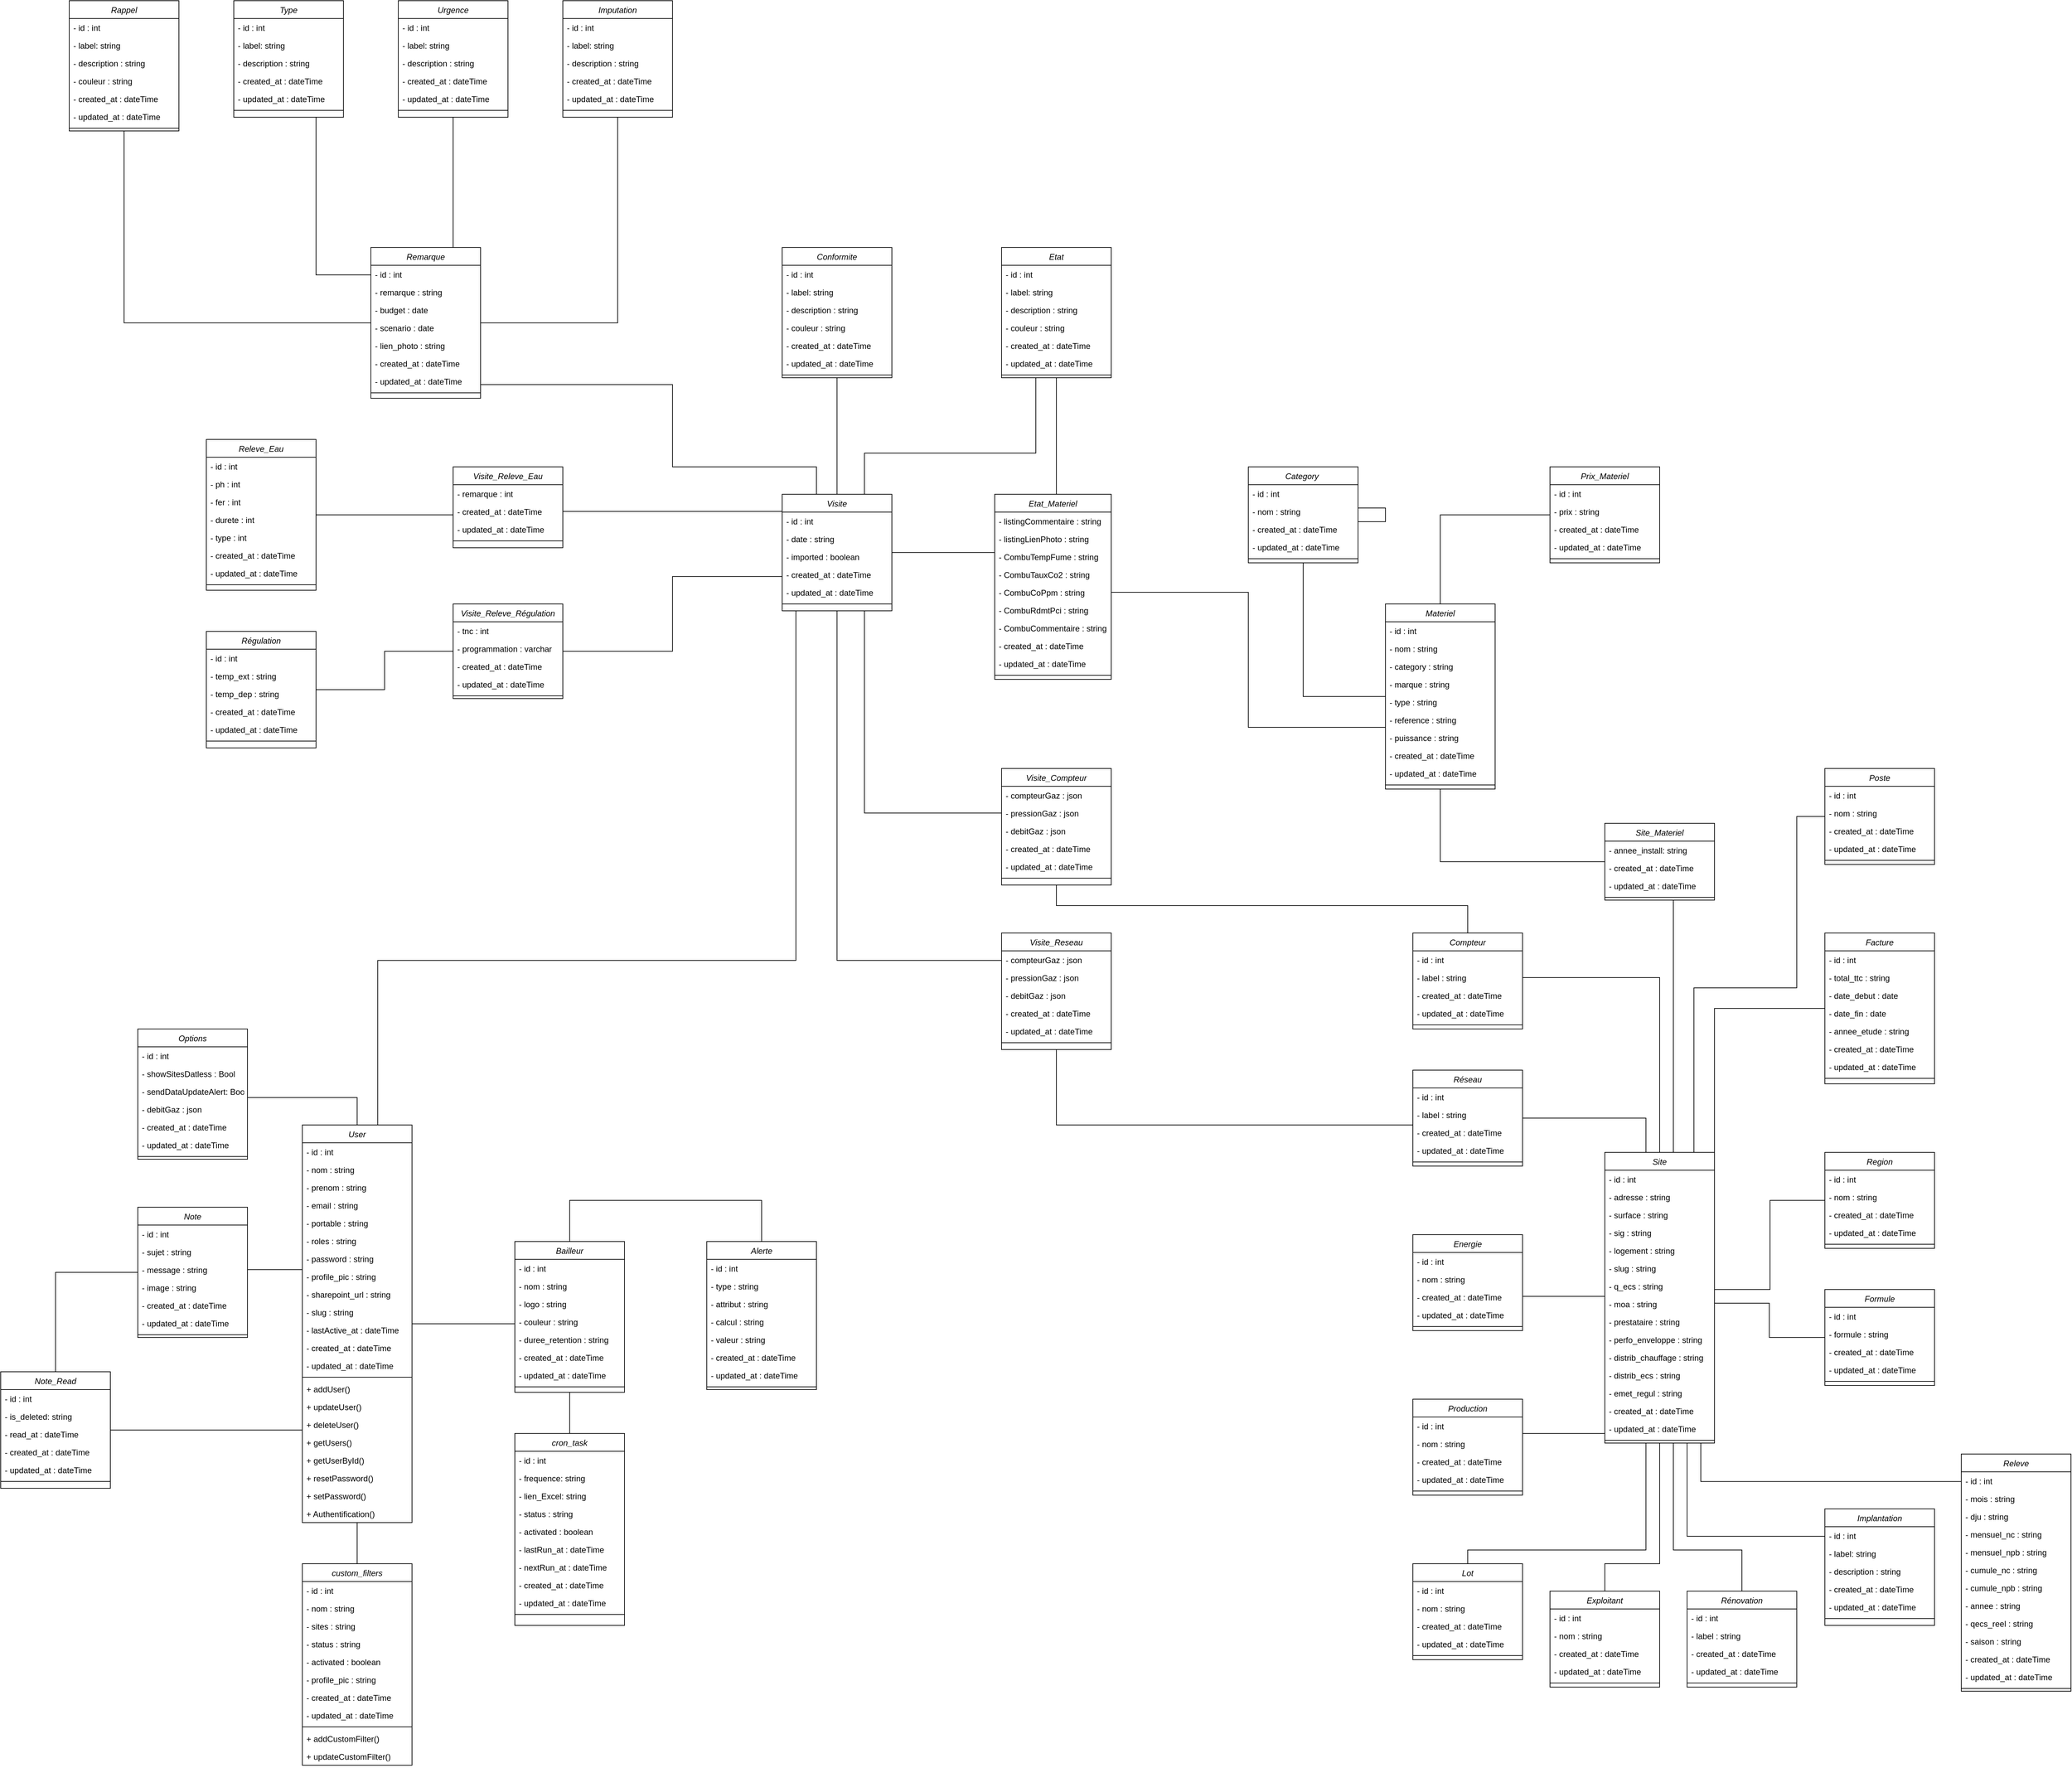<mxfile version="24.6.4" type="github">
  <diagram id="C5RBs43oDa-KdzZeNtuy" name="Page-1">
    <mxGraphModel dx="6357" dy="4701" grid="1" gridSize="10" guides="1" tooltips="1" connect="1" arrows="1" fold="1" page="1" pageScale="1" pageWidth="827" pageHeight="1169" math="0" shadow="0">
      <root>
        <mxCell id="WIyWlLk6GJQsqaUBKTNV-0" />
        <mxCell id="WIyWlLk6GJQsqaUBKTNV-1" parent="WIyWlLk6GJQsqaUBKTNV-0" />
        <mxCell id="gKx4b5hwT7k1I4bwkcrA-489" style="edgeStyle=orthogonalEdgeStyle;rounded=0;orthogonalLoop=1;jettySize=auto;html=1;endArrow=none;endFill=0;" edge="1" parent="WIyWlLk6GJQsqaUBKTNV-1" source="zkfFHV4jXpPFQw0GAbJ--0" target="gKx4b5hwT7k1I4bwkcrA-28">
          <mxGeometry relative="1" as="geometry" />
        </mxCell>
        <mxCell id="gKx4b5hwT7k1I4bwkcrA-490" style="edgeStyle=orthogonalEdgeStyle;rounded=0;orthogonalLoop=1;jettySize=auto;html=1;endArrow=none;endFill=0;" edge="1" parent="WIyWlLk6GJQsqaUBKTNV-1" source="zkfFHV4jXpPFQw0GAbJ--0" target="gKx4b5hwT7k1I4bwkcrA-406">
          <mxGeometry relative="1" as="geometry">
            <Array as="points">
              <mxPoint x="-1150" y="405" />
              <mxPoint x="-1150" y="405" />
            </Array>
          </mxGeometry>
        </mxCell>
        <mxCell id="gKx4b5hwT7k1I4bwkcrA-493" style="edgeStyle=orthogonalEdgeStyle;rounded=0;orthogonalLoop=1;jettySize=auto;html=1;endArrow=none;endFill=0;" edge="1" parent="WIyWlLk6GJQsqaUBKTNV-1" source="zkfFHV4jXpPFQw0GAbJ--0" target="gKx4b5hwT7k1I4bwkcrA-76">
          <mxGeometry relative="1" as="geometry">
            <Array as="points">
              <mxPoint x="-800" y="250" />
              <mxPoint x="-800" y="250" />
            </Array>
          </mxGeometry>
        </mxCell>
        <mxCell id="gKx4b5hwT7k1I4bwkcrA-497" style="edgeStyle=orthogonalEdgeStyle;rounded=0;orthogonalLoop=1;jettySize=auto;html=1;endArrow=none;endFill=0;" edge="1" parent="WIyWlLk6GJQsqaUBKTNV-1" source="zkfFHV4jXpPFQw0GAbJ--0" target="gKx4b5hwT7k1I4bwkcrA-358">
          <mxGeometry relative="1" as="geometry">
            <Array as="points">
              <mxPoint x="-980" y="-80" />
            </Array>
          </mxGeometry>
        </mxCell>
        <mxCell id="gKx4b5hwT7k1I4bwkcrA-498" style="edgeStyle=orthogonalEdgeStyle;rounded=0;orthogonalLoop=1;jettySize=auto;html=1;endArrow=none;endFill=0;" edge="1" parent="WIyWlLk6GJQsqaUBKTNV-1" source="zkfFHV4jXpPFQw0GAbJ--0" target="gKx4b5hwT7k1I4bwkcrA-280">
          <mxGeometry relative="1" as="geometry">
            <Array as="points">
              <mxPoint x="-950" y="-280" />
              <mxPoint x="-340" y="-280" />
            </Array>
          </mxGeometry>
        </mxCell>
        <mxCell id="zkfFHV4jXpPFQw0GAbJ--0" value="User" style="swimlane;fontStyle=2;align=center;verticalAlign=top;childLayout=stackLayout;horizontal=1;startSize=26;horizontalStack=0;resizeParent=1;resizeLast=0;collapsible=1;marginBottom=0;rounded=0;shadow=0;strokeWidth=1;" parent="WIyWlLk6GJQsqaUBKTNV-1" vertex="1">
          <mxGeometry x="-1060" y="-40" width="160" height="580" as="geometry">
            <mxRectangle x="230" y="140" width="160" height="26" as="alternateBounds" />
          </mxGeometry>
        </mxCell>
        <mxCell id="zkfFHV4jXpPFQw0GAbJ--1" value="- id : int" style="text;align=left;verticalAlign=top;spacingLeft=4;spacingRight=4;overflow=hidden;rotatable=0;points=[[0,0.5],[1,0.5]];portConstraint=eastwest;" parent="zkfFHV4jXpPFQw0GAbJ--0" vertex="1">
          <mxGeometry y="26" width="160" height="26" as="geometry" />
        </mxCell>
        <mxCell id="zkfFHV4jXpPFQw0GAbJ--2" value="- nom : string     " style="text;align=left;verticalAlign=top;spacingLeft=4;spacingRight=4;overflow=hidden;rotatable=0;points=[[0,0.5],[1,0.5]];portConstraint=eastwest;rounded=0;shadow=0;html=0;" parent="zkfFHV4jXpPFQw0GAbJ--0" vertex="1">
          <mxGeometry y="52" width="160" height="26" as="geometry" />
        </mxCell>
        <mxCell id="zkfFHV4jXpPFQw0GAbJ--3" value="- prenom : string" style="text;align=left;verticalAlign=top;spacingLeft=4;spacingRight=4;overflow=hidden;rotatable=0;points=[[0,0.5],[1,0.5]];portConstraint=eastwest;rounded=0;shadow=0;html=0;" parent="zkfFHV4jXpPFQw0GAbJ--0" vertex="1">
          <mxGeometry y="78" width="160" height="26" as="geometry" />
        </mxCell>
        <mxCell id="gKx4b5hwT7k1I4bwkcrA-1" value="- email : string" style="text;align=left;verticalAlign=top;spacingLeft=4;spacingRight=4;overflow=hidden;rotatable=0;points=[[0,0.5],[1,0.5]];portConstraint=eastwest;rounded=0;shadow=0;html=0;" vertex="1" parent="zkfFHV4jXpPFQw0GAbJ--0">
          <mxGeometry y="104" width="160" height="26" as="geometry" />
        </mxCell>
        <mxCell id="gKx4b5hwT7k1I4bwkcrA-2" value="- portable : string" style="text;align=left;verticalAlign=top;spacingLeft=4;spacingRight=4;overflow=hidden;rotatable=0;points=[[0,0.5],[1,0.5]];portConstraint=eastwest;rounded=0;shadow=0;html=0;" vertex="1" parent="zkfFHV4jXpPFQw0GAbJ--0">
          <mxGeometry y="130" width="160" height="26" as="geometry" />
        </mxCell>
        <mxCell id="gKx4b5hwT7k1I4bwkcrA-3" value="- roles : string" style="text;align=left;verticalAlign=top;spacingLeft=4;spacingRight=4;overflow=hidden;rotatable=0;points=[[0,0.5],[1,0.5]];portConstraint=eastwest;rounded=0;shadow=0;html=0;" vertex="1" parent="zkfFHV4jXpPFQw0GAbJ--0">
          <mxGeometry y="156" width="160" height="26" as="geometry" />
        </mxCell>
        <mxCell id="gKx4b5hwT7k1I4bwkcrA-7" value="- password : string" style="text;align=left;verticalAlign=top;spacingLeft=4;spacingRight=4;overflow=hidden;rotatable=0;points=[[0,0.5],[1,0.5]];portConstraint=eastwest;rounded=0;shadow=0;html=0;" vertex="1" parent="zkfFHV4jXpPFQw0GAbJ--0">
          <mxGeometry y="182" width="160" height="26" as="geometry" />
        </mxCell>
        <mxCell id="gKx4b5hwT7k1I4bwkcrA-8" value="- profile_pic : string" style="text;align=left;verticalAlign=top;spacingLeft=4;spacingRight=4;overflow=hidden;rotatable=0;points=[[0,0.5],[1,0.5]];portConstraint=eastwest;rounded=0;shadow=0;html=0;" vertex="1" parent="zkfFHV4jXpPFQw0GAbJ--0">
          <mxGeometry y="208" width="160" height="26" as="geometry" />
        </mxCell>
        <mxCell id="gKx4b5hwT7k1I4bwkcrA-9" value="- sharepoint_url : string" style="text;align=left;verticalAlign=top;spacingLeft=4;spacingRight=4;overflow=hidden;rotatable=0;points=[[0,0.5],[1,0.5]];portConstraint=eastwest;rounded=0;shadow=0;html=0;" vertex="1" parent="zkfFHV4jXpPFQw0GAbJ--0">
          <mxGeometry y="234" width="160" height="26" as="geometry" />
        </mxCell>
        <mxCell id="gKx4b5hwT7k1I4bwkcrA-10" value="- slug : string" style="text;align=left;verticalAlign=top;spacingLeft=4;spacingRight=4;overflow=hidden;rotatable=0;points=[[0,0.5],[1,0.5]];portConstraint=eastwest;rounded=0;shadow=0;html=0;" vertex="1" parent="zkfFHV4jXpPFQw0GAbJ--0">
          <mxGeometry y="260" width="160" height="26" as="geometry" />
        </mxCell>
        <mxCell id="gKx4b5hwT7k1I4bwkcrA-11" value="- lastActive_at : dateTime" style="text;align=left;verticalAlign=top;spacingLeft=4;spacingRight=4;overflow=hidden;rotatable=0;points=[[0,0.5],[1,0.5]];portConstraint=eastwest;rounded=0;shadow=0;html=0;" vertex="1" parent="zkfFHV4jXpPFQw0GAbJ--0">
          <mxGeometry y="286" width="160" height="26" as="geometry" />
        </mxCell>
        <mxCell id="gKx4b5hwT7k1I4bwkcrA-4" value="- created_at : dateTime" style="text;align=left;verticalAlign=top;spacingLeft=4;spacingRight=4;overflow=hidden;rotatable=0;points=[[0,0.5],[1,0.5]];portConstraint=eastwest;rounded=0;shadow=0;html=0;" vertex="1" parent="zkfFHV4jXpPFQw0GAbJ--0">
          <mxGeometry y="312" width="160" height="26" as="geometry" />
        </mxCell>
        <mxCell id="gKx4b5hwT7k1I4bwkcrA-6" value="- updated_at : dateTime" style="text;align=left;verticalAlign=top;spacingLeft=4;spacingRight=4;overflow=hidden;rotatable=0;points=[[0,0.5],[1,0.5]];portConstraint=eastwest;rounded=0;shadow=0;html=0;" vertex="1" parent="zkfFHV4jXpPFQw0GAbJ--0">
          <mxGeometry y="338" width="160" height="26" as="geometry" />
        </mxCell>
        <mxCell id="zkfFHV4jXpPFQw0GAbJ--4" value="" style="line;html=1;strokeWidth=1;align=left;verticalAlign=middle;spacingTop=-1;spacingLeft=3;spacingRight=3;rotatable=0;labelPosition=right;points=[];portConstraint=eastwest;" parent="zkfFHV4jXpPFQw0GAbJ--0" vertex="1">
          <mxGeometry y="364" width="160" height="8" as="geometry" />
        </mxCell>
        <mxCell id="zkfFHV4jXpPFQw0GAbJ--5" value="+ addUser()" style="text;align=left;verticalAlign=top;spacingLeft=4;spacingRight=4;overflow=hidden;rotatable=0;points=[[0,0.5],[1,0.5]];portConstraint=eastwest;" parent="zkfFHV4jXpPFQw0GAbJ--0" vertex="1">
          <mxGeometry y="372" width="160" height="26" as="geometry" />
        </mxCell>
        <mxCell id="gKx4b5hwT7k1I4bwkcrA-14" value="+ updateUser()" style="text;align=left;verticalAlign=top;spacingLeft=4;spacingRight=4;overflow=hidden;rotatable=0;points=[[0,0.5],[1,0.5]];portConstraint=eastwest;" vertex="1" parent="zkfFHV4jXpPFQw0GAbJ--0">
          <mxGeometry y="398" width="160" height="26" as="geometry" />
        </mxCell>
        <mxCell id="gKx4b5hwT7k1I4bwkcrA-15" value="+ deleteUser()" style="text;align=left;verticalAlign=top;spacingLeft=4;spacingRight=4;overflow=hidden;rotatable=0;points=[[0,0.5],[1,0.5]];portConstraint=eastwest;" vertex="1" parent="zkfFHV4jXpPFQw0GAbJ--0">
          <mxGeometry y="424" width="160" height="26" as="geometry" />
        </mxCell>
        <mxCell id="gKx4b5hwT7k1I4bwkcrA-16" value="+ getUsers()" style="text;align=left;verticalAlign=top;spacingLeft=4;spacingRight=4;overflow=hidden;rotatable=0;points=[[0,0.5],[1,0.5]];portConstraint=eastwest;" vertex="1" parent="zkfFHV4jXpPFQw0GAbJ--0">
          <mxGeometry y="450" width="160" height="26" as="geometry" />
        </mxCell>
        <mxCell id="gKx4b5hwT7k1I4bwkcrA-23" value="+ getUserById()" style="text;align=left;verticalAlign=top;spacingLeft=4;spacingRight=4;overflow=hidden;rotatable=0;points=[[0,0.5],[1,0.5]];portConstraint=eastwest;" vertex="1" parent="zkfFHV4jXpPFQw0GAbJ--0">
          <mxGeometry y="476" width="160" height="26" as="geometry" />
        </mxCell>
        <mxCell id="gKx4b5hwT7k1I4bwkcrA-18" value="+ resetPassword()" style="text;align=left;verticalAlign=top;spacingLeft=4;spacingRight=4;overflow=hidden;rotatable=0;points=[[0,0.5],[1,0.5]];portConstraint=eastwest;" vertex="1" parent="zkfFHV4jXpPFQw0GAbJ--0">
          <mxGeometry y="502" width="160" height="26" as="geometry" />
        </mxCell>
        <mxCell id="gKx4b5hwT7k1I4bwkcrA-22" value="+ setPassword()" style="text;align=left;verticalAlign=top;spacingLeft=4;spacingRight=4;overflow=hidden;rotatable=0;points=[[0,0.5],[1,0.5]];portConstraint=eastwest;" vertex="1" parent="zkfFHV4jXpPFQw0GAbJ--0">
          <mxGeometry y="528" width="160" height="26" as="geometry" />
        </mxCell>
        <mxCell id="gKx4b5hwT7k1I4bwkcrA-21" value="+ Authentification()" style="text;align=left;verticalAlign=top;spacingLeft=4;spacingRight=4;overflow=hidden;rotatable=0;points=[[0,0.5],[1,0.5]];portConstraint=eastwest;" vertex="1" parent="zkfFHV4jXpPFQw0GAbJ--0">
          <mxGeometry y="554" width="160" height="26" as="geometry" />
        </mxCell>
        <mxCell id="gKx4b5hwT7k1I4bwkcrA-28" value="custom_filters" style="swimlane;fontStyle=2;align=center;verticalAlign=top;childLayout=stackLayout;horizontal=1;startSize=26;horizontalStack=0;resizeParent=1;resizeLast=0;collapsible=1;marginBottom=0;rounded=0;shadow=0;strokeWidth=1;" vertex="1" parent="WIyWlLk6GJQsqaUBKTNV-1">
          <mxGeometry x="-1060" y="600" width="160" height="294" as="geometry">
            <mxRectangle x="230" y="140" width="160" height="26" as="alternateBounds" />
          </mxGeometry>
        </mxCell>
        <mxCell id="gKx4b5hwT7k1I4bwkcrA-29" value="- id : int" style="text;align=left;verticalAlign=top;spacingLeft=4;spacingRight=4;overflow=hidden;rotatable=0;points=[[0,0.5],[1,0.5]];portConstraint=eastwest;" vertex="1" parent="gKx4b5hwT7k1I4bwkcrA-28">
          <mxGeometry y="26" width="160" height="26" as="geometry" />
        </mxCell>
        <mxCell id="gKx4b5hwT7k1I4bwkcrA-30" value="- nom : string     " style="text;align=left;verticalAlign=top;spacingLeft=4;spacingRight=4;overflow=hidden;rotatable=0;points=[[0,0.5],[1,0.5]];portConstraint=eastwest;rounded=0;shadow=0;html=0;" vertex="1" parent="gKx4b5hwT7k1I4bwkcrA-28">
          <mxGeometry y="52" width="160" height="26" as="geometry" />
        </mxCell>
        <mxCell id="gKx4b5hwT7k1I4bwkcrA-31" value="- sites : string" style="text;align=left;verticalAlign=top;spacingLeft=4;spacingRight=4;overflow=hidden;rotatable=0;points=[[0,0.5],[1,0.5]];portConstraint=eastwest;rounded=0;shadow=0;html=0;" vertex="1" parent="gKx4b5hwT7k1I4bwkcrA-28">
          <mxGeometry y="78" width="160" height="26" as="geometry" />
        </mxCell>
        <mxCell id="gKx4b5hwT7k1I4bwkcrA-32" value="- status : string" style="text;align=left;verticalAlign=top;spacingLeft=4;spacingRight=4;overflow=hidden;rotatable=0;points=[[0,0.5],[1,0.5]];portConstraint=eastwest;rounded=0;shadow=0;html=0;" vertex="1" parent="gKx4b5hwT7k1I4bwkcrA-28">
          <mxGeometry y="104" width="160" height="26" as="geometry" />
        </mxCell>
        <mxCell id="gKx4b5hwT7k1I4bwkcrA-33" value="- activated : boolean" style="text;align=left;verticalAlign=top;spacingLeft=4;spacingRight=4;overflow=hidden;rotatable=0;points=[[0,0.5],[1,0.5]];portConstraint=eastwest;rounded=0;shadow=0;html=0;" vertex="1" parent="gKx4b5hwT7k1I4bwkcrA-28">
          <mxGeometry y="130" width="160" height="26" as="geometry" />
        </mxCell>
        <mxCell id="gKx4b5hwT7k1I4bwkcrA-36" value="- profile_pic : string" style="text;align=left;verticalAlign=top;spacingLeft=4;spacingRight=4;overflow=hidden;rotatable=0;points=[[0,0.5],[1,0.5]];portConstraint=eastwest;rounded=0;shadow=0;html=0;" vertex="1" parent="gKx4b5hwT7k1I4bwkcrA-28">
          <mxGeometry y="156" width="160" height="26" as="geometry" />
        </mxCell>
        <mxCell id="gKx4b5hwT7k1I4bwkcrA-40" value="- created_at : dateTime" style="text;align=left;verticalAlign=top;spacingLeft=4;spacingRight=4;overflow=hidden;rotatable=0;points=[[0,0.5],[1,0.5]];portConstraint=eastwest;rounded=0;shadow=0;html=0;" vertex="1" parent="gKx4b5hwT7k1I4bwkcrA-28">
          <mxGeometry y="182" width="160" height="26" as="geometry" />
        </mxCell>
        <mxCell id="gKx4b5hwT7k1I4bwkcrA-41" value="- updated_at : dateTime" style="text;align=left;verticalAlign=top;spacingLeft=4;spacingRight=4;overflow=hidden;rotatable=0;points=[[0,0.5],[1,0.5]];portConstraint=eastwest;rounded=0;shadow=0;html=0;" vertex="1" parent="gKx4b5hwT7k1I4bwkcrA-28">
          <mxGeometry y="208" width="160" height="26" as="geometry" />
        </mxCell>
        <mxCell id="gKx4b5hwT7k1I4bwkcrA-42" value="" style="line;html=1;strokeWidth=1;align=left;verticalAlign=middle;spacingTop=-1;spacingLeft=3;spacingRight=3;rotatable=0;labelPosition=right;points=[];portConstraint=eastwest;" vertex="1" parent="gKx4b5hwT7k1I4bwkcrA-28">
          <mxGeometry y="234" width="160" height="8" as="geometry" />
        </mxCell>
        <mxCell id="gKx4b5hwT7k1I4bwkcrA-43" value="+ addCustomFilter()" style="text;align=left;verticalAlign=top;spacingLeft=4;spacingRight=4;overflow=hidden;rotatable=0;points=[[0,0.5],[1,0.5]];portConstraint=eastwest;" vertex="1" parent="gKx4b5hwT7k1I4bwkcrA-28">
          <mxGeometry y="242" width="160" height="26" as="geometry" />
        </mxCell>
        <mxCell id="gKx4b5hwT7k1I4bwkcrA-44" value="+ updateCustomFilter()" style="text;align=left;verticalAlign=top;spacingLeft=4;spacingRight=4;overflow=hidden;rotatable=0;points=[[0,0.5],[1,0.5]];portConstraint=eastwest;" vertex="1" parent="gKx4b5hwT7k1I4bwkcrA-28">
          <mxGeometry y="268" width="160" height="26" as="geometry" />
        </mxCell>
        <mxCell id="gKx4b5hwT7k1I4bwkcrA-61" value="cron_task" style="swimlane;fontStyle=2;align=center;verticalAlign=top;childLayout=stackLayout;horizontal=1;startSize=26;horizontalStack=0;resizeParent=1;resizeLast=0;collapsible=1;marginBottom=0;rounded=0;shadow=0;strokeWidth=1;" vertex="1" parent="WIyWlLk6GJQsqaUBKTNV-1">
          <mxGeometry x="-750" y="410" width="160" height="280" as="geometry">
            <mxRectangle x="230" y="140" width="160" height="26" as="alternateBounds" />
          </mxGeometry>
        </mxCell>
        <mxCell id="gKx4b5hwT7k1I4bwkcrA-62" value="- id : int" style="text;align=left;verticalAlign=top;spacingLeft=4;spacingRight=4;overflow=hidden;rotatable=0;points=[[0,0.5],[1,0.5]];portConstraint=eastwest;" vertex="1" parent="gKx4b5hwT7k1I4bwkcrA-61">
          <mxGeometry y="26" width="160" height="26" as="geometry" />
        </mxCell>
        <mxCell id="gKx4b5hwT7k1I4bwkcrA-63" value="- frequence: string     " style="text;align=left;verticalAlign=top;spacingLeft=4;spacingRight=4;overflow=hidden;rotatable=0;points=[[0,0.5],[1,0.5]];portConstraint=eastwest;rounded=0;shadow=0;html=0;" vertex="1" parent="gKx4b5hwT7k1I4bwkcrA-61">
          <mxGeometry y="52" width="160" height="26" as="geometry" />
        </mxCell>
        <mxCell id="gKx4b5hwT7k1I4bwkcrA-64" value="- lien_Excel: string" style="text;align=left;verticalAlign=top;spacingLeft=4;spacingRight=4;overflow=hidden;rotatable=0;points=[[0,0.5],[1,0.5]];portConstraint=eastwest;rounded=0;shadow=0;html=0;" vertex="1" parent="gKx4b5hwT7k1I4bwkcrA-61">
          <mxGeometry y="78" width="160" height="26" as="geometry" />
        </mxCell>
        <mxCell id="gKx4b5hwT7k1I4bwkcrA-65" value="- status : string" style="text;align=left;verticalAlign=top;spacingLeft=4;spacingRight=4;overflow=hidden;rotatable=0;points=[[0,0.5],[1,0.5]];portConstraint=eastwest;rounded=0;shadow=0;html=0;" vertex="1" parent="gKx4b5hwT7k1I4bwkcrA-61">
          <mxGeometry y="104" width="160" height="26" as="geometry" />
        </mxCell>
        <mxCell id="gKx4b5hwT7k1I4bwkcrA-66" value="- activated : boolean" style="text;align=left;verticalAlign=top;spacingLeft=4;spacingRight=4;overflow=hidden;rotatable=0;points=[[0,0.5],[1,0.5]];portConstraint=eastwest;rounded=0;shadow=0;html=0;" vertex="1" parent="gKx4b5hwT7k1I4bwkcrA-61">
          <mxGeometry y="130" width="160" height="26" as="geometry" />
        </mxCell>
        <mxCell id="gKx4b5hwT7k1I4bwkcrA-67" value="- lastRun_at : dateTime" style="text;align=left;verticalAlign=top;spacingLeft=4;spacingRight=4;overflow=hidden;rotatable=0;points=[[0,0.5],[1,0.5]];portConstraint=eastwest;rounded=0;shadow=0;html=0;" vertex="1" parent="gKx4b5hwT7k1I4bwkcrA-61">
          <mxGeometry y="156" width="160" height="26" as="geometry" />
        </mxCell>
        <mxCell id="gKx4b5hwT7k1I4bwkcrA-74" value="- nextRun_at : dateTime" style="text;align=left;verticalAlign=top;spacingLeft=4;spacingRight=4;overflow=hidden;rotatable=0;points=[[0,0.5],[1,0.5]];portConstraint=eastwest;rounded=0;shadow=0;html=0;" vertex="1" parent="gKx4b5hwT7k1I4bwkcrA-61">
          <mxGeometry y="182" width="160" height="26" as="geometry" />
        </mxCell>
        <mxCell id="gKx4b5hwT7k1I4bwkcrA-68" value="- created_at : dateTime" style="text;align=left;verticalAlign=top;spacingLeft=4;spacingRight=4;overflow=hidden;rotatable=0;points=[[0,0.5],[1,0.5]];portConstraint=eastwest;rounded=0;shadow=0;html=0;" vertex="1" parent="gKx4b5hwT7k1I4bwkcrA-61">
          <mxGeometry y="208" width="160" height="26" as="geometry" />
        </mxCell>
        <mxCell id="gKx4b5hwT7k1I4bwkcrA-69" value="- updated_at : dateTime" style="text;align=left;verticalAlign=top;spacingLeft=4;spacingRight=4;overflow=hidden;rotatable=0;points=[[0,0.5],[1,0.5]];portConstraint=eastwest;rounded=0;shadow=0;html=0;" vertex="1" parent="gKx4b5hwT7k1I4bwkcrA-61">
          <mxGeometry y="234" width="160" height="26" as="geometry" />
        </mxCell>
        <mxCell id="gKx4b5hwT7k1I4bwkcrA-70" value="" style="line;html=1;strokeWidth=1;align=left;verticalAlign=middle;spacingTop=-1;spacingLeft=3;spacingRight=3;rotatable=0;labelPosition=right;points=[];portConstraint=eastwest;" vertex="1" parent="gKx4b5hwT7k1I4bwkcrA-61">
          <mxGeometry y="260" width="160" height="8" as="geometry" />
        </mxCell>
        <mxCell id="gKx4b5hwT7k1I4bwkcrA-495" style="edgeStyle=orthogonalEdgeStyle;rounded=0;orthogonalLoop=1;jettySize=auto;html=1;endArrow=none;endFill=0;" edge="1" parent="WIyWlLk6GJQsqaUBKTNV-1" source="gKx4b5hwT7k1I4bwkcrA-76" target="gKx4b5hwT7k1I4bwkcrA-61">
          <mxGeometry relative="1" as="geometry" />
        </mxCell>
        <mxCell id="gKx4b5hwT7k1I4bwkcrA-496" style="edgeStyle=orthogonalEdgeStyle;rounded=0;orthogonalLoop=1;jettySize=auto;html=1;endArrow=none;endFill=0;" edge="1" parent="WIyWlLk6GJQsqaUBKTNV-1" source="gKx4b5hwT7k1I4bwkcrA-76" target="gKx4b5hwT7k1I4bwkcrA-414">
          <mxGeometry relative="1" as="geometry">
            <Array as="points">
              <mxPoint x="-530" y="70" />
              <mxPoint x="-530" y="70" />
            </Array>
          </mxGeometry>
        </mxCell>
        <mxCell id="gKx4b5hwT7k1I4bwkcrA-76" value="Bailleur" style="swimlane;fontStyle=2;align=center;verticalAlign=top;childLayout=stackLayout;horizontal=1;startSize=26;horizontalStack=0;resizeParent=1;resizeLast=0;collapsible=1;marginBottom=0;rounded=0;shadow=0;strokeWidth=1;" vertex="1" parent="WIyWlLk6GJQsqaUBKTNV-1">
          <mxGeometry x="-750" y="130" width="160" height="220" as="geometry">
            <mxRectangle x="230" y="140" width="160" height="26" as="alternateBounds" />
          </mxGeometry>
        </mxCell>
        <mxCell id="gKx4b5hwT7k1I4bwkcrA-77" value="- id : int" style="text;align=left;verticalAlign=top;spacingLeft=4;spacingRight=4;overflow=hidden;rotatable=0;points=[[0,0.5],[1,0.5]];portConstraint=eastwest;" vertex="1" parent="gKx4b5hwT7k1I4bwkcrA-76">
          <mxGeometry y="26" width="160" height="26" as="geometry" />
        </mxCell>
        <mxCell id="gKx4b5hwT7k1I4bwkcrA-78" value="- nom : string     " style="text;align=left;verticalAlign=top;spacingLeft=4;spacingRight=4;overflow=hidden;rotatable=0;points=[[0,0.5],[1,0.5]];portConstraint=eastwest;rounded=0;shadow=0;html=0;" vertex="1" parent="gKx4b5hwT7k1I4bwkcrA-76">
          <mxGeometry y="52" width="160" height="26" as="geometry" />
        </mxCell>
        <mxCell id="gKx4b5hwT7k1I4bwkcrA-79" value="- logo : string" style="text;align=left;verticalAlign=top;spacingLeft=4;spacingRight=4;overflow=hidden;rotatable=0;points=[[0,0.5],[1,0.5]];portConstraint=eastwest;rounded=0;shadow=0;html=0;" vertex="1" parent="gKx4b5hwT7k1I4bwkcrA-76">
          <mxGeometry y="78" width="160" height="26" as="geometry" />
        </mxCell>
        <mxCell id="gKx4b5hwT7k1I4bwkcrA-80" value="- couleur : string" style="text;align=left;verticalAlign=top;spacingLeft=4;spacingRight=4;overflow=hidden;rotatable=0;points=[[0,0.5],[1,0.5]];portConstraint=eastwest;rounded=0;shadow=0;html=0;" vertex="1" parent="gKx4b5hwT7k1I4bwkcrA-76">
          <mxGeometry y="104" width="160" height="26" as="geometry" />
        </mxCell>
        <mxCell id="gKx4b5hwT7k1I4bwkcrA-81" value="- duree_retention : string" style="text;align=left;verticalAlign=top;spacingLeft=4;spacingRight=4;overflow=hidden;rotatable=0;points=[[0,0.5],[1,0.5]];portConstraint=eastwest;rounded=0;shadow=0;html=0;" vertex="1" parent="gKx4b5hwT7k1I4bwkcrA-76">
          <mxGeometry y="130" width="160" height="26" as="geometry" />
        </mxCell>
        <mxCell id="gKx4b5hwT7k1I4bwkcrA-84" value="- created_at : dateTime" style="text;align=left;verticalAlign=top;spacingLeft=4;spacingRight=4;overflow=hidden;rotatable=0;points=[[0,0.5],[1,0.5]];portConstraint=eastwest;rounded=0;shadow=0;html=0;" vertex="1" parent="gKx4b5hwT7k1I4bwkcrA-76">
          <mxGeometry y="156" width="160" height="26" as="geometry" />
        </mxCell>
        <mxCell id="gKx4b5hwT7k1I4bwkcrA-85" value="- updated_at : dateTime" style="text;align=left;verticalAlign=top;spacingLeft=4;spacingRight=4;overflow=hidden;rotatable=0;points=[[0,0.5],[1,0.5]];portConstraint=eastwest;rounded=0;shadow=0;html=0;" vertex="1" parent="gKx4b5hwT7k1I4bwkcrA-76">
          <mxGeometry y="182" width="160" height="26" as="geometry" />
        </mxCell>
        <mxCell id="gKx4b5hwT7k1I4bwkcrA-86" value="" style="line;html=1;strokeWidth=1;align=left;verticalAlign=middle;spacingTop=-1;spacingLeft=3;spacingRight=3;rotatable=0;labelPosition=right;points=[];portConstraint=eastwest;" vertex="1" parent="gKx4b5hwT7k1I4bwkcrA-76">
          <mxGeometry y="208" width="160" height="8" as="geometry" />
        </mxCell>
        <mxCell id="gKx4b5hwT7k1I4bwkcrA-429" style="edgeStyle=orthogonalEdgeStyle;rounded=0;orthogonalLoop=1;jettySize=auto;html=1;endArrow=none;endFill=0;" edge="1" parent="WIyWlLk6GJQsqaUBKTNV-1" source="gKx4b5hwT7k1I4bwkcrA-87" target="gKx4b5hwT7k1I4bwkcrA-98">
          <mxGeometry relative="1" as="geometry" />
        </mxCell>
        <mxCell id="gKx4b5hwT7k1I4bwkcrA-87" value="Materiel" style="swimlane;fontStyle=2;align=center;verticalAlign=top;childLayout=stackLayout;horizontal=1;startSize=26;horizontalStack=0;resizeParent=1;resizeLast=0;collapsible=1;marginBottom=0;rounded=0;shadow=0;strokeWidth=1;" vertex="1" parent="WIyWlLk6GJQsqaUBKTNV-1">
          <mxGeometry x="520" y="-800" width="160" height="270" as="geometry">
            <mxRectangle x="230" y="140" width="160" height="26" as="alternateBounds" />
          </mxGeometry>
        </mxCell>
        <mxCell id="gKx4b5hwT7k1I4bwkcrA-88" value="- id : int" style="text;align=left;verticalAlign=top;spacingLeft=4;spacingRight=4;overflow=hidden;rotatable=0;points=[[0,0.5],[1,0.5]];portConstraint=eastwest;" vertex="1" parent="gKx4b5hwT7k1I4bwkcrA-87">
          <mxGeometry y="26" width="160" height="26" as="geometry" />
        </mxCell>
        <mxCell id="gKx4b5hwT7k1I4bwkcrA-89" value="- nom : string     " style="text;align=left;verticalAlign=top;spacingLeft=4;spacingRight=4;overflow=hidden;rotatable=0;points=[[0,0.5],[1,0.5]];portConstraint=eastwest;rounded=0;shadow=0;html=0;" vertex="1" parent="gKx4b5hwT7k1I4bwkcrA-87">
          <mxGeometry y="52" width="160" height="26" as="geometry" />
        </mxCell>
        <mxCell id="gKx4b5hwT7k1I4bwkcrA-96" value="- category : string     " style="text;align=left;verticalAlign=top;spacingLeft=4;spacingRight=4;overflow=hidden;rotatable=0;points=[[0,0.5],[1,0.5]];portConstraint=eastwest;rounded=0;shadow=0;html=0;" vertex="1" parent="gKx4b5hwT7k1I4bwkcrA-87">
          <mxGeometry y="78" width="160" height="26" as="geometry" />
        </mxCell>
        <mxCell id="gKx4b5hwT7k1I4bwkcrA-90" value="- marque : string" style="text;align=left;verticalAlign=top;spacingLeft=4;spacingRight=4;overflow=hidden;rotatable=0;points=[[0,0.5],[1,0.5]];portConstraint=eastwest;rounded=0;shadow=0;html=0;" vertex="1" parent="gKx4b5hwT7k1I4bwkcrA-87">
          <mxGeometry y="104" width="160" height="26" as="geometry" />
        </mxCell>
        <mxCell id="gKx4b5hwT7k1I4bwkcrA-91" value="- type : string" style="text;align=left;verticalAlign=top;spacingLeft=4;spacingRight=4;overflow=hidden;rotatable=0;points=[[0,0.5],[1,0.5]];portConstraint=eastwest;rounded=0;shadow=0;html=0;" vertex="1" parent="gKx4b5hwT7k1I4bwkcrA-87">
          <mxGeometry y="130" width="160" height="26" as="geometry" />
        </mxCell>
        <mxCell id="gKx4b5hwT7k1I4bwkcrA-92" value="- reference : string" style="text;align=left;verticalAlign=top;spacingLeft=4;spacingRight=4;overflow=hidden;rotatable=0;points=[[0,0.5],[1,0.5]];portConstraint=eastwest;rounded=0;shadow=0;html=0;" vertex="1" parent="gKx4b5hwT7k1I4bwkcrA-87">
          <mxGeometry y="156" width="160" height="26" as="geometry" />
        </mxCell>
        <mxCell id="gKx4b5hwT7k1I4bwkcrA-97" value="- puissance : string" style="text;align=left;verticalAlign=top;spacingLeft=4;spacingRight=4;overflow=hidden;rotatable=0;points=[[0,0.5],[1,0.5]];portConstraint=eastwest;rounded=0;shadow=0;html=0;" vertex="1" parent="gKx4b5hwT7k1I4bwkcrA-87">
          <mxGeometry y="182" width="160" height="26" as="geometry" />
        </mxCell>
        <mxCell id="gKx4b5hwT7k1I4bwkcrA-93" value="- created_at : dateTime" style="text;align=left;verticalAlign=top;spacingLeft=4;spacingRight=4;overflow=hidden;rotatable=0;points=[[0,0.5],[1,0.5]];portConstraint=eastwest;rounded=0;shadow=0;html=0;" vertex="1" parent="gKx4b5hwT7k1I4bwkcrA-87">
          <mxGeometry y="208" width="160" height="26" as="geometry" />
        </mxCell>
        <mxCell id="gKx4b5hwT7k1I4bwkcrA-94" value="- updated_at : dateTime" style="text;align=left;verticalAlign=top;spacingLeft=4;spacingRight=4;overflow=hidden;rotatable=0;points=[[0,0.5],[1,0.5]];portConstraint=eastwest;rounded=0;shadow=0;html=0;" vertex="1" parent="gKx4b5hwT7k1I4bwkcrA-87">
          <mxGeometry y="234" width="160" height="26" as="geometry" />
        </mxCell>
        <mxCell id="gKx4b5hwT7k1I4bwkcrA-95" value="" style="line;html=1;strokeWidth=1;align=left;verticalAlign=middle;spacingTop=-1;spacingLeft=3;spacingRight=3;rotatable=0;labelPosition=right;points=[];portConstraint=eastwest;" vertex="1" parent="gKx4b5hwT7k1I4bwkcrA-87">
          <mxGeometry y="260" width="160" height="8" as="geometry" />
        </mxCell>
        <mxCell id="gKx4b5hwT7k1I4bwkcrA-98" value="Category " style="swimlane;fontStyle=2;align=center;verticalAlign=top;childLayout=stackLayout;horizontal=1;startSize=26;horizontalStack=0;resizeParent=1;resizeLast=0;collapsible=1;marginBottom=0;rounded=0;shadow=0;strokeWidth=1;" vertex="1" parent="WIyWlLk6GJQsqaUBKTNV-1">
          <mxGeometry x="320" y="-1000" width="160" height="140" as="geometry">
            <mxRectangle x="230" y="140" width="160" height="26" as="alternateBounds" />
          </mxGeometry>
        </mxCell>
        <mxCell id="gKx4b5hwT7k1I4bwkcrA-99" value="- id : int" style="text;align=left;verticalAlign=top;spacingLeft=4;spacingRight=4;overflow=hidden;rotatable=0;points=[[0,0.5],[1,0.5]];portConstraint=eastwest;" vertex="1" parent="gKx4b5hwT7k1I4bwkcrA-98">
          <mxGeometry y="26" width="160" height="26" as="geometry" />
        </mxCell>
        <mxCell id="gKx4b5hwT7k1I4bwkcrA-100" value="- nom : string     " style="text;align=left;verticalAlign=top;spacingLeft=4;spacingRight=4;overflow=hidden;rotatable=0;points=[[0,0.5],[1,0.5]];portConstraint=eastwest;rounded=0;shadow=0;html=0;" vertex="1" parent="gKx4b5hwT7k1I4bwkcrA-98">
          <mxGeometry y="52" width="160" height="26" as="geometry" />
        </mxCell>
        <mxCell id="gKx4b5hwT7k1I4bwkcrA-106" value="- created_at : dateTime" style="text;align=left;verticalAlign=top;spacingLeft=4;spacingRight=4;overflow=hidden;rotatable=0;points=[[0,0.5],[1,0.5]];portConstraint=eastwest;rounded=0;shadow=0;html=0;" vertex="1" parent="gKx4b5hwT7k1I4bwkcrA-98">
          <mxGeometry y="78" width="160" height="26" as="geometry" />
        </mxCell>
        <mxCell id="gKx4b5hwT7k1I4bwkcrA-107" value="- updated_at : dateTime" style="text;align=left;verticalAlign=top;spacingLeft=4;spacingRight=4;overflow=hidden;rotatable=0;points=[[0,0.5],[1,0.5]];portConstraint=eastwest;rounded=0;shadow=0;html=0;" vertex="1" parent="gKx4b5hwT7k1I4bwkcrA-98">
          <mxGeometry y="104" width="160" height="26" as="geometry" />
        </mxCell>
        <mxCell id="gKx4b5hwT7k1I4bwkcrA-108" value="" style="line;html=1;strokeWidth=1;align=left;verticalAlign=middle;spacingTop=-1;spacingLeft=3;spacingRight=3;rotatable=0;labelPosition=right;points=[];portConstraint=eastwest;" vertex="1" parent="gKx4b5hwT7k1I4bwkcrA-98">
          <mxGeometry y="130" width="160" height="8" as="geometry" />
        </mxCell>
        <mxCell id="gKx4b5hwT7k1I4bwkcrA-430" style="edgeStyle=orthogonalEdgeStyle;rounded=0;orthogonalLoop=1;jettySize=auto;html=1;entryX=0.5;entryY=0;entryDx=0;entryDy=0;endArrow=none;endFill=0;" edge="1" parent="WIyWlLk6GJQsqaUBKTNV-1" source="gKx4b5hwT7k1I4bwkcrA-109" target="gKx4b5hwT7k1I4bwkcrA-87">
          <mxGeometry relative="1" as="geometry" />
        </mxCell>
        <mxCell id="gKx4b5hwT7k1I4bwkcrA-109" value="Prix_Materiel" style="swimlane;fontStyle=2;align=center;verticalAlign=top;childLayout=stackLayout;horizontal=1;startSize=26;horizontalStack=0;resizeParent=1;resizeLast=0;collapsible=1;marginBottom=0;rounded=0;shadow=0;strokeWidth=1;" vertex="1" parent="WIyWlLk6GJQsqaUBKTNV-1">
          <mxGeometry x="760" y="-1000" width="160" height="140" as="geometry">
            <mxRectangle x="230" y="140" width="160" height="26" as="alternateBounds" />
          </mxGeometry>
        </mxCell>
        <mxCell id="gKx4b5hwT7k1I4bwkcrA-110" value="- id : int" style="text;align=left;verticalAlign=top;spacingLeft=4;spacingRight=4;overflow=hidden;rotatable=0;points=[[0,0.5],[1,0.5]];portConstraint=eastwest;" vertex="1" parent="gKx4b5hwT7k1I4bwkcrA-109">
          <mxGeometry y="26" width="160" height="26" as="geometry" />
        </mxCell>
        <mxCell id="gKx4b5hwT7k1I4bwkcrA-111" value="- prix : string     " style="text;align=left;verticalAlign=top;spacingLeft=4;spacingRight=4;overflow=hidden;rotatable=0;points=[[0,0.5],[1,0.5]];portConstraint=eastwest;rounded=0;shadow=0;html=0;" vertex="1" parent="gKx4b5hwT7k1I4bwkcrA-109">
          <mxGeometry y="52" width="160" height="26" as="geometry" />
        </mxCell>
        <mxCell id="gKx4b5hwT7k1I4bwkcrA-117" value="- created_at : dateTime" style="text;align=left;verticalAlign=top;spacingLeft=4;spacingRight=4;overflow=hidden;rotatable=0;points=[[0,0.5],[1,0.5]];portConstraint=eastwest;rounded=0;shadow=0;html=0;" vertex="1" parent="gKx4b5hwT7k1I4bwkcrA-109">
          <mxGeometry y="78" width="160" height="26" as="geometry" />
        </mxCell>
        <mxCell id="gKx4b5hwT7k1I4bwkcrA-118" value="- updated_at : dateTime" style="text;align=left;verticalAlign=top;spacingLeft=4;spacingRight=4;overflow=hidden;rotatable=0;points=[[0,0.5],[1,0.5]];portConstraint=eastwest;rounded=0;shadow=0;html=0;" vertex="1" parent="gKx4b5hwT7k1I4bwkcrA-109">
          <mxGeometry y="104" width="160" height="26" as="geometry" />
        </mxCell>
        <mxCell id="gKx4b5hwT7k1I4bwkcrA-119" value="" style="line;html=1;strokeWidth=1;align=left;verticalAlign=middle;spacingTop=-1;spacingLeft=3;spacingRight=3;rotatable=0;labelPosition=right;points=[];portConstraint=eastwest;" vertex="1" parent="gKx4b5hwT7k1I4bwkcrA-109">
          <mxGeometry y="130" width="160" height="8" as="geometry" />
        </mxCell>
        <mxCell id="gKx4b5hwT7k1I4bwkcrA-462" style="edgeStyle=orthogonalEdgeStyle;rounded=0;orthogonalLoop=1;jettySize=auto;html=1;endArrow=none;endFill=0;" edge="1" parent="WIyWlLk6GJQsqaUBKTNV-1" source="gKx4b5hwT7k1I4bwkcrA-120" target="gKx4b5hwT7k1I4bwkcrA-319">
          <mxGeometry relative="1" as="geometry">
            <Array as="points">
              <mxPoint x="40" y="-1020" />
              <mxPoint x="40" y="-1020" />
            </Array>
          </mxGeometry>
        </mxCell>
        <mxCell id="gKx4b5hwT7k1I4bwkcrA-467" style="edgeStyle=orthogonalEdgeStyle;rounded=0;orthogonalLoop=1;jettySize=auto;html=1;endArrow=none;endFill=0;" edge="1" parent="WIyWlLk6GJQsqaUBKTNV-1" source="gKx4b5hwT7k1I4bwkcrA-120" target="gKx4b5hwT7k1I4bwkcrA-280">
          <mxGeometry relative="1" as="geometry">
            <Array as="points">
              <mxPoint x="10" y="-1020" />
              <mxPoint x="-240" y="-1020" />
            </Array>
          </mxGeometry>
        </mxCell>
        <mxCell id="gKx4b5hwT7k1I4bwkcrA-120" value="Etat" style="swimlane;fontStyle=2;align=center;verticalAlign=top;childLayout=stackLayout;horizontal=1;startSize=26;horizontalStack=0;resizeParent=1;resizeLast=0;collapsible=1;marginBottom=0;rounded=0;shadow=0;strokeWidth=1;direction=east;" vertex="1" parent="WIyWlLk6GJQsqaUBKTNV-1">
          <mxGeometry x="-40" y="-1320" width="160" height="190" as="geometry">
            <mxRectangle x="230" y="140" width="160" height="26" as="alternateBounds" />
          </mxGeometry>
        </mxCell>
        <mxCell id="gKx4b5hwT7k1I4bwkcrA-121" value="- id : int" style="text;align=left;verticalAlign=top;spacingLeft=4;spacingRight=4;overflow=hidden;rotatable=0;points=[[0,0.5],[1,0.5]];portConstraint=eastwest;" vertex="1" parent="gKx4b5hwT7k1I4bwkcrA-120">
          <mxGeometry y="26" width="160" height="26" as="geometry" />
        </mxCell>
        <mxCell id="gKx4b5hwT7k1I4bwkcrA-122" value="- label: string     " style="text;align=left;verticalAlign=top;spacingLeft=4;spacingRight=4;overflow=hidden;rotatable=0;points=[[0,0.5],[1,0.5]];portConstraint=eastwest;rounded=0;shadow=0;html=0;" vertex="1" parent="gKx4b5hwT7k1I4bwkcrA-120">
          <mxGeometry y="52" width="160" height="26" as="geometry" />
        </mxCell>
        <mxCell id="gKx4b5hwT7k1I4bwkcrA-126" value="- description : string     " style="text;align=left;verticalAlign=top;spacingLeft=4;spacingRight=4;overflow=hidden;rotatable=0;points=[[0,0.5],[1,0.5]];portConstraint=eastwest;rounded=0;shadow=0;html=0;" vertex="1" parent="gKx4b5hwT7k1I4bwkcrA-120">
          <mxGeometry y="78" width="160" height="26" as="geometry" />
        </mxCell>
        <mxCell id="gKx4b5hwT7k1I4bwkcrA-127" value="- couleur : string     " style="text;align=left;verticalAlign=top;spacingLeft=4;spacingRight=4;overflow=hidden;rotatable=0;points=[[0,0.5],[1,0.5]];portConstraint=eastwest;rounded=0;shadow=0;html=0;" vertex="1" parent="gKx4b5hwT7k1I4bwkcrA-120">
          <mxGeometry y="104" width="160" height="26" as="geometry" />
        </mxCell>
        <mxCell id="gKx4b5hwT7k1I4bwkcrA-123" value="- created_at : dateTime" style="text;align=left;verticalAlign=top;spacingLeft=4;spacingRight=4;overflow=hidden;rotatable=0;points=[[0,0.5],[1,0.5]];portConstraint=eastwest;rounded=0;shadow=0;html=0;" vertex="1" parent="gKx4b5hwT7k1I4bwkcrA-120">
          <mxGeometry y="130" width="160" height="26" as="geometry" />
        </mxCell>
        <mxCell id="gKx4b5hwT7k1I4bwkcrA-124" value="- updated_at : dateTime" style="text;align=left;verticalAlign=top;spacingLeft=4;spacingRight=4;overflow=hidden;rotatable=0;points=[[0,0.5],[1,0.5]];portConstraint=eastwest;rounded=0;shadow=0;html=0;" vertex="1" parent="gKx4b5hwT7k1I4bwkcrA-120">
          <mxGeometry y="156" width="160" height="26" as="geometry" />
        </mxCell>
        <mxCell id="gKx4b5hwT7k1I4bwkcrA-125" value="" style="line;html=1;strokeWidth=1;align=left;verticalAlign=middle;spacingTop=-1;spacingLeft=3;spacingRight=3;rotatable=0;labelPosition=right;points=[];portConstraint=eastwest;" vertex="1" parent="gKx4b5hwT7k1I4bwkcrA-120">
          <mxGeometry y="182" width="160" height="8" as="geometry" />
        </mxCell>
        <mxCell id="gKx4b5hwT7k1I4bwkcrA-466" style="edgeStyle=orthogonalEdgeStyle;rounded=0;orthogonalLoop=1;jettySize=auto;html=1;endArrow=none;endFill=0;" edge="1" parent="WIyWlLk6GJQsqaUBKTNV-1" source="gKx4b5hwT7k1I4bwkcrA-128" target="gKx4b5hwT7k1I4bwkcrA-280">
          <mxGeometry relative="1" as="geometry" />
        </mxCell>
        <mxCell id="gKx4b5hwT7k1I4bwkcrA-128" value="Conformite" style="swimlane;fontStyle=2;align=center;verticalAlign=top;childLayout=stackLayout;horizontal=1;startSize=26;horizontalStack=0;resizeParent=1;resizeLast=0;collapsible=1;marginBottom=0;rounded=0;shadow=0;strokeWidth=1;direction=east;" vertex="1" parent="WIyWlLk6GJQsqaUBKTNV-1">
          <mxGeometry x="-360" y="-1320" width="160" height="190" as="geometry">
            <mxRectangle x="230" y="140" width="160" height="26" as="alternateBounds" />
          </mxGeometry>
        </mxCell>
        <mxCell id="gKx4b5hwT7k1I4bwkcrA-129" value="- id : int" style="text;align=left;verticalAlign=top;spacingLeft=4;spacingRight=4;overflow=hidden;rotatable=0;points=[[0,0.5],[1,0.5]];portConstraint=eastwest;" vertex="1" parent="gKx4b5hwT7k1I4bwkcrA-128">
          <mxGeometry y="26" width="160" height="26" as="geometry" />
        </mxCell>
        <mxCell id="gKx4b5hwT7k1I4bwkcrA-130" value="- label: string     " style="text;align=left;verticalAlign=top;spacingLeft=4;spacingRight=4;overflow=hidden;rotatable=0;points=[[0,0.5],[1,0.5]];portConstraint=eastwest;rounded=0;shadow=0;html=0;" vertex="1" parent="gKx4b5hwT7k1I4bwkcrA-128">
          <mxGeometry y="52" width="160" height="26" as="geometry" />
        </mxCell>
        <mxCell id="gKx4b5hwT7k1I4bwkcrA-131" value="- description : string     " style="text;align=left;verticalAlign=top;spacingLeft=4;spacingRight=4;overflow=hidden;rotatable=0;points=[[0,0.5],[1,0.5]];portConstraint=eastwest;rounded=0;shadow=0;html=0;" vertex="1" parent="gKx4b5hwT7k1I4bwkcrA-128">
          <mxGeometry y="78" width="160" height="26" as="geometry" />
        </mxCell>
        <mxCell id="gKx4b5hwT7k1I4bwkcrA-132" value="- couleur : string     " style="text;align=left;verticalAlign=top;spacingLeft=4;spacingRight=4;overflow=hidden;rotatable=0;points=[[0,0.5],[1,0.5]];portConstraint=eastwest;rounded=0;shadow=0;html=0;" vertex="1" parent="gKx4b5hwT7k1I4bwkcrA-128">
          <mxGeometry y="104" width="160" height="26" as="geometry" />
        </mxCell>
        <mxCell id="gKx4b5hwT7k1I4bwkcrA-133" value="- created_at : dateTime" style="text;align=left;verticalAlign=top;spacingLeft=4;spacingRight=4;overflow=hidden;rotatable=0;points=[[0,0.5],[1,0.5]];portConstraint=eastwest;rounded=0;shadow=0;html=0;" vertex="1" parent="gKx4b5hwT7k1I4bwkcrA-128">
          <mxGeometry y="130" width="160" height="26" as="geometry" />
        </mxCell>
        <mxCell id="gKx4b5hwT7k1I4bwkcrA-134" value="- updated_at : dateTime" style="text;align=left;verticalAlign=top;spacingLeft=4;spacingRight=4;overflow=hidden;rotatable=0;points=[[0,0.5],[1,0.5]];portConstraint=eastwest;rounded=0;shadow=0;html=0;" vertex="1" parent="gKx4b5hwT7k1I4bwkcrA-128">
          <mxGeometry y="156" width="160" height="26" as="geometry" />
        </mxCell>
        <mxCell id="gKx4b5hwT7k1I4bwkcrA-135" value="" style="line;html=1;strokeWidth=1;align=left;verticalAlign=middle;spacingTop=-1;spacingLeft=3;spacingRight=3;rotatable=0;labelPosition=right;points=[];portConstraint=eastwest;" vertex="1" parent="gKx4b5hwT7k1I4bwkcrA-128">
          <mxGeometry y="182" width="160" height="8" as="geometry" />
        </mxCell>
        <mxCell id="gKx4b5hwT7k1I4bwkcrA-486" style="edgeStyle=orthogonalEdgeStyle;rounded=0;orthogonalLoop=1;jettySize=auto;html=1;endArrow=none;endFill=0;" edge="1" parent="WIyWlLk6GJQsqaUBKTNV-1" source="gKx4b5hwT7k1I4bwkcrA-136" target="gKx4b5hwT7k1I4bwkcrA-270">
          <mxGeometry relative="1" as="geometry">
            <Array as="points">
              <mxPoint x="-1040" y="-1280" />
            </Array>
          </mxGeometry>
        </mxCell>
        <mxCell id="gKx4b5hwT7k1I4bwkcrA-136" value="Type" style="swimlane;fontStyle=2;align=center;verticalAlign=top;childLayout=stackLayout;horizontal=1;startSize=26;horizontalStack=0;resizeParent=1;resizeLast=0;collapsible=1;marginBottom=0;rounded=0;shadow=0;strokeWidth=1;direction=east;" vertex="1" parent="WIyWlLk6GJQsqaUBKTNV-1">
          <mxGeometry x="-1160" y="-1680" width="160" height="170" as="geometry">
            <mxRectangle x="230" y="140" width="160" height="26" as="alternateBounds" />
          </mxGeometry>
        </mxCell>
        <mxCell id="gKx4b5hwT7k1I4bwkcrA-137" value="- id : int" style="text;align=left;verticalAlign=top;spacingLeft=4;spacingRight=4;overflow=hidden;rotatable=0;points=[[0,0.5],[1,0.5]];portConstraint=eastwest;" vertex="1" parent="gKx4b5hwT7k1I4bwkcrA-136">
          <mxGeometry y="26" width="160" height="26" as="geometry" />
        </mxCell>
        <mxCell id="gKx4b5hwT7k1I4bwkcrA-138" value="- label: string     " style="text;align=left;verticalAlign=top;spacingLeft=4;spacingRight=4;overflow=hidden;rotatable=0;points=[[0,0.5],[1,0.5]];portConstraint=eastwest;rounded=0;shadow=0;html=0;" vertex="1" parent="gKx4b5hwT7k1I4bwkcrA-136">
          <mxGeometry y="52" width="160" height="26" as="geometry" />
        </mxCell>
        <mxCell id="gKx4b5hwT7k1I4bwkcrA-139" value="- description : string     " style="text;align=left;verticalAlign=top;spacingLeft=4;spacingRight=4;overflow=hidden;rotatable=0;points=[[0,0.5],[1,0.5]];portConstraint=eastwest;rounded=0;shadow=0;html=0;" vertex="1" parent="gKx4b5hwT7k1I4bwkcrA-136">
          <mxGeometry y="78" width="160" height="26" as="geometry" />
        </mxCell>
        <mxCell id="gKx4b5hwT7k1I4bwkcrA-141" value="- created_at : dateTime" style="text;align=left;verticalAlign=top;spacingLeft=4;spacingRight=4;overflow=hidden;rotatable=0;points=[[0,0.5],[1,0.5]];portConstraint=eastwest;rounded=0;shadow=0;html=0;" vertex="1" parent="gKx4b5hwT7k1I4bwkcrA-136">
          <mxGeometry y="104" width="160" height="26" as="geometry" />
        </mxCell>
        <mxCell id="gKx4b5hwT7k1I4bwkcrA-142" value="- updated_at : dateTime" style="text;align=left;verticalAlign=top;spacingLeft=4;spacingRight=4;overflow=hidden;rotatable=0;points=[[0,0.5],[1,0.5]];portConstraint=eastwest;rounded=0;shadow=0;html=0;" vertex="1" parent="gKx4b5hwT7k1I4bwkcrA-136">
          <mxGeometry y="130" width="160" height="26" as="geometry" />
        </mxCell>
        <mxCell id="gKx4b5hwT7k1I4bwkcrA-143" value="" style="line;html=1;strokeWidth=1;align=left;verticalAlign=middle;spacingTop=-1;spacingLeft=3;spacingRight=3;rotatable=0;labelPosition=right;points=[];portConstraint=eastwest;" vertex="1" parent="gKx4b5hwT7k1I4bwkcrA-136">
          <mxGeometry y="156" width="160" height="8" as="geometry" />
        </mxCell>
        <mxCell id="gKx4b5hwT7k1I4bwkcrA-485" style="edgeStyle=orthogonalEdgeStyle;rounded=0;orthogonalLoop=1;jettySize=auto;html=1;endArrow=none;endFill=0;" edge="1" parent="WIyWlLk6GJQsqaUBKTNV-1" source="gKx4b5hwT7k1I4bwkcrA-144" target="gKx4b5hwT7k1I4bwkcrA-270">
          <mxGeometry relative="1" as="geometry">
            <Array as="points">
              <mxPoint x="-840" y="-1300" />
              <mxPoint x="-840" y="-1300" />
            </Array>
          </mxGeometry>
        </mxCell>
        <mxCell id="gKx4b5hwT7k1I4bwkcrA-144" value="Urgence" style="swimlane;fontStyle=2;align=center;verticalAlign=top;childLayout=stackLayout;horizontal=1;startSize=26;horizontalStack=0;resizeParent=1;resizeLast=0;collapsible=1;marginBottom=0;rounded=0;shadow=0;strokeWidth=1;direction=east;" vertex="1" parent="WIyWlLk6GJQsqaUBKTNV-1">
          <mxGeometry x="-920" y="-1680" width="160" height="170" as="geometry">
            <mxRectangle x="230" y="140" width="160" height="26" as="alternateBounds" />
          </mxGeometry>
        </mxCell>
        <mxCell id="gKx4b5hwT7k1I4bwkcrA-145" value="- id : int" style="text;align=left;verticalAlign=top;spacingLeft=4;spacingRight=4;overflow=hidden;rotatable=0;points=[[0,0.5],[1,0.5]];portConstraint=eastwest;" vertex="1" parent="gKx4b5hwT7k1I4bwkcrA-144">
          <mxGeometry y="26" width="160" height="26" as="geometry" />
        </mxCell>
        <mxCell id="gKx4b5hwT7k1I4bwkcrA-146" value="- label: string     " style="text;align=left;verticalAlign=top;spacingLeft=4;spacingRight=4;overflow=hidden;rotatable=0;points=[[0,0.5],[1,0.5]];portConstraint=eastwest;rounded=0;shadow=0;html=0;" vertex="1" parent="gKx4b5hwT7k1I4bwkcrA-144">
          <mxGeometry y="52" width="160" height="26" as="geometry" />
        </mxCell>
        <mxCell id="gKx4b5hwT7k1I4bwkcrA-147" value="- description : string     " style="text;align=left;verticalAlign=top;spacingLeft=4;spacingRight=4;overflow=hidden;rotatable=0;points=[[0,0.5],[1,0.5]];portConstraint=eastwest;rounded=0;shadow=0;html=0;" vertex="1" parent="gKx4b5hwT7k1I4bwkcrA-144">
          <mxGeometry y="78" width="160" height="26" as="geometry" />
        </mxCell>
        <mxCell id="gKx4b5hwT7k1I4bwkcrA-149" value="- created_at : dateTime" style="text;align=left;verticalAlign=top;spacingLeft=4;spacingRight=4;overflow=hidden;rotatable=0;points=[[0,0.5],[1,0.5]];portConstraint=eastwest;rounded=0;shadow=0;html=0;" vertex="1" parent="gKx4b5hwT7k1I4bwkcrA-144">
          <mxGeometry y="104" width="160" height="26" as="geometry" />
        </mxCell>
        <mxCell id="gKx4b5hwT7k1I4bwkcrA-150" value="- updated_at : dateTime" style="text;align=left;verticalAlign=top;spacingLeft=4;spacingRight=4;overflow=hidden;rotatable=0;points=[[0,0.5],[1,0.5]];portConstraint=eastwest;rounded=0;shadow=0;html=0;" vertex="1" parent="gKx4b5hwT7k1I4bwkcrA-144">
          <mxGeometry y="130" width="160" height="26" as="geometry" />
        </mxCell>
        <mxCell id="gKx4b5hwT7k1I4bwkcrA-151" value="" style="line;html=1;strokeWidth=1;align=left;verticalAlign=middle;spacingTop=-1;spacingLeft=3;spacingRight=3;rotatable=0;labelPosition=right;points=[];portConstraint=eastwest;" vertex="1" parent="gKx4b5hwT7k1I4bwkcrA-144">
          <mxGeometry y="156" width="160" height="8" as="geometry" />
        </mxCell>
        <mxCell id="gKx4b5hwT7k1I4bwkcrA-484" style="edgeStyle=orthogonalEdgeStyle;rounded=0;orthogonalLoop=1;jettySize=auto;html=1;endArrow=none;endFill=0;" edge="1" parent="WIyWlLk6GJQsqaUBKTNV-1" source="gKx4b5hwT7k1I4bwkcrA-154" target="gKx4b5hwT7k1I4bwkcrA-270">
          <mxGeometry relative="1" as="geometry">
            <Array as="points">
              <mxPoint x="-600" y="-1210" />
            </Array>
          </mxGeometry>
        </mxCell>
        <mxCell id="gKx4b5hwT7k1I4bwkcrA-154" value="Imputation" style="swimlane;fontStyle=2;align=center;verticalAlign=top;childLayout=stackLayout;horizontal=1;startSize=26;horizontalStack=0;resizeParent=1;resizeLast=0;collapsible=1;marginBottom=0;rounded=0;shadow=0;strokeWidth=1;direction=east;" vertex="1" parent="WIyWlLk6GJQsqaUBKTNV-1">
          <mxGeometry x="-680" y="-1680" width="160" height="170" as="geometry">
            <mxRectangle x="230" y="140" width="160" height="26" as="alternateBounds" />
          </mxGeometry>
        </mxCell>
        <mxCell id="gKx4b5hwT7k1I4bwkcrA-155" value="- id : int" style="text;align=left;verticalAlign=top;spacingLeft=4;spacingRight=4;overflow=hidden;rotatable=0;points=[[0,0.5],[1,0.5]];portConstraint=eastwest;" vertex="1" parent="gKx4b5hwT7k1I4bwkcrA-154">
          <mxGeometry y="26" width="160" height="26" as="geometry" />
        </mxCell>
        <mxCell id="gKx4b5hwT7k1I4bwkcrA-156" value="- label: string     " style="text;align=left;verticalAlign=top;spacingLeft=4;spacingRight=4;overflow=hidden;rotatable=0;points=[[0,0.5],[1,0.5]];portConstraint=eastwest;rounded=0;shadow=0;html=0;" vertex="1" parent="gKx4b5hwT7k1I4bwkcrA-154">
          <mxGeometry y="52" width="160" height="26" as="geometry" />
        </mxCell>
        <mxCell id="gKx4b5hwT7k1I4bwkcrA-157" value="- description : string     " style="text;align=left;verticalAlign=top;spacingLeft=4;spacingRight=4;overflow=hidden;rotatable=0;points=[[0,0.5],[1,0.5]];portConstraint=eastwest;rounded=0;shadow=0;html=0;" vertex="1" parent="gKx4b5hwT7k1I4bwkcrA-154">
          <mxGeometry y="78" width="160" height="26" as="geometry" />
        </mxCell>
        <mxCell id="gKx4b5hwT7k1I4bwkcrA-158" value="- created_at : dateTime" style="text;align=left;verticalAlign=top;spacingLeft=4;spacingRight=4;overflow=hidden;rotatable=0;points=[[0,0.5],[1,0.5]];portConstraint=eastwest;rounded=0;shadow=0;html=0;" vertex="1" parent="gKx4b5hwT7k1I4bwkcrA-154">
          <mxGeometry y="104" width="160" height="26" as="geometry" />
        </mxCell>
        <mxCell id="gKx4b5hwT7k1I4bwkcrA-159" value="- updated_at : dateTime" style="text;align=left;verticalAlign=top;spacingLeft=4;spacingRight=4;overflow=hidden;rotatable=0;points=[[0,0.5],[1,0.5]];portConstraint=eastwest;rounded=0;shadow=0;html=0;" vertex="1" parent="gKx4b5hwT7k1I4bwkcrA-154">
          <mxGeometry y="130" width="160" height="26" as="geometry" />
        </mxCell>
        <mxCell id="gKx4b5hwT7k1I4bwkcrA-160" value="" style="line;html=1;strokeWidth=1;align=left;verticalAlign=middle;spacingTop=-1;spacingLeft=3;spacingRight=3;rotatable=0;labelPosition=right;points=[];portConstraint=eastwest;" vertex="1" parent="gKx4b5hwT7k1I4bwkcrA-154">
          <mxGeometry y="156" width="160" height="8" as="geometry" />
        </mxCell>
        <mxCell id="gKx4b5hwT7k1I4bwkcrA-436" style="edgeStyle=orthogonalEdgeStyle;rounded=0;orthogonalLoop=1;jettySize=auto;html=1;endArrow=none;endFill=0;" edge="1" parent="WIyWlLk6GJQsqaUBKTNV-1" source="gKx4b5hwT7k1I4bwkcrA-161" target="gKx4b5hwT7k1I4bwkcrA-289">
          <mxGeometry relative="1" as="geometry">
            <Array as="points">
              <mxPoint x="960" y="560" />
            </Array>
          </mxGeometry>
        </mxCell>
        <mxCell id="gKx4b5hwT7k1I4bwkcrA-161" value="Implantation" style="swimlane;fontStyle=2;align=center;verticalAlign=top;childLayout=stackLayout;horizontal=1;startSize=26;horizontalStack=0;resizeParent=1;resizeLast=0;collapsible=1;marginBottom=0;rounded=0;shadow=0;strokeWidth=1;direction=east;" vertex="1" parent="WIyWlLk6GJQsqaUBKTNV-1">
          <mxGeometry x="1161" y="520" width="160" height="170" as="geometry">
            <mxRectangle x="230" y="140" width="160" height="26" as="alternateBounds" />
          </mxGeometry>
        </mxCell>
        <mxCell id="gKx4b5hwT7k1I4bwkcrA-162" value="- id : int" style="text;align=left;verticalAlign=top;spacingLeft=4;spacingRight=4;overflow=hidden;rotatable=0;points=[[0,0.5],[1,0.5]];portConstraint=eastwest;" vertex="1" parent="gKx4b5hwT7k1I4bwkcrA-161">
          <mxGeometry y="26" width="160" height="26" as="geometry" />
        </mxCell>
        <mxCell id="gKx4b5hwT7k1I4bwkcrA-163" value="- label: string     " style="text;align=left;verticalAlign=top;spacingLeft=4;spacingRight=4;overflow=hidden;rotatable=0;points=[[0,0.5],[1,0.5]];portConstraint=eastwest;rounded=0;shadow=0;html=0;" vertex="1" parent="gKx4b5hwT7k1I4bwkcrA-161">
          <mxGeometry y="52" width="160" height="26" as="geometry" />
        </mxCell>
        <mxCell id="gKx4b5hwT7k1I4bwkcrA-164" value="- description : string     " style="text;align=left;verticalAlign=top;spacingLeft=4;spacingRight=4;overflow=hidden;rotatable=0;points=[[0,0.5],[1,0.5]];portConstraint=eastwest;rounded=0;shadow=0;html=0;" vertex="1" parent="gKx4b5hwT7k1I4bwkcrA-161">
          <mxGeometry y="78" width="160" height="26" as="geometry" />
        </mxCell>
        <mxCell id="gKx4b5hwT7k1I4bwkcrA-165" value="- created_at : dateTime" style="text;align=left;verticalAlign=top;spacingLeft=4;spacingRight=4;overflow=hidden;rotatable=0;points=[[0,0.5],[1,0.5]];portConstraint=eastwest;rounded=0;shadow=0;html=0;" vertex="1" parent="gKx4b5hwT7k1I4bwkcrA-161">
          <mxGeometry y="104" width="160" height="26" as="geometry" />
        </mxCell>
        <mxCell id="gKx4b5hwT7k1I4bwkcrA-166" value="- updated_at : dateTime" style="text;align=left;verticalAlign=top;spacingLeft=4;spacingRight=4;overflow=hidden;rotatable=0;points=[[0,0.5],[1,0.5]];portConstraint=eastwest;rounded=0;shadow=0;html=0;" vertex="1" parent="gKx4b5hwT7k1I4bwkcrA-161">
          <mxGeometry y="130" width="160" height="26" as="geometry" />
        </mxCell>
        <mxCell id="gKx4b5hwT7k1I4bwkcrA-167" value="" style="line;html=1;strokeWidth=1;align=left;verticalAlign=middle;spacingTop=-1;spacingLeft=3;spacingRight=3;rotatable=0;labelPosition=right;points=[];portConstraint=eastwest;" vertex="1" parent="gKx4b5hwT7k1I4bwkcrA-161">
          <mxGeometry y="156" width="160" height="8" as="geometry" />
        </mxCell>
        <mxCell id="gKx4b5hwT7k1I4bwkcrA-487" style="edgeStyle=orthogonalEdgeStyle;rounded=0;orthogonalLoop=1;jettySize=auto;html=1;endArrow=none;endFill=0;" edge="1" parent="WIyWlLk6GJQsqaUBKTNV-1" source="gKx4b5hwT7k1I4bwkcrA-168" target="gKx4b5hwT7k1I4bwkcrA-270">
          <mxGeometry relative="1" as="geometry">
            <Array as="points">
              <mxPoint x="-1320" y="-1210" />
            </Array>
          </mxGeometry>
        </mxCell>
        <mxCell id="gKx4b5hwT7k1I4bwkcrA-168" value="Rappel" style="swimlane;fontStyle=2;align=center;verticalAlign=top;childLayout=stackLayout;horizontal=1;startSize=26;horizontalStack=0;resizeParent=1;resizeLast=0;collapsible=1;marginBottom=0;rounded=0;shadow=0;strokeWidth=1;direction=east;" vertex="1" parent="WIyWlLk6GJQsqaUBKTNV-1">
          <mxGeometry x="-1400" y="-1680" width="160" height="190" as="geometry">
            <mxRectangle x="230" y="140" width="160" height="26" as="alternateBounds" />
          </mxGeometry>
        </mxCell>
        <mxCell id="gKx4b5hwT7k1I4bwkcrA-169" value="- id : int" style="text;align=left;verticalAlign=top;spacingLeft=4;spacingRight=4;overflow=hidden;rotatable=0;points=[[0,0.5],[1,0.5]];portConstraint=eastwest;" vertex="1" parent="gKx4b5hwT7k1I4bwkcrA-168">
          <mxGeometry y="26" width="160" height="26" as="geometry" />
        </mxCell>
        <mxCell id="gKx4b5hwT7k1I4bwkcrA-170" value="- label: string     " style="text;align=left;verticalAlign=top;spacingLeft=4;spacingRight=4;overflow=hidden;rotatable=0;points=[[0,0.5],[1,0.5]];portConstraint=eastwest;rounded=0;shadow=0;html=0;" vertex="1" parent="gKx4b5hwT7k1I4bwkcrA-168">
          <mxGeometry y="52" width="160" height="26" as="geometry" />
        </mxCell>
        <mxCell id="gKx4b5hwT7k1I4bwkcrA-171" value="- description : string     " style="text;align=left;verticalAlign=top;spacingLeft=4;spacingRight=4;overflow=hidden;rotatable=0;points=[[0,0.5],[1,0.5]];portConstraint=eastwest;rounded=0;shadow=0;html=0;" vertex="1" parent="gKx4b5hwT7k1I4bwkcrA-168">
          <mxGeometry y="78" width="160" height="26" as="geometry" />
        </mxCell>
        <mxCell id="gKx4b5hwT7k1I4bwkcrA-172" value="- couleur : string     " style="text;align=left;verticalAlign=top;spacingLeft=4;spacingRight=4;overflow=hidden;rotatable=0;points=[[0,0.5],[1,0.5]];portConstraint=eastwest;rounded=0;shadow=0;html=0;" vertex="1" parent="gKx4b5hwT7k1I4bwkcrA-168">
          <mxGeometry y="104" width="160" height="26" as="geometry" />
        </mxCell>
        <mxCell id="gKx4b5hwT7k1I4bwkcrA-173" value="- created_at : dateTime" style="text;align=left;verticalAlign=top;spacingLeft=4;spacingRight=4;overflow=hidden;rotatable=0;points=[[0,0.5],[1,0.5]];portConstraint=eastwest;rounded=0;shadow=0;html=0;" vertex="1" parent="gKx4b5hwT7k1I4bwkcrA-168">
          <mxGeometry y="130" width="160" height="26" as="geometry" />
        </mxCell>
        <mxCell id="gKx4b5hwT7k1I4bwkcrA-174" value="- updated_at : dateTime" style="text;align=left;verticalAlign=top;spacingLeft=4;spacingRight=4;overflow=hidden;rotatable=0;points=[[0,0.5],[1,0.5]];portConstraint=eastwest;rounded=0;shadow=0;html=0;" vertex="1" parent="gKx4b5hwT7k1I4bwkcrA-168">
          <mxGeometry y="156" width="160" height="26" as="geometry" />
        </mxCell>
        <mxCell id="gKx4b5hwT7k1I4bwkcrA-175" value="" style="line;html=1;strokeWidth=1;align=left;verticalAlign=middle;spacingTop=-1;spacingLeft=3;spacingRight=3;rotatable=0;labelPosition=right;points=[];portConstraint=eastwest;" vertex="1" parent="gKx4b5hwT7k1I4bwkcrA-168">
          <mxGeometry y="182" width="160" height="8" as="geometry" />
        </mxCell>
        <mxCell id="gKx4b5hwT7k1I4bwkcrA-433" style="edgeStyle=orthogonalEdgeStyle;rounded=0;orthogonalLoop=1;jettySize=auto;html=1;endArrow=none;endFill=0;" edge="1" parent="WIyWlLk6GJQsqaUBKTNV-1" source="gKx4b5hwT7k1I4bwkcrA-176" target="gKx4b5hwT7k1I4bwkcrA-289">
          <mxGeometry relative="1" as="geometry">
            <Array as="points">
              <mxPoint x="1081" y="70" />
              <mxPoint x="1081" y="200" />
            </Array>
          </mxGeometry>
        </mxCell>
        <mxCell id="gKx4b5hwT7k1I4bwkcrA-176" value="Region" style="swimlane;fontStyle=2;align=center;verticalAlign=top;childLayout=stackLayout;horizontal=1;startSize=26;horizontalStack=0;resizeParent=1;resizeLast=0;collapsible=1;marginBottom=0;rounded=0;shadow=0;strokeWidth=1;direction=east;" vertex="1" parent="WIyWlLk6GJQsqaUBKTNV-1">
          <mxGeometry x="1161" width="160" height="140" as="geometry">
            <mxRectangle x="230" y="140" width="160" height="26" as="alternateBounds" />
          </mxGeometry>
        </mxCell>
        <mxCell id="gKx4b5hwT7k1I4bwkcrA-177" value="- id : int" style="text;align=left;verticalAlign=top;spacingLeft=4;spacingRight=4;overflow=hidden;rotatable=0;points=[[0,0.5],[1,0.5]];portConstraint=eastwest;" vertex="1" parent="gKx4b5hwT7k1I4bwkcrA-176">
          <mxGeometry y="26" width="160" height="26" as="geometry" />
        </mxCell>
        <mxCell id="gKx4b5hwT7k1I4bwkcrA-178" value="- nom : string     " style="text;align=left;verticalAlign=top;spacingLeft=4;spacingRight=4;overflow=hidden;rotatable=0;points=[[0,0.5],[1,0.5]];portConstraint=eastwest;rounded=0;shadow=0;html=0;" vertex="1" parent="gKx4b5hwT7k1I4bwkcrA-176">
          <mxGeometry y="52" width="160" height="26" as="geometry" />
        </mxCell>
        <mxCell id="gKx4b5hwT7k1I4bwkcrA-180" value="- created_at : dateTime" style="text;align=left;verticalAlign=top;spacingLeft=4;spacingRight=4;overflow=hidden;rotatable=0;points=[[0,0.5],[1,0.5]];portConstraint=eastwest;rounded=0;shadow=0;html=0;" vertex="1" parent="gKx4b5hwT7k1I4bwkcrA-176">
          <mxGeometry y="78" width="160" height="26" as="geometry" />
        </mxCell>
        <mxCell id="gKx4b5hwT7k1I4bwkcrA-181" value="- updated_at : dateTime" style="text;align=left;verticalAlign=top;spacingLeft=4;spacingRight=4;overflow=hidden;rotatable=0;points=[[0,0.5],[1,0.5]];portConstraint=eastwest;rounded=0;shadow=0;html=0;" vertex="1" parent="gKx4b5hwT7k1I4bwkcrA-176">
          <mxGeometry y="104" width="160" height="26" as="geometry" />
        </mxCell>
        <mxCell id="gKx4b5hwT7k1I4bwkcrA-182" value="" style="line;html=1;strokeWidth=1;align=left;verticalAlign=middle;spacingTop=-1;spacingLeft=3;spacingRight=3;rotatable=0;labelPosition=right;points=[];portConstraint=eastwest;" vertex="1" parent="gKx4b5hwT7k1I4bwkcrA-176">
          <mxGeometry y="130" width="160" height="8" as="geometry" />
        </mxCell>
        <mxCell id="gKx4b5hwT7k1I4bwkcrA-451" style="edgeStyle=orthogonalEdgeStyle;rounded=0;orthogonalLoop=1;jettySize=auto;html=1;endArrow=none;endFill=0;" edge="1" parent="WIyWlLk6GJQsqaUBKTNV-1" source="gKx4b5hwT7k1I4bwkcrA-183" target="gKx4b5hwT7k1I4bwkcrA-289">
          <mxGeometry relative="1" as="geometry">
            <Array as="points">
              <mxPoint x="810" y="410" />
              <mxPoint x="810" y="410" />
            </Array>
          </mxGeometry>
        </mxCell>
        <mxCell id="gKx4b5hwT7k1I4bwkcrA-183" value="Production" style="swimlane;fontStyle=2;align=center;verticalAlign=top;childLayout=stackLayout;horizontal=1;startSize=26;horizontalStack=0;resizeParent=1;resizeLast=0;collapsible=1;marginBottom=0;rounded=0;shadow=0;strokeWidth=1;direction=east;" vertex="1" parent="WIyWlLk6GJQsqaUBKTNV-1">
          <mxGeometry x="560" y="360" width="160" height="140" as="geometry">
            <mxRectangle x="230" y="140" width="160" height="26" as="alternateBounds" />
          </mxGeometry>
        </mxCell>
        <mxCell id="gKx4b5hwT7k1I4bwkcrA-184" value="- id : int" style="text;align=left;verticalAlign=top;spacingLeft=4;spacingRight=4;overflow=hidden;rotatable=0;points=[[0,0.5],[1,0.5]];portConstraint=eastwest;" vertex="1" parent="gKx4b5hwT7k1I4bwkcrA-183">
          <mxGeometry y="26" width="160" height="26" as="geometry" />
        </mxCell>
        <mxCell id="gKx4b5hwT7k1I4bwkcrA-185" value="- nom : string     " style="text;align=left;verticalAlign=top;spacingLeft=4;spacingRight=4;overflow=hidden;rotatable=0;points=[[0,0.5],[1,0.5]];portConstraint=eastwest;rounded=0;shadow=0;html=0;" vertex="1" parent="gKx4b5hwT7k1I4bwkcrA-183">
          <mxGeometry y="52" width="160" height="26" as="geometry" />
        </mxCell>
        <mxCell id="gKx4b5hwT7k1I4bwkcrA-186" value="- created_at : dateTime" style="text;align=left;verticalAlign=top;spacingLeft=4;spacingRight=4;overflow=hidden;rotatable=0;points=[[0,0.5],[1,0.5]];portConstraint=eastwest;rounded=0;shadow=0;html=0;" vertex="1" parent="gKx4b5hwT7k1I4bwkcrA-183">
          <mxGeometry y="78" width="160" height="26" as="geometry" />
        </mxCell>
        <mxCell id="gKx4b5hwT7k1I4bwkcrA-187" value="- updated_at : dateTime" style="text;align=left;verticalAlign=top;spacingLeft=4;spacingRight=4;overflow=hidden;rotatable=0;points=[[0,0.5],[1,0.5]];portConstraint=eastwest;rounded=0;shadow=0;html=0;" vertex="1" parent="gKx4b5hwT7k1I4bwkcrA-183">
          <mxGeometry y="104" width="160" height="26" as="geometry" />
        </mxCell>
        <mxCell id="gKx4b5hwT7k1I4bwkcrA-188" value="" style="line;html=1;strokeWidth=1;align=left;verticalAlign=middle;spacingTop=-1;spacingLeft=3;spacingRight=3;rotatable=0;labelPosition=right;points=[];portConstraint=eastwest;" vertex="1" parent="gKx4b5hwT7k1I4bwkcrA-183">
          <mxGeometry y="130" width="160" height="8" as="geometry" />
        </mxCell>
        <mxCell id="gKx4b5hwT7k1I4bwkcrA-452" style="edgeStyle=orthogonalEdgeStyle;rounded=0;orthogonalLoop=1;jettySize=auto;html=1;endArrow=none;endFill=0;" edge="1" parent="WIyWlLk6GJQsqaUBKTNV-1" source="gKx4b5hwT7k1I4bwkcrA-189" target="gKx4b5hwT7k1I4bwkcrA-289">
          <mxGeometry relative="1" as="geometry">
            <Array as="points">
              <mxPoint x="810" y="210" />
              <mxPoint x="810" y="210" />
            </Array>
          </mxGeometry>
        </mxCell>
        <mxCell id="gKx4b5hwT7k1I4bwkcrA-189" value="Energie" style="swimlane;fontStyle=2;align=center;verticalAlign=top;childLayout=stackLayout;horizontal=1;startSize=26;horizontalStack=0;resizeParent=1;resizeLast=0;collapsible=1;marginBottom=0;rounded=0;shadow=0;strokeWidth=1;direction=east;" vertex="1" parent="WIyWlLk6GJQsqaUBKTNV-1">
          <mxGeometry x="560" y="120" width="160" height="140" as="geometry">
            <mxRectangle x="230" y="140" width="160" height="26" as="alternateBounds" />
          </mxGeometry>
        </mxCell>
        <mxCell id="gKx4b5hwT7k1I4bwkcrA-190" value="- id : int" style="text;align=left;verticalAlign=top;spacingLeft=4;spacingRight=4;overflow=hidden;rotatable=0;points=[[0,0.5],[1,0.5]];portConstraint=eastwest;" vertex="1" parent="gKx4b5hwT7k1I4bwkcrA-189">
          <mxGeometry y="26" width="160" height="26" as="geometry" />
        </mxCell>
        <mxCell id="gKx4b5hwT7k1I4bwkcrA-191" value="- nom : string     " style="text;align=left;verticalAlign=top;spacingLeft=4;spacingRight=4;overflow=hidden;rotatable=0;points=[[0,0.5],[1,0.5]];portConstraint=eastwest;rounded=0;shadow=0;html=0;" vertex="1" parent="gKx4b5hwT7k1I4bwkcrA-189">
          <mxGeometry y="52" width="160" height="26" as="geometry" />
        </mxCell>
        <mxCell id="gKx4b5hwT7k1I4bwkcrA-192" value="- created_at : dateTime" style="text;align=left;verticalAlign=top;spacingLeft=4;spacingRight=4;overflow=hidden;rotatable=0;points=[[0,0.5],[1,0.5]];portConstraint=eastwest;rounded=0;shadow=0;html=0;" vertex="1" parent="gKx4b5hwT7k1I4bwkcrA-189">
          <mxGeometry y="78" width="160" height="26" as="geometry" />
        </mxCell>
        <mxCell id="gKx4b5hwT7k1I4bwkcrA-193" value="- updated_at : dateTime" style="text;align=left;verticalAlign=top;spacingLeft=4;spacingRight=4;overflow=hidden;rotatable=0;points=[[0,0.5],[1,0.5]];portConstraint=eastwest;rounded=0;shadow=0;html=0;" vertex="1" parent="gKx4b5hwT7k1I4bwkcrA-189">
          <mxGeometry y="104" width="160" height="26" as="geometry" />
        </mxCell>
        <mxCell id="gKx4b5hwT7k1I4bwkcrA-194" value="" style="line;html=1;strokeWidth=1;align=left;verticalAlign=middle;spacingTop=-1;spacingLeft=3;spacingRight=3;rotatable=0;labelPosition=right;points=[];portConstraint=eastwest;" vertex="1" parent="gKx4b5hwT7k1I4bwkcrA-189">
          <mxGeometry y="130" width="160" height="8" as="geometry" />
        </mxCell>
        <mxCell id="gKx4b5hwT7k1I4bwkcrA-450" style="edgeStyle=orthogonalEdgeStyle;rounded=0;orthogonalLoop=1;jettySize=auto;html=1;endArrow=none;endFill=0;" edge="1" parent="WIyWlLk6GJQsqaUBKTNV-1" source="gKx4b5hwT7k1I4bwkcrA-195" target="gKx4b5hwT7k1I4bwkcrA-289">
          <mxGeometry relative="1" as="geometry">
            <Array as="points">
              <mxPoint x="640" y="580" />
              <mxPoint x="900" y="580" />
            </Array>
          </mxGeometry>
        </mxCell>
        <mxCell id="gKx4b5hwT7k1I4bwkcrA-195" value="Lot" style="swimlane;fontStyle=2;align=center;verticalAlign=top;childLayout=stackLayout;horizontal=1;startSize=26;horizontalStack=0;resizeParent=1;resizeLast=0;collapsible=1;marginBottom=0;rounded=0;shadow=0;strokeWidth=1;direction=east;" vertex="1" parent="WIyWlLk6GJQsqaUBKTNV-1">
          <mxGeometry x="560" y="600" width="160" height="140" as="geometry">
            <mxRectangle x="230" y="140" width="160" height="26" as="alternateBounds" />
          </mxGeometry>
        </mxCell>
        <mxCell id="gKx4b5hwT7k1I4bwkcrA-196" value="- id : int" style="text;align=left;verticalAlign=top;spacingLeft=4;spacingRight=4;overflow=hidden;rotatable=0;points=[[0,0.5],[1,0.5]];portConstraint=eastwest;" vertex="1" parent="gKx4b5hwT7k1I4bwkcrA-195">
          <mxGeometry y="26" width="160" height="26" as="geometry" />
        </mxCell>
        <mxCell id="gKx4b5hwT7k1I4bwkcrA-197" value="- nom : string     " style="text;align=left;verticalAlign=top;spacingLeft=4;spacingRight=4;overflow=hidden;rotatable=0;points=[[0,0.5],[1,0.5]];portConstraint=eastwest;rounded=0;shadow=0;html=0;" vertex="1" parent="gKx4b5hwT7k1I4bwkcrA-195">
          <mxGeometry y="52" width="160" height="26" as="geometry" />
        </mxCell>
        <mxCell id="gKx4b5hwT7k1I4bwkcrA-198" value="- created_at : dateTime" style="text;align=left;verticalAlign=top;spacingLeft=4;spacingRight=4;overflow=hidden;rotatable=0;points=[[0,0.5],[1,0.5]];portConstraint=eastwest;rounded=0;shadow=0;html=0;" vertex="1" parent="gKx4b5hwT7k1I4bwkcrA-195">
          <mxGeometry y="78" width="160" height="26" as="geometry" />
        </mxCell>
        <mxCell id="gKx4b5hwT7k1I4bwkcrA-199" value="- updated_at : dateTime" style="text;align=left;verticalAlign=top;spacingLeft=4;spacingRight=4;overflow=hidden;rotatable=0;points=[[0,0.5],[1,0.5]];portConstraint=eastwest;rounded=0;shadow=0;html=0;" vertex="1" parent="gKx4b5hwT7k1I4bwkcrA-195">
          <mxGeometry y="104" width="160" height="26" as="geometry" />
        </mxCell>
        <mxCell id="gKx4b5hwT7k1I4bwkcrA-200" value="" style="line;html=1;strokeWidth=1;align=left;verticalAlign=middle;spacingTop=-1;spacingLeft=3;spacingRight=3;rotatable=0;labelPosition=right;points=[];portConstraint=eastwest;" vertex="1" parent="gKx4b5hwT7k1I4bwkcrA-195">
          <mxGeometry y="130" width="160" height="8" as="geometry" />
        </mxCell>
        <mxCell id="gKx4b5hwT7k1I4bwkcrA-449" style="edgeStyle=orthogonalEdgeStyle;rounded=0;orthogonalLoop=1;jettySize=auto;html=1;endArrow=none;endFill=0;" edge="1" parent="WIyWlLk6GJQsqaUBKTNV-1" source="gKx4b5hwT7k1I4bwkcrA-201" target="gKx4b5hwT7k1I4bwkcrA-289">
          <mxGeometry relative="1" as="geometry">
            <Array as="points">
              <mxPoint x="840" y="600" />
              <mxPoint x="920" y="600" />
            </Array>
          </mxGeometry>
        </mxCell>
        <mxCell id="gKx4b5hwT7k1I4bwkcrA-201" value="Exploitant" style="swimlane;fontStyle=2;align=center;verticalAlign=top;childLayout=stackLayout;horizontal=1;startSize=26;horizontalStack=0;resizeParent=1;resizeLast=0;collapsible=1;marginBottom=0;rounded=0;shadow=0;strokeWidth=1;direction=east;" vertex="1" parent="WIyWlLk6GJQsqaUBKTNV-1">
          <mxGeometry x="760" y="640" width="160" height="140" as="geometry">
            <mxRectangle x="230" y="140" width="160" height="26" as="alternateBounds" />
          </mxGeometry>
        </mxCell>
        <mxCell id="gKx4b5hwT7k1I4bwkcrA-202" value="- id : int" style="text;align=left;verticalAlign=top;spacingLeft=4;spacingRight=4;overflow=hidden;rotatable=0;points=[[0,0.5],[1,0.5]];portConstraint=eastwest;" vertex="1" parent="gKx4b5hwT7k1I4bwkcrA-201">
          <mxGeometry y="26" width="160" height="26" as="geometry" />
        </mxCell>
        <mxCell id="gKx4b5hwT7k1I4bwkcrA-203" value="- nom : string     " style="text;align=left;verticalAlign=top;spacingLeft=4;spacingRight=4;overflow=hidden;rotatable=0;points=[[0,0.5],[1,0.5]];portConstraint=eastwest;rounded=0;shadow=0;html=0;" vertex="1" parent="gKx4b5hwT7k1I4bwkcrA-201">
          <mxGeometry y="52" width="160" height="26" as="geometry" />
        </mxCell>
        <mxCell id="gKx4b5hwT7k1I4bwkcrA-204" value="- created_at : dateTime" style="text;align=left;verticalAlign=top;spacingLeft=4;spacingRight=4;overflow=hidden;rotatable=0;points=[[0,0.5],[1,0.5]];portConstraint=eastwest;rounded=0;shadow=0;html=0;" vertex="1" parent="gKx4b5hwT7k1I4bwkcrA-201">
          <mxGeometry y="78" width="160" height="26" as="geometry" />
        </mxCell>
        <mxCell id="gKx4b5hwT7k1I4bwkcrA-205" value="- updated_at : dateTime" style="text;align=left;verticalAlign=top;spacingLeft=4;spacingRight=4;overflow=hidden;rotatable=0;points=[[0,0.5],[1,0.5]];portConstraint=eastwest;rounded=0;shadow=0;html=0;" vertex="1" parent="gKx4b5hwT7k1I4bwkcrA-201">
          <mxGeometry y="104" width="160" height="26" as="geometry" />
        </mxCell>
        <mxCell id="gKx4b5hwT7k1I4bwkcrA-206" value="" style="line;html=1;strokeWidth=1;align=left;verticalAlign=middle;spacingTop=-1;spacingLeft=3;spacingRight=3;rotatable=0;labelPosition=right;points=[];portConstraint=eastwest;" vertex="1" parent="gKx4b5hwT7k1I4bwkcrA-201">
          <mxGeometry y="130" width="160" height="8" as="geometry" />
        </mxCell>
        <mxCell id="gKx4b5hwT7k1I4bwkcrA-457" style="edgeStyle=orthogonalEdgeStyle;rounded=0;orthogonalLoop=1;jettySize=auto;html=1;endArrow=none;endFill=0;" edge="1" parent="WIyWlLk6GJQsqaUBKTNV-1" source="gKx4b5hwT7k1I4bwkcrA-207" target="gKx4b5hwT7k1I4bwkcrA-289">
          <mxGeometry relative="1" as="geometry">
            <Array as="points">
              <mxPoint x="1120" y="-490" />
              <mxPoint x="1120" y="-240" />
              <mxPoint x="970" y="-240" />
            </Array>
          </mxGeometry>
        </mxCell>
        <mxCell id="gKx4b5hwT7k1I4bwkcrA-207" value="Poste" style="swimlane;fontStyle=2;align=center;verticalAlign=top;childLayout=stackLayout;horizontal=1;startSize=26;horizontalStack=0;resizeParent=1;resizeLast=0;collapsible=1;marginBottom=0;rounded=0;shadow=0;strokeWidth=1;direction=east;" vertex="1" parent="WIyWlLk6GJQsqaUBKTNV-1">
          <mxGeometry x="1161" y="-560" width="160" height="140" as="geometry">
            <mxRectangle x="230" y="140" width="160" height="26" as="alternateBounds" />
          </mxGeometry>
        </mxCell>
        <mxCell id="gKx4b5hwT7k1I4bwkcrA-208" value="- id : int" style="text;align=left;verticalAlign=top;spacingLeft=4;spacingRight=4;overflow=hidden;rotatable=0;points=[[0,0.5],[1,0.5]];portConstraint=eastwest;" vertex="1" parent="gKx4b5hwT7k1I4bwkcrA-207">
          <mxGeometry y="26" width="160" height="26" as="geometry" />
        </mxCell>
        <mxCell id="gKx4b5hwT7k1I4bwkcrA-209" value="- nom : string     " style="text;align=left;verticalAlign=top;spacingLeft=4;spacingRight=4;overflow=hidden;rotatable=0;points=[[0,0.5],[1,0.5]];portConstraint=eastwest;rounded=0;shadow=0;html=0;" vertex="1" parent="gKx4b5hwT7k1I4bwkcrA-207">
          <mxGeometry y="52" width="160" height="26" as="geometry" />
        </mxCell>
        <mxCell id="gKx4b5hwT7k1I4bwkcrA-210" value="- created_at : dateTime" style="text;align=left;verticalAlign=top;spacingLeft=4;spacingRight=4;overflow=hidden;rotatable=0;points=[[0,0.5],[1,0.5]];portConstraint=eastwest;rounded=0;shadow=0;html=0;" vertex="1" parent="gKx4b5hwT7k1I4bwkcrA-207">
          <mxGeometry y="78" width="160" height="26" as="geometry" />
        </mxCell>
        <mxCell id="gKx4b5hwT7k1I4bwkcrA-211" value="- updated_at : dateTime" style="text;align=left;verticalAlign=top;spacingLeft=4;spacingRight=4;overflow=hidden;rotatable=0;points=[[0,0.5],[1,0.5]];portConstraint=eastwest;rounded=0;shadow=0;html=0;" vertex="1" parent="gKx4b5hwT7k1I4bwkcrA-207">
          <mxGeometry y="104" width="160" height="26" as="geometry" />
        </mxCell>
        <mxCell id="gKx4b5hwT7k1I4bwkcrA-212" value="" style="line;html=1;strokeWidth=1;align=left;verticalAlign=middle;spacingTop=-1;spacingLeft=3;spacingRight=3;rotatable=0;labelPosition=right;points=[];portConstraint=eastwest;" vertex="1" parent="gKx4b5hwT7k1I4bwkcrA-207">
          <mxGeometry y="130" width="160" height="8" as="geometry" />
        </mxCell>
        <mxCell id="gKx4b5hwT7k1I4bwkcrA-434" style="edgeStyle=orthogonalEdgeStyle;rounded=0;orthogonalLoop=1;jettySize=auto;html=1;endArrow=none;endFill=0;" edge="1" parent="WIyWlLk6GJQsqaUBKTNV-1" source="gKx4b5hwT7k1I4bwkcrA-213" target="gKx4b5hwT7k1I4bwkcrA-289">
          <mxGeometry relative="1" as="geometry">
            <Array as="points">
              <mxPoint x="1080" y="270" />
              <mxPoint x="1080" y="220" />
            </Array>
          </mxGeometry>
        </mxCell>
        <mxCell id="gKx4b5hwT7k1I4bwkcrA-213" value="Formule" style="swimlane;fontStyle=2;align=center;verticalAlign=top;childLayout=stackLayout;horizontal=1;startSize=26;horizontalStack=0;resizeParent=1;resizeLast=0;collapsible=1;marginBottom=0;rounded=0;shadow=0;strokeWidth=1;direction=east;" vertex="1" parent="WIyWlLk6GJQsqaUBKTNV-1">
          <mxGeometry x="1161" y="200" width="160" height="140" as="geometry">
            <mxRectangle x="230" y="140" width="160" height="26" as="alternateBounds" />
          </mxGeometry>
        </mxCell>
        <mxCell id="gKx4b5hwT7k1I4bwkcrA-214" value="- id : int" style="text;align=left;verticalAlign=top;spacingLeft=4;spacingRight=4;overflow=hidden;rotatable=0;points=[[0,0.5],[1,0.5]];portConstraint=eastwest;" vertex="1" parent="gKx4b5hwT7k1I4bwkcrA-213">
          <mxGeometry y="26" width="160" height="26" as="geometry" />
        </mxCell>
        <mxCell id="gKx4b5hwT7k1I4bwkcrA-215" value="- formule : string     " style="text;align=left;verticalAlign=top;spacingLeft=4;spacingRight=4;overflow=hidden;rotatable=0;points=[[0,0.5],[1,0.5]];portConstraint=eastwest;rounded=0;shadow=0;html=0;" vertex="1" parent="gKx4b5hwT7k1I4bwkcrA-213">
          <mxGeometry y="52" width="160" height="26" as="geometry" />
        </mxCell>
        <mxCell id="gKx4b5hwT7k1I4bwkcrA-216" value="- created_at : dateTime" style="text;align=left;verticalAlign=top;spacingLeft=4;spacingRight=4;overflow=hidden;rotatable=0;points=[[0,0.5],[1,0.5]];portConstraint=eastwest;rounded=0;shadow=0;html=0;" vertex="1" parent="gKx4b5hwT7k1I4bwkcrA-213">
          <mxGeometry y="78" width="160" height="26" as="geometry" />
        </mxCell>
        <mxCell id="gKx4b5hwT7k1I4bwkcrA-217" value="- updated_at : dateTime" style="text;align=left;verticalAlign=top;spacingLeft=4;spacingRight=4;overflow=hidden;rotatable=0;points=[[0,0.5],[1,0.5]];portConstraint=eastwest;rounded=0;shadow=0;html=0;" vertex="1" parent="gKx4b5hwT7k1I4bwkcrA-213">
          <mxGeometry y="104" width="160" height="26" as="geometry" />
        </mxCell>
        <mxCell id="gKx4b5hwT7k1I4bwkcrA-218" value="" style="line;html=1;strokeWidth=1;align=left;verticalAlign=middle;spacingTop=-1;spacingLeft=3;spacingRight=3;rotatable=0;labelPosition=right;points=[];portConstraint=eastwest;" vertex="1" parent="gKx4b5hwT7k1I4bwkcrA-213">
          <mxGeometry y="130" width="160" height="8" as="geometry" />
        </mxCell>
        <mxCell id="gKx4b5hwT7k1I4bwkcrA-437" style="edgeStyle=orthogonalEdgeStyle;rounded=0;orthogonalLoop=1;jettySize=auto;html=1;endArrow=none;endFill=0;" edge="1" parent="WIyWlLk6GJQsqaUBKTNV-1" source="gKx4b5hwT7k1I4bwkcrA-219" target="gKx4b5hwT7k1I4bwkcrA-289">
          <mxGeometry relative="1" as="geometry">
            <Array as="points">
              <mxPoint x="1040" y="580" />
              <mxPoint x="940" y="580" />
            </Array>
          </mxGeometry>
        </mxCell>
        <mxCell id="gKx4b5hwT7k1I4bwkcrA-219" value="Rénovation" style="swimlane;fontStyle=2;align=center;verticalAlign=top;childLayout=stackLayout;horizontal=1;startSize=26;horizontalStack=0;resizeParent=1;resizeLast=0;collapsible=1;marginBottom=0;rounded=0;shadow=0;strokeWidth=1;direction=east;" vertex="1" parent="WIyWlLk6GJQsqaUBKTNV-1">
          <mxGeometry x="960" y="640" width="160" height="140" as="geometry">
            <mxRectangle x="230" y="140" width="160" height="26" as="alternateBounds" />
          </mxGeometry>
        </mxCell>
        <mxCell id="gKx4b5hwT7k1I4bwkcrA-220" value="- id : int" style="text;align=left;verticalAlign=top;spacingLeft=4;spacingRight=4;overflow=hidden;rotatable=0;points=[[0,0.5],[1,0.5]];portConstraint=eastwest;" vertex="1" parent="gKx4b5hwT7k1I4bwkcrA-219">
          <mxGeometry y="26" width="160" height="26" as="geometry" />
        </mxCell>
        <mxCell id="gKx4b5hwT7k1I4bwkcrA-221" value="- label : string     " style="text;align=left;verticalAlign=top;spacingLeft=4;spacingRight=4;overflow=hidden;rotatable=0;points=[[0,0.5],[1,0.5]];portConstraint=eastwest;rounded=0;shadow=0;html=0;" vertex="1" parent="gKx4b5hwT7k1I4bwkcrA-219">
          <mxGeometry y="52" width="160" height="26" as="geometry" />
        </mxCell>
        <mxCell id="gKx4b5hwT7k1I4bwkcrA-222" value="- created_at : dateTime" style="text;align=left;verticalAlign=top;spacingLeft=4;spacingRight=4;overflow=hidden;rotatable=0;points=[[0,0.5],[1,0.5]];portConstraint=eastwest;rounded=0;shadow=0;html=0;" vertex="1" parent="gKx4b5hwT7k1I4bwkcrA-219">
          <mxGeometry y="78" width="160" height="26" as="geometry" />
        </mxCell>
        <mxCell id="gKx4b5hwT7k1I4bwkcrA-223" value="- updated_at : dateTime" style="text;align=left;verticalAlign=top;spacingLeft=4;spacingRight=4;overflow=hidden;rotatable=0;points=[[0,0.5],[1,0.5]];portConstraint=eastwest;rounded=0;shadow=0;html=0;" vertex="1" parent="gKx4b5hwT7k1I4bwkcrA-219">
          <mxGeometry y="104" width="160" height="26" as="geometry" />
        </mxCell>
        <mxCell id="gKx4b5hwT7k1I4bwkcrA-224" value="" style="line;html=1;strokeWidth=1;align=left;verticalAlign=middle;spacingTop=-1;spacingLeft=3;spacingRight=3;rotatable=0;labelPosition=right;points=[];portConstraint=eastwest;" vertex="1" parent="gKx4b5hwT7k1I4bwkcrA-219">
          <mxGeometry y="130" width="160" height="8" as="geometry" />
        </mxCell>
        <mxCell id="gKx4b5hwT7k1I4bwkcrA-435" style="edgeStyle=orthogonalEdgeStyle;rounded=0;orthogonalLoop=1;jettySize=auto;html=1;endArrow=none;endFill=0;exitX=-0.001;exitY=0.542;exitDx=0;exitDy=0;exitPerimeter=0;" edge="1" parent="WIyWlLk6GJQsqaUBKTNV-1" source="gKx4b5hwT7k1I4bwkcrA-226">
          <mxGeometry relative="1" as="geometry">
            <mxPoint x="1360" y="484.0" as="sourcePoint" />
            <mxPoint x="980" y="424" as="targetPoint" />
            <Array as="points">
              <mxPoint x="980" y="480" />
            </Array>
          </mxGeometry>
        </mxCell>
        <mxCell id="gKx4b5hwT7k1I4bwkcrA-225" value="Releve" style="swimlane;fontStyle=2;align=center;verticalAlign=top;childLayout=stackLayout;horizontal=1;startSize=26;horizontalStack=0;resizeParent=1;resizeLast=0;collapsible=1;marginBottom=0;rounded=0;shadow=0;strokeWidth=1;" vertex="1" parent="WIyWlLk6GJQsqaUBKTNV-1">
          <mxGeometry x="1360" y="440" width="160" height="346" as="geometry">
            <mxRectangle x="230" y="140" width="160" height="26" as="alternateBounds" />
          </mxGeometry>
        </mxCell>
        <mxCell id="gKx4b5hwT7k1I4bwkcrA-226" value="- id : int" style="text;align=left;verticalAlign=top;spacingLeft=4;spacingRight=4;overflow=hidden;rotatable=0;points=[[0,0.5],[1,0.5]];portConstraint=eastwest;" vertex="1" parent="gKx4b5hwT7k1I4bwkcrA-225">
          <mxGeometry y="26" width="160" height="26" as="geometry" />
        </mxCell>
        <mxCell id="gKx4b5hwT7k1I4bwkcrA-227" value="- mois : string     " style="text;align=left;verticalAlign=top;spacingLeft=4;spacingRight=4;overflow=hidden;rotatable=0;points=[[0,0.5],[1,0.5]];portConstraint=eastwest;rounded=0;shadow=0;html=0;" vertex="1" parent="gKx4b5hwT7k1I4bwkcrA-225">
          <mxGeometry y="52" width="160" height="26" as="geometry" />
        </mxCell>
        <mxCell id="gKx4b5hwT7k1I4bwkcrA-228" value="- dju : string     " style="text;align=left;verticalAlign=top;spacingLeft=4;spacingRight=4;overflow=hidden;rotatable=0;points=[[0,0.5],[1,0.5]];portConstraint=eastwest;rounded=0;shadow=0;html=0;" vertex="1" parent="gKx4b5hwT7k1I4bwkcrA-225">
          <mxGeometry y="78" width="160" height="26" as="geometry" />
        </mxCell>
        <mxCell id="gKx4b5hwT7k1I4bwkcrA-229" value="- mensuel_nc : string" style="text;align=left;verticalAlign=top;spacingLeft=4;spacingRight=4;overflow=hidden;rotatable=0;points=[[0,0.5],[1,0.5]];portConstraint=eastwest;rounded=0;shadow=0;html=0;" vertex="1" parent="gKx4b5hwT7k1I4bwkcrA-225">
          <mxGeometry y="104" width="160" height="26" as="geometry" />
        </mxCell>
        <mxCell id="gKx4b5hwT7k1I4bwkcrA-230" value="- mensuel_npb : string" style="text;align=left;verticalAlign=top;spacingLeft=4;spacingRight=4;overflow=hidden;rotatable=0;points=[[0,0.5],[1,0.5]];portConstraint=eastwest;rounded=0;shadow=0;html=0;" vertex="1" parent="gKx4b5hwT7k1I4bwkcrA-225">
          <mxGeometry y="130" width="160" height="26" as="geometry" />
        </mxCell>
        <mxCell id="gKx4b5hwT7k1I4bwkcrA-231" value="- cumule_nc : string" style="text;align=left;verticalAlign=top;spacingLeft=4;spacingRight=4;overflow=hidden;rotatable=0;points=[[0,0.5],[1,0.5]];portConstraint=eastwest;rounded=0;shadow=0;html=0;" vertex="1" parent="gKx4b5hwT7k1I4bwkcrA-225">
          <mxGeometry y="156" width="160" height="26" as="geometry" />
        </mxCell>
        <mxCell id="gKx4b5hwT7k1I4bwkcrA-236" value="- cumule_npb : string" style="text;align=left;verticalAlign=top;spacingLeft=4;spacingRight=4;overflow=hidden;rotatable=0;points=[[0,0.5],[1,0.5]];portConstraint=eastwest;rounded=0;shadow=0;html=0;" vertex="1" parent="gKx4b5hwT7k1I4bwkcrA-225">
          <mxGeometry y="182" width="160" height="26" as="geometry" />
        </mxCell>
        <mxCell id="gKx4b5hwT7k1I4bwkcrA-240" value="- annee : string" style="text;align=left;verticalAlign=top;spacingLeft=4;spacingRight=4;overflow=hidden;rotatable=0;points=[[0,0.5],[1,0.5]];portConstraint=eastwest;rounded=0;shadow=0;html=0;" vertex="1" parent="gKx4b5hwT7k1I4bwkcrA-225">
          <mxGeometry y="208" width="160" height="26" as="geometry" />
        </mxCell>
        <mxCell id="gKx4b5hwT7k1I4bwkcrA-232" value="- qecs_reel : string" style="text;align=left;verticalAlign=top;spacingLeft=4;spacingRight=4;overflow=hidden;rotatable=0;points=[[0,0.5],[1,0.5]];portConstraint=eastwest;rounded=0;shadow=0;html=0;" vertex="1" parent="gKx4b5hwT7k1I4bwkcrA-225">
          <mxGeometry y="234" width="160" height="26" as="geometry" />
        </mxCell>
        <mxCell id="gKx4b5hwT7k1I4bwkcrA-241" value="- saison : string" style="text;align=left;verticalAlign=top;spacingLeft=4;spacingRight=4;overflow=hidden;rotatable=0;points=[[0,0.5],[1,0.5]];portConstraint=eastwest;rounded=0;shadow=0;html=0;" vertex="1" parent="gKx4b5hwT7k1I4bwkcrA-225">
          <mxGeometry y="260" width="160" height="26" as="geometry" />
        </mxCell>
        <mxCell id="gKx4b5hwT7k1I4bwkcrA-233" value="- created_at : dateTime" style="text;align=left;verticalAlign=top;spacingLeft=4;spacingRight=4;overflow=hidden;rotatable=0;points=[[0,0.5],[1,0.5]];portConstraint=eastwest;rounded=0;shadow=0;html=0;" vertex="1" parent="gKx4b5hwT7k1I4bwkcrA-225">
          <mxGeometry y="286" width="160" height="26" as="geometry" />
        </mxCell>
        <mxCell id="gKx4b5hwT7k1I4bwkcrA-234" value="- updated_at : dateTime" style="text;align=left;verticalAlign=top;spacingLeft=4;spacingRight=4;overflow=hidden;rotatable=0;points=[[0,0.5],[1,0.5]];portConstraint=eastwest;rounded=0;shadow=0;html=0;" vertex="1" parent="gKx4b5hwT7k1I4bwkcrA-225">
          <mxGeometry y="312" width="160" height="26" as="geometry" />
        </mxCell>
        <mxCell id="gKx4b5hwT7k1I4bwkcrA-235" value="" style="line;html=1;strokeWidth=1;align=left;verticalAlign=middle;spacingTop=-1;spacingLeft=3;spacingRight=3;rotatable=0;labelPosition=right;points=[];portConstraint=eastwest;" vertex="1" parent="gKx4b5hwT7k1I4bwkcrA-225">
          <mxGeometry y="338" width="160" height="8" as="geometry" />
        </mxCell>
        <mxCell id="gKx4b5hwT7k1I4bwkcrA-456" style="edgeStyle=orthogonalEdgeStyle;rounded=0;orthogonalLoop=1;jettySize=auto;html=1;endArrow=none;endFill=0;" edge="1" parent="WIyWlLk6GJQsqaUBKTNV-1" source="gKx4b5hwT7k1I4bwkcrA-243" target="gKx4b5hwT7k1I4bwkcrA-289">
          <mxGeometry relative="1" as="geometry">
            <Array as="points">
              <mxPoint x="1000" y="-210" />
            </Array>
          </mxGeometry>
        </mxCell>
        <mxCell id="gKx4b5hwT7k1I4bwkcrA-243" value="Facture" style="swimlane;fontStyle=2;align=center;verticalAlign=top;childLayout=stackLayout;horizontal=1;startSize=26;horizontalStack=0;resizeParent=1;resizeLast=0;collapsible=1;marginBottom=0;rounded=0;shadow=0;strokeWidth=1;" vertex="1" parent="WIyWlLk6GJQsqaUBKTNV-1">
          <mxGeometry x="1161" y="-320" width="160" height="220" as="geometry">
            <mxRectangle x="230" y="140" width="160" height="26" as="alternateBounds" />
          </mxGeometry>
        </mxCell>
        <mxCell id="gKx4b5hwT7k1I4bwkcrA-244" value="- id : int" style="text;align=left;verticalAlign=top;spacingLeft=4;spacingRight=4;overflow=hidden;rotatable=0;points=[[0,0.5],[1,0.5]];portConstraint=eastwest;" vertex="1" parent="gKx4b5hwT7k1I4bwkcrA-243">
          <mxGeometry y="26" width="160" height="26" as="geometry" />
        </mxCell>
        <mxCell id="gKx4b5hwT7k1I4bwkcrA-245" value="- total_ttc : string     " style="text;align=left;verticalAlign=top;spacingLeft=4;spacingRight=4;overflow=hidden;rotatable=0;points=[[0,0.5],[1,0.5]];portConstraint=eastwest;rounded=0;shadow=0;html=0;" vertex="1" parent="gKx4b5hwT7k1I4bwkcrA-243">
          <mxGeometry y="52" width="160" height="26" as="geometry" />
        </mxCell>
        <mxCell id="gKx4b5hwT7k1I4bwkcrA-246" value="- date_debut : date" style="text;align=left;verticalAlign=top;spacingLeft=4;spacingRight=4;overflow=hidden;rotatable=0;points=[[0,0.5],[1,0.5]];portConstraint=eastwest;rounded=0;shadow=0;html=0;" vertex="1" parent="gKx4b5hwT7k1I4bwkcrA-243">
          <mxGeometry y="78" width="160" height="26" as="geometry" />
        </mxCell>
        <mxCell id="gKx4b5hwT7k1I4bwkcrA-257" value="- date_fin : date" style="text;align=left;verticalAlign=top;spacingLeft=4;spacingRight=4;overflow=hidden;rotatable=0;points=[[0,0.5],[1,0.5]];portConstraint=eastwest;rounded=0;shadow=0;html=0;" vertex="1" parent="gKx4b5hwT7k1I4bwkcrA-243">
          <mxGeometry y="104" width="160" height="26" as="geometry" />
        </mxCell>
        <mxCell id="gKx4b5hwT7k1I4bwkcrA-251" value="- annee_etude : string" style="text;align=left;verticalAlign=top;spacingLeft=4;spacingRight=4;overflow=hidden;rotatable=0;points=[[0,0.5],[1,0.5]];portConstraint=eastwest;rounded=0;shadow=0;html=0;" vertex="1" parent="gKx4b5hwT7k1I4bwkcrA-243">
          <mxGeometry y="130" width="160" height="26" as="geometry" />
        </mxCell>
        <mxCell id="gKx4b5hwT7k1I4bwkcrA-254" value="- created_at : dateTime" style="text;align=left;verticalAlign=top;spacingLeft=4;spacingRight=4;overflow=hidden;rotatable=0;points=[[0,0.5],[1,0.5]];portConstraint=eastwest;rounded=0;shadow=0;html=0;" vertex="1" parent="gKx4b5hwT7k1I4bwkcrA-243">
          <mxGeometry y="156" width="160" height="26" as="geometry" />
        </mxCell>
        <mxCell id="gKx4b5hwT7k1I4bwkcrA-255" value="- updated_at : dateTime" style="text;align=left;verticalAlign=top;spacingLeft=4;spacingRight=4;overflow=hidden;rotatable=0;points=[[0,0.5],[1,0.5]];portConstraint=eastwest;rounded=0;shadow=0;html=0;" vertex="1" parent="gKx4b5hwT7k1I4bwkcrA-243">
          <mxGeometry y="182" width="160" height="26" as="geometry" />
        </mxCell>
        <mxCell id="gKx4b5hwT7k1I4bwkcrA-256" value="" style="line;html=1;strokeWidth=1;align=left;verticalAlign=middle;spacingTop=-1;spacingLeft=3;spacingRight=3;rotatable=0;labelPosition=right;points=[];portConstraint=eastwest;" vertex="1" parent="gKx4b5hwT7k1I4bwkcrA-243">
          <mxGeometry y="208" width="160" height="8" as="geometry" />
        </mxCell>
        <mxCell id="gKx4b5hwT7k1I4bwkcrA-258" value="Compteur" style="swimlane;fontStyle=2;align=center;verticalAlign=top;childLayout=stackLayout;horizontal=1;startSize=26;horizontalStack=0;resizeParent=1;resizeLast=0;collapsible=1;marginBottom=0;rounded=0;shadow=0;strokeWidth=1;direction=east;" vertex="1" parent="WIyWlLk6GJQsqaUBKTNV-1">
          <mxGeometry x="560" y="-320" width="160" height="140" as="geometry">
            <mxRectangle x="230" y="140" width="160" height="26" as="alternateBounds" />
          </mxGeometry>
        </mxCell>
        <mxCell id="gKx4b5hwT7k1I4bwkcrA-259" value="- id : int" style="text;align=left;verticalAlign=top;spacingLeft=4;spacingRight=4;overflow=hidden;rotatable=0;points=[[0,0.5],[1,0.5]];portConstraint=eastwest;" vertex="1" parent="gKx4b5hwT7k1I4bwkcrA-258">
          <mxGeometry y="26" width="160" height="26" as="geometry" />
        </mxCell>
        <mxCell id="gKx4b5hwT7k1I4bwkcrA-260" value="- label : string     " style="text;align=left;verticalAlign=top;spacingLeft=4;spacingRight=4;overflow=hidden;rotatable=0;points=[[0,0.5],[1,0.5]];portConstraint=eastwest;rounded=0;shadow=0;html=0;" vertex="1" parent="gKx4b5hwT7k1I4bwkcrA-258">
          <mxGeometry y="52" width="160" height="26" as="geometry" />
        </mxCell>
        <mxCell id="gKx4b5hwT7k1I4bwkcrA-261" value="- created_at : dateTime" style="text;align=left;verticalAlign=top;spacingLeft=4;spacingRight=4;overflow=hidden;rotatable=0;points=[[0,0.5],[1,0.5]];portConstraint=eastwest;rounded=0;shadow=0;html=0;" vertex="1" parent="gKx4b5hwT7k1I4bwkcrA-258">
          <mxGeometry y="78" width="160" height="26" as="geometry" />
        </mxCell>
        <mxCell id="gKx4b5hwT7k1I4bwkcrA-262" value="- updated_at : dateTime" style="text;align=left;verticalAlign=top;spacingLeft=4;spacingRight=4;overflow=hidden;rotatable=0;points=[[0,0.5],[1,0.5]];portConstraint=eastwest;rounded=0;shadow=0;html=0;" vertex="1" parent="gKx4b5hwT7k1I4bwkcrA-258">
          <mxGeometry y="104" width="160" height="26" as="geometry" />
        </mxCell>
        <mxCell id="gKx4b5hwT7k1I4bwkcrA-263" value="" style="line;html=1;strokeWidth=1;align=left;verticalAlign=middle;spacingTop=-1;spacingLeft=3;spacingRight=3;rotatable=0;labelPosition=right;points=[];portConstraint=eastwest;" vertex="1" parent="gKx4b5hwT7k1I4bwkcrA-258">
          <mxGeometry y="130" width="160" height="8" as="geometry" />
        </mxCell>
        <mxCell id="gKx4b5hwT7k1I4bwkcrA-453" style="edgeStyle=orthogonalEdgeStyle;rounded=0;orthogonalLoop=1;jettySize=auto;html=1;endArrow=none;endFill=0;" edge="1" parent="WIyWlLk6GJQsqaUBKTNV-1" source="gKx4b5hwT7k1I4bwkcrA-264" target="gKx4b5hwT7k1I4bwkcrA-289">
          <mxGeometry relative="1" as="geometry">
            <Array as="points">
              <mxPoint x="900" y="-50" />
            </Array>
          </mxGeometry>
        </mxCell>
        <mxCell id="gKx4b5hwT7k1I4bwkcrA-264" value="Réseau" style="swimlane;fontStyle=2;align=center;verticalAlign=top;childLayout=stackLayout;horizontal=1;startSize=26;horizontalStack=0;resizeParent=1;resizeLast=0;collapsible=1;marginBottom=0;rounded=0;shadow=0;strokeWidth=1;direction=east;" vertex="1" parent="WIyWlLk6GJQsqaUBKTNV-1">
          <mxGeometry x="560" y="-120" width="160" height="140" as="geometry">
            <mxRectangle x="230" y="140" width="160" height="26" as="alternateBounds" />
          </mxGeometry>
        </mxCell>
        <mxCell id="gKx4b5hwT7k1I4bwkcrA-265" value="- id : int" style="text;align=left;verticalAlign=top;spacingLeft=4;spacingRight=4;overflow=hidden;rotatable=0;points=[[0,0.5],[1,0.5]];portConstraint=eastwest;" vertex="1" parent="gKx4b5hwT7k1I4bwkcrA-264">
          <mxGeometry y="26" width="160" height="26" as="geometry" />
        </mxCell>
        <mxCell id="gKx4b5hwT7k1I4bwkcrA-266" value="- label : string     " style="text;align=left;verticalAlign=top;spacingLeft=4;spacingRight=4;overflow=hidden;rotatable=0;points=[[0,0.5],[1,0.5]];portConstraint=eastwest;rounded=0;shadow=0;html=0;" vertex="1" parent="gKx4b5hwT7k1I4bwkcrA-264">
          <mxGeometry y="52" width="160" height="26" as="geometry" />
        </mxCell>
        <mxCell id="gKx4b5hwT7k1I4bwkcrA-267" value="- created_at : dateTime" style="text;align=left;verticalAlign=top;spacingLeft=4;spacingRight=4;overflow=hidden;rotatable=0;points=[[0,0.5],[1,0.5]];portConstraint=eastwest;rounded=0;shadow=0;html=0;" vertex="1" parent="gKx4b5hwT7k1I4bwkcrA-264">
          <mxGeometry y="78" width="160" height="26" as="geometry" />
        </mxCell>
        <mxCell id="gKx4b5hwT7k1I4bwkcrA-268" value="- updated_at : dateTime" style="text;align=left;verticalAlign=top;spacingLeft=4;spacingRight=4;overflow=hidden;rotatable=0;points=[[0,0.5],[1,0.5]];portConstraint=eastwest;rounded=0;shadow=0;html=0;" vertex="1" parent="gKx4b5hwT7k1I4bwkcrA-264">
          <mxGeometry y="104" width="160" height="26" as="geometry" />
        </mxCell>
        <mxCell id="gKx4b5hwT7k1I4bwkcrA-269" value="" style="line;html=1;strokeWidth=1;align=left;verticalAlign=middle;spacingTop=-1;spacingLeft=3;spacingRight=3;rotatable=0;labelPosition=right;points=[];portConstraint=eastwest;" vertex="1" parent="gKx4b5hwT7k1I4bwkcrA-264">
          <mxGeometry y="130" width="160" height="8" as="geometry" />
        </mxCell>
        <mxCell id="gKx4b5hwT7k1I4bwkcrA-483" style="edgeStyle=orthogonalEdgeStyle;rounded=0;orthogonalLoop=1;jettySize=auto;html=1;endArrow=none;endFill=0;" edge="1" parent="WIyWlLk6GJQsqaUBKTNV-1" source="gKx4b5hwT7k1I4bwkcrA-270" target="gKx4b5hwT7k1I4bwkcrA-280">
          <mxGeometry relative="1" as="geometry">
            <Array as="points">
              <mxPoint x="-520" y="-1120" />
              <mxPoint x="-520" y="-1000" />
              <mxPoint x="-310" y="-1000" />
            </Array>
          </mxGeometry>
        </mxCell>
        <mxCell id="gKx4b5hwT7k1I4bwkcrA-270" value="Remarque" style="swimlane;fontStyle=2;align=center;verticalAlign=top;childLayout=stackLayout;horizontal=1;startSize=26;horizontalStack=0;resizeParent=1;resizeLast=0;collapsible=1;marginBottom=0;rounded=0;shadow=0;strokeWidth=1;" vertex="1" parent="WIyWlLk6GJQsqaUBKTNV-1">
          <mxGeometry x="-960" y="-1320" width="160" height="220" as="geometry">
            <mxRectangle x="230" y="140" width="160" height="26" as="alternateBounds" />
          </mxGeometry>
        </mxCell>
        <mxCell id="gKx4b5hwT7k1I4bwkcrA-271" value="- id : int" style="text;align=left;verticalAlign=top;spacingLeft=4;spacingRight=4;overflow=hidden;rotatable=0;points=[[0,0.5],[1,0.5]];portConstraint=eastwest;" vertex="1" parent="gKx4b5hwT7k1I4bwkcrA-270">
          <mxGeometry y="26" width="160" height="26" as="geometry" />
        </mxCell>
        <mxCell id="gKx4b5hwT7k1I4bwkcrA-272" value="- remarque : string     " style="text;align=left;verticalAlign=top;spacingLeft=4;spacingRight=4;overflow=hidden;rotatable=0;points=[[0,0.5],[1,0.5]];portConstraint=eastwest;rounded=0;shadow=0;html=0;" vertex="1" parent="gKx4b5hwT7k1I4bwkcrA-270">
          <mxGeometry y="52" width="160" height="26" as="geometry" />
        </mxCell>
        <mxCell id="gKx4b5hwT7k1I4bwkcrA-273" value="- budget : date" style="text;align=left;verticalAlign=top;spacingLeft=4;spacingRight=4;overflow=hidden;rotatable=0;points=[[0,0.5],[1,0.5]];portConstraint=eastwest;rounded=0;shadow=0;html=0;" vertex="1" parent="gKx4b5hwT7k1I4bwkcrA-270">
          <mxGeometry y="78" width="160" height="26" as="geometry" />
        </mxCell>
        <mxCell id="gKx4b5hwT7k1I4bwkcrA-274" value="- scenario : date" style="text;align=left;verticalAlign=top;spacingLeft=4;spacingRight=4;overflow=hidden;rotatable=0;points=[[0,0.5],[1,0.5]];portConstraint=eastwest;rounded=0;shadow=0;html=0;" vertex="1" parent="gKx4b5hwT7k1I4bwkcrA-270">
          <mxGeometry y="104" width="160" height="26" as="geometry" />
        </mxCell>
        <mxCell id="gKx4b5hwT7k1I4bwkcrA-275" value="- lien_photo : string" style="text;align=left;verticalAlign=top;spacingLeft=4;spacingRight=4;overflow=hidden;rotatable=0;points=[[0,0.5],[1,0.5]];portConstraint=eastwest;rounded=0;shadow=0;html=0;" vertex="1" parent="gKx4b5hwT7k1I4bwkcrA-270">
          <mxGeometry y="130" width="160" height="26" as="geometry" />
        </mxCell>
        <mxCell id="gKx4b5hwT7k1I4bwkcrA-276" value="- created_at : dateTime" style="text;align=left;verticalAlign=top;spacingLeft=4;spacingRight=4;overflow=hidden;rotatable=0;points=[[0,0.5],[1,0.5]];portConstraint=eastwest;rounded=0;shadow=0;html=0;" vertex="1" parent="gKx4b5hwT7k1I4bwkcrA-270">
          <mxGeometry y="156" width="160" height="26" as="geometry" />
        </mxCell>
        <mxCell id="gKx4b5hwT7k1I4bwkcrA-277" value="- updated_at : dateTime" style="text;align=left;verticalAlign=top;spacingLeft=4;spacingRight=4;overflow=hidden;rotatable=0;points=[[0,0.5],[1,0.5]];portConstraint=eastwest;rounded=0;shadow=0;html=0;" vertex="1" parent="gKx4b5hwT7k1I4bwkcrA-270">
          <mxGeometry y="182" width="160" height="26" as="geometry" />
        </mxCell>
        <mxCell id="gKx4b5hwT7k1I4bwkcrA-278" value="" style="line;html=1;strokeWidth=1;align=left;verticalAlign=middle;spacingTop=-1;spacingLeft=3;spacingRight=3;rotatable=0;labelPosition=right;points=[];portConstraint=eastwest;" vertex="1" parent="gKx4b5hwT7k1I4bwkcrA-270">
          <mxGeometry y="208" width="160" height="8" as="geometry" />
        </mxCell>
        <mxCell id="gKx4b5hwT7k1I4bwkcrA-465" style="edgeStyle=orthogonalEdgeStyle;rounded=0;orthogonalLoop=1;jettySize=auto;html=1;endArrow=none;endFill=0;" edge="1" parent="WIyWlLk6GJQsqaUBKTNV-1" source="gKx4b5hwT7k1I4bwkcrA-280" target="gKx4b5hwT7k1I4bwkcrA-319">
          <mxGeometry relative="1" as="geometry">
            <Array as="points">
              <mxPoint x="-80" y="-875" />
              <mxPoint x="-80" y="-875" />
            </Array>
          </mxGeometry>
        </mxCell>
        <mxCell id="gKx4b5hwT7k1I4bwkcrA-280" value="Visite" style="swimlane;fontStyle=2;align=center;verticalAlign=top;childLayout=stackLayout;horizontal=1;startSize=26;horizontalStack=0;resizeParent=1;resizeLast=0;collapsible=1;marginBottom=0;rounded=0;shadow=0;strokeWidth=1;" vertex="1" parent="WIyWlLk6GJQsqaUBKTNV-1">
          <mxGeometry x="-360" y="-960" width="160" height="170" as="geometry">
            <mxRectangle x="230" y="140" width="160" height="26" as="alternateBounds" />
          </mxGeometry>
        </mxCell>
        <mxCell id="gKx4b5hwT7k1I4bwkcrA-281" value="- id : int" style="text;align=left;verticalAlign=top;spacingLeft=4;spacingRight=4;overflow=hidden;rotatable=0;points=[[0,0.5],[1,0.5]];portConstraint=eastwest;" vertex="1" parent="gKx4b5hwT7k1I4bwkcrA-280">
          <mxGeometry y="26" width="160" height="26" as="geometry" />
        </mxCell>
        <mxCell id="gKx4b5hwT7k1I4bwkcrA-282" value="- date : string     " style="text;align=left;verticalAlign=top;spacingLeft=4;spacingRight=4;overflow=hidden;rotatable=0;points=[[0,0.5],[1,0.5]];portConstraint=eastwest;rounded=0;shadow=0;html=0;" vertex="1" parent="gKx4b5hwT7k1I4bwkcrA-280">
          <mxGeometry y="52" width="160" height="26" as="geometry" />
        </mxCell>
        <mxCell id="gKx4b5hwT7k1I4bwkcrA-283" value="- imported : boolean" style="text;align=left;verticalAlign=top;spacingLeft=4;spacingRight=4;overflow=hidden;rotatable=0;points=[[0,0.5],[1,0.5]];portConstraint=eastwest;rounded=0;shadow=0;html=0;" vertex="1" parent="gKx4b5hwT7k1I4bwkcrA-280">
          <mxGeometry y="78" width="160" height="26" as="geometry" />
        </mxCell>
        <mxCell id="gKx4b5hwT7k1I4bwkcrA-286" value="- created_at : dateTime" style="text;align=left;verticalAlign=top;spacingLeft=4;spacingRight=4;overflow=hidden;rotatable=0;points=[[0,0.5],[1,0.5]];portConstraint=eastwest;rounded=0;shadow=0;html=0;" vertex="1" parent="gKx4b5hwT7k1I4bwkcrA-280">
          <mxGeometry y="104" width="160" height="26" as="geometry" />
        </mxCell>
        <mxCell id="gKx4b5hwT7k1I4bwkcrA-287" value="- updated_at : dateTime" style="text;align=left;verticalAlign=top;spacingLeft=4;spacingRight=4;overflow=hidden;rotatable=0;points=[[0,0.5],[1,0.5]];portConstraint=eastwest;rounded=0;shadow=0;html=0;" vertex="1" parent="gKx4b5hwT7k1I4bwkcrA-280">
          <mxGeometry y="130" width="160" height="26" as="geometry" />
        </mxCell>
        <mxCell id="gKx4b5hwT7k1I4bwkcrA-288" value="" style="line;html=1;strokeWidth=1;align=left;verticalAlign=middle;spacingTop=-1;spacingLeft=3;spacingRight=3;rotatable=0;labelPosition=right;points=[];portConstraint=eastwest;" vertex="1" parent="gKx4b5hwT7k1I4bwkcrA-280">
          <mxGeometry y="156" width="160" height="8" as="geometry" />
        </mxCell>
        <mxCell id="gKx4b5hwT7k1I4bwkcrA-289" value="Site" style="swimlane;fontStyle=2;align=center;verticalAlign=top;childLayout=stackLayout;horizontal=1;startSize=26;horizontalStack=0;resizeParent=1;resizeLast=0;collapsible=1;marginBottom=0;rounded=0;shadow=0;strokeWidth=1;" vertex="1" parent="WIyWlLk6GJQsqaUBKTNV-1">
          <mxGeometry x="840" width="160" height="424" as="geometry">
            <mxRectangle x="230" y="140" width="160" height="26" as="alternateBounds" />
          </mxGeometry>
        </mxCell>
        <mxCell id="gKx4b5hwT7k1I4bwkcrA-290" value="- id : int" style="text;align=left;verticalAlign=top;spacingLeft=4;spacingRight=4;overflow=hidden;rotatable=0;points=[[0,0.5],[1,0.5]];portConstraint=eastwest;" vertex="1" parent="gKx4b5hwT7k1I4bwkcrA-289">
          <mxGeometry y="26" width="160" height="26" as="geometry" />
        </mxCell>
        <mxCell id="gKx4b5hwT7k1I4bwkcrA-291" value="- adresse : string     " style="text;align=left;verticalAlign=top;spacingLeft=4;spacingRight=4;overflow=hidden;rotatable=0;points=[[0,0.5],[1,0.5]];portConstraint=eastwest;rounded=0;shadow=0;html=0;" vertex="1" parent="gKx4b5hwT7k1I4bwkcrA-289">
          <mxGeometry y="52" width="160" height="26" as="geometry" />
        </mxCell>
        <mxCell id="gKx4b5hwT7k1I4bwkcrA-292" value="- surface : string     " style="text;align=left;verticalAlign=top;spacingLeft=4;spacingRight=4;overflow=hidden;rotatable=0;points=[[0,0.5],[1,0.5]];portConstraint=eastwest;rounded=0;shadow=0;html=0;" vertex="1" parent="gKx4b5hwT7k1I4bwkcrA-289">
          <mxGeometry y="78" width="160" height="26" as="geometry" />
        </mxCell>
        <mxCell id="gKx4b5hwT7k1I4bwkcrA-293" value="- sig : string" style="text;align=left;verticalAlign=top;spacingLeft=4;spacingRight=4;overflow=hidden;rotatable=0;points=[[0,0.5],[1,0.5]];portConstraint=eastwest;rounded=0;shadow=0;html=0;" vertex="1" parent="gKx4b5hwT7k1I4bwkcrA-289">
          <mxGeometry y="104" width="160" height="26" as="geometry" />
        </mxCell>
        <mxCell id="gKx4b5hwT7k1I4bwkcrA-294" value="- logement : string" style="text;align=left;verticalAlign=top;spacingLeft=4;spacingRight=4;overflow=hidden;rotatable=0;points=[[0,0.5],[1,0.5]];portConstraint=eastwest;rounded=0;shadow=0;html=0;" vertex="1" parent="gKx4b5hwT7k1I4bwkcrA-289">
          <mxGeometry y="130" width="160" height="26" as="geometry" />
        </mxCell>
        <mxCell id="gKx4b5hwT7k1I4bwkcrA-295" value="- slug : string" style="text;align=left;verticalAlign=top;spacingLeft=4;spacingRight=4;overflow=hidden;rotatable=0;points=[[0,0.5],[1,0.5]];portConstraint=eastwest;rounded=0;shadow=0;html=0;" vertex="1" parent="gKx4b5hwT7k1I4bwkcrA-289">
          <mxGeometry y="156" width="160" height="26" as="geometry" />
        </mxCell>
        <mxCell id="gKx4b5hwT7k1I4bwkcrA-296" value="- q_ecs : string" style="text;align=left;verticalAlign=top;spacingLeft=4;spacingRight=4;overflow=hidden;rotatable=0;points=[[0,0.5],[1,0.5]];portConstraint=eastwest;rounded=0;shadow=0;html=0;" vertex="1" parent="gKx4b5hwT7k1I4bwkcrA-289">
          <mxGeometry y="182" width="160" height="26" as="geometry" />
        </mxCell>
        <mxCell id="gKx4b5hwT7k1I4bwkcrA-300" value="- moa : string" style="text;align=left;verticalAlign=top;spacingLeft=4;spacingRight=4;overflow=hidden;rotatable=0;points=[[0,0.5],[1,0.5]];portConstraint=eastwest;rounded=0;shadow=0;html=0;" vertex="1" parent="gKx4b5hwT7k1I4bwkcrA-289">
          <mxGeometry y="208" width="160" height="26" as="geometry" />
        </mxCell>
        <mxCell id="gKx4b5hwT7k1I4bwkcrA-302" value="- prestataire : string" style="text;align=left;verticalAlign=top;spacingLeft=4;spacingRight=4;overflow=hidden;rotatable=0;points=[[0,0.5],[1,0.5]];portConstraint=eastwest;rounded=0;shadow=0;html=0;" vertex="1" parent="gKx4b5hwT7k1I4bwkcrA-289">
          <mxGeometry y="234" width="160" height="26" as="geometry" />
        </mxCell>
        <mxCell id="gKx4b5hwT7k1I4bwkcrA-301" value="- perfo_enveloppe : string" style="text;align=left;verticalAlign=top;spacingLeft=4;spacingRight=4;overflow=hidden;rotatable=0;points=[[0,0.5],[1,0.5]];portConstraint=eastwest;rounded=0;shadow=0;html=0;" vertex="1" parent="gKx4b5hwT7k1I4bwkcrA-289">
          <mxGeometry y="260" width="160" height="26" as="geometry" />
        </mxCell>
        <mxCell id="gKx4b5hwT7k1I4bwkcrA-303" value="- distrib_chauffage : string" style="text;align=left;verticalAlign=top;spacingLeft=4;spacingRight=4;overflow=hidden;rotatable=0;points=[[0,0.5],[1,0.5]];portConstraint=eastwest;rounded=0;shadow=0;html=0;" vertex="1" parent="gKx4b5hwT7k1I4bwkcrA-289">
          <mxGeometry y="286" width="160" height="26" as="geometry" />
        </mxCell>
        <mxCell id="gKx4b5hwT7k1I4bwkcrA-304" value="- distrib_ecs : string" style="text;align=left;verticalAlign=top;spacingLeft=4;spacingRight=4;overflow=hidden;rotatable=0;points=[[0,0.5],[1,0.5]];portConstraint=eastwest;rounded=0;shadow=0;html=0;" vertex="1" parent="gKx4b5hwT7k1I4bwkcrA-289">
          <mxGeometry y="312" width="160" height="26" as="geometry" />
        </mxCell>
        <mxCell id="gKx4b5hwT7k1I4bwkcrA-305" value="- emet_regul : string" style="text;align=left;verticalAlign=top;spacingLeft=4;spacingRight=4;overflow=hidden;rotatable=0;points=[[0,0.5],[1,0.5]];portConstraint=eastwest;rounded=0;shadow=0;html=0;" vertex="1" parent="gKx4b5hwT7k1I4bwkcrA-289">
          <mxGeometry y="338" width="160" height="26" as="geometry" />
        </mxCell>
        <mxCell id="gKx4b5hwT7k1I4bwkcrA-297" value="- created_at : dateTime" style="text;align=left;verticalAlign=top;spacingLeft=4;spacingRight=4;overflow=hidden;rotatable=0;points=[[0,0.5],[1,0.5]];portConstraint=eastwest;rounded=0;shadow=0;html=0;" vertex="1" parent="gKx4b5hwT7k1I4bwkcrA-289">
          <mxGeometry y="364" width="160" height="26" as="geometry" />
        </mxCell>
        <mxCell id="gKx4b5hwT7k1I4bwkcrA-298" value="- updated_at : dateTime" style="text;align=left;verticalAlign=top;spacingLeft=4;spacingRight=4;overflow=hidden;rotatable=0;points=[[0,0.5],[1,0.5]];portConstraint=eastwest;rounded=0;shadow=0;html=0;" vertex="1" parent="gKx4b5hwT7k1I4bwkcrA-289">
          <mxGeometry y="390" width="160" height="26" as="geometry" />
        </mxCell>
        <mxCell id="gKx4b5hwT7k1I4bwkcrA-299" value="" style="line;html=1;strokeWidth=1;align=left;verticalAlign=middle;spacingTop=-1;spacingLeft=3;spacingRight=3;rotatable=0;labelPosition=right;points=[];portConstraint=eastwest;" vertex="1" parent="gKx4b5hwT7k1I4bwkcrA-289">
          <mxGeometry y="416" width="160" height="8" as="geometry" />
        </mxCell>
        <mxCell id="gKx4b5hwT7k1I4bwkcrA-431" style="edgeStyle=orthogonalEdgeStyle;rounded=0;orthogonalLoop=1;jettySize=auto;html=1;endArrow=none;endFill=0;" edge="1" parent="WIyWlLk6GJQsqaUBKTNV-1" source="gKx4b5hwT7k1I4bwkcrA-306" target="gKx4b5hwT7k1I4bwkcrA-87">
          <mxGeometry relative="1" as="geometry" />
        </mxCell>
        <mxCell id="gKx4b5hwT7k1I4bwkcrA-432" style="edgeStyle=orthogonalEdgeStyle;rounded=0;orthogonalLoop=1;jettySize=auto;html=1;entryX=0.5;entryY=0;entryDx=0;entryDy=0;endArrow=none;endFill=0;" edge="1" parent="WIyWlLk6GJQsqaUBKTNV-1">
          <mxGeometry relative="1" as="geometry">
            <mxPoint x="940" y="-368" as="sourcePoint" />
            <mxPoint x="940" as="targetPoint" />
            <Array as="points">
              <mxPoint x="940" y="-180" />
              <mxPoint x="940" y="-180" />
            </Array>
          </mxGeometry>
        </mxCell>
        <mxCell id="gKx4b5hwT7k1I4bwkcrA-306" value="Site_Materiel" style="swimlane;fontStyle=2;align=center;verticalAlign=top;childLayout=stackLayout;horizontal=1;startSize=26;horizontalStack=0;resizeParent=1;resizeLast=0;collapsible=1;marginBottom=0;rounded=0;shadow=0;strokeWidth=1;direction=east;" vertex="1" parent="WIyWlLk6GJQsqaUBKTNV-1">
          <mxGeometry x="840" y="-480" width="160" height="112" as="geometry">
            <mxRectangle x="230" y="140" width="160" height="26" as="alternateBounds" />
          </mxGeometry>
        </mxCell>
        <mxCell id="gKx4b5hwT7k1I4bwkcrA-308" value="- annee_install: string     " style="text;align=left;verticalAlign=top;spacingLeft=4;spacingRight=4;overflow=hidden;rotatable=0;points=[[0,0.5],[1,0.5]];portConstraint=eastwest;rounded=0;shadow=0;html=0;" vertex="1" parent="gKx4b5hwT7k1I4bwkcrA-306">
          <mxGeometry y="26" width="160" height="26" as="geometry" />
        </mxCell>
        <mxCell id="gKx4b5hwT7k1I4bwkcrA-310" value="- created_at : dateTime" style="text;align=left;verticalAlign=top;spacingLeft=4;spacingRight=4;overflow=hidden;rotatable=0;points=[[0,0.5],[1,0.5]];portConstraint=eastwest;rounded=0;shadow=0;html=0;" vertex="1" parent="gKx4b5hwT7k1I4bwkcrA-306">
          <mxGeometry y="52" width="160" height="26" as="geometry" />
        </mxCell>
        <mxCell id="gKx4b5hwT7k1I4bwkcrA-311" value="- updated_at : dateTime" style="text;align=left;verticalAlign=top;spacingLeft=4;spacingRight=4;overflow=hidden;rotatable=0;points=[[0,0.5],[1,0.5]];portConstraint=eastwest;rounded=0;shadow=0;html=0;" vertex="1" parent="gKx4b5hwT7k1I4bwkcrA-306">
          <mxGeometry y="78" width="160" height="26" as="geometry" />
        </mxCell>
        <mxCell id="gKx4b5hwT7k1I4bwkcrA-312" value="" style="line;html=1;strokeWidth=1;align=left;verticalAlign=middle;spacingTop=-1;spacingLeft=3;spacingRight=3;rotatable=0;labelPosition=right;points=[];portConstraint=eastwest;" vertex="1" parent="gKx4b5hwT7k1I4bwkcrA-306">
          <mxGeometry y="104" width="160" height="8" as="geometry" />
        </mxCell>
        <mxCell id="gKx4b5hwT7k1I4bwkcrA-319" value="Etat_Materiel" style="swimlane;fontStyle=2;align=center;verticalAlign=top;childLayout=stackLayout;horizontal=1;startSize=26;horizontalStack=0;resizeParent=1;resizeLast=0;collapsible=1;marginBottom=0;rounded=0;shadow=0;strokeWidth=1;" vertex="1" parent="WIyWlLk6GJQsqaUBKTNV-1">
          <mxGeometry x="-50" y="-960" width="170" height="270" as="geometry">
            <mxRectangle x="230" y="140" width="160" height="26" as="alternateBounds" />
          </mxGeometry>
        </mxCell>
        <mxCell id="gKx4b5hwT7k1I4bwkcrA-321" value="- listingCommentaire : string     " style="text;align=left;verticalAlign=top;spacingLeft=4;spacingRight=4;overflow=hidden;rotatable=0;points=[[0,0.5],[1,0.5]];portConstraint=eastwest;rounded=0;shadow=0;html=0;" vertex="1" parent="gKx4b5hwT7k1I4bwkcrA-319">
          <mxGeometry y="26" width="170" height="26" as="geometry" />
        </mxCell>
        <mxCell id="gKx4b5hwT7k1I4bwkcrA-330" value="- listingLienPhoto : string     " style="text;align=left;verticalAlign=top;spacingLeft=4;spacingRight=4;overflow=hidden;rotatable=0;points=[[0,0.5],[1,0.5]];portConstraint=eastwest;rounded=0;shadow=0;html=0;" vertex="1" parent="gKx4b5hwT7k1I4bwkcrA-319">
          <mxGeometry y="52" width="170" height="26" as="geometry" />
        </mxCell>
        <mxCell id="gKx4b5hwT7k1I4bwkcrA-331" value="- CombuTempFume : string     " style="text;align=left;verticalAlign=top;spacingLeft=4;spacingRight=4;overflow=hidden;rotatable=0;points=[[0,0.5],[1,0.5]];portConstraint=eastwest;rounded=0;shadow=0;html=0;" vertex="1" parent="gKx4b5hwT7k1I4bwkcrA-319">
          <mxGeometry y="78" width="170" height="26" as="geometry" />
        </mxCell>
        <mxCell id="gKx4b5hwT7k1I4bwkcrA-332" value="- CombuTauxCo2 : string     " style="text;align=left;verticalAlign=top;spacingLeft=4;spacingRight=4;overflow=hidden;rotatable=0;points=[[0,0.5],[1,0.5]];portConstraint=eastwest;rounded=0;shadow=0;html=0;" vertex="1" parent="gKx4b5hwT7k1I4bwkcrA-319">
          <mxGeometry y="104" width="170" height="26" as="geometry" />
        </mxCell>
        <mxCell id="gKx4b5hwT7k1I4bwkcrA-333" value="- CombuCoPpm : string     " style="text;align=left;verticalAlign=top;spacingLeft=4;spacingRight=4;overflow=hidden;rotatable=0;points=[[0,0.5],[1,0.5]];portConstraint=eastwest;rounded=0;shadow=0;html=0;" vertex="1" parent="gKx4b5hwT7k1I4bwkcrA-319">
          <mxGeometry y="130" width="170" height="26" as="geometry" />
        </mxCell>
        <mxCell id="gKx4b5hwT7k1I4bwkcrA-334" value="- CombuRdmtPci : string     " style="text;align=left;verticalAlign=top;spacingLeft=4;spacingRight=4;overflow=hidden;rotatable=0;points=[[0,0.5],[1,0.5]];portConstraint=eastwest;rounded=0;shadow=0;html=0;" vertex="1" parent="gKx4b5hwT7k1I4bwkcrA-319">
          <mxGeometry y="156" width="170" height="26" as="geometry" />
        </mxCell>
        <mxCell id="gKx4b5hwT7k1I4bwkcrA-336" value="- CombuCommentaire : string     " style="text;align=left;verticalAlign=top;spacingLeft=4;spacingRight=4;overflow=hidden;rotatable=0;points=[[0,0.5],[1,0.5]];portConstraint=eastwest;rounded=0;shadow=0;html=0;" vertex="1" parent="gKx4b5hwT7k1I4bwkcrA-319">
          <mxGeometry y="182" width="170" height="26" as="geometry" />
        </mxCell>
        <mxCell id="gKx4b5hwT7k1I4bwkcrA-327" value="- created_at : dateTime" style="text;align=left;verticalAlign=top;spacingLeft=4;spacingRight=4;overflow=hidden;rotatable=0;points=[[0,0.5],[1,0.5]];portConstraint=eastwest;rounded=0;shadow=0;html=0;" vertex="1" parent="gKx4b5hwT7k1I4bwkcrA-319">
          <mxGeometry y="208" width="170" height="26" as="geometry" />
        </mxCell>
        <mxCell id="gKx4b5hwT7k1I4bwkcrA-328" value="- updated_at : dateTime" style="text;align=left;verticalAlign=top;spacingLeft=4;spacingRight=4;overflow=hidden;rotatable=0;points=[[0,0.5],[1,0.5]];portConstraint=eastwest;rounded=0;shadow=0;html=0;" vertex="1" parent="gKx4b5hwT7k1I4bwkcrA-319">
          <mxGeometry y="234" width="170" height="26" as="geometry" />
        </mxCell>
        <mxCell id="gKx4b5hwT7k1I4bwkcrA-329" value="" style="line;html=1;strokeWidth=1;align=left;verticalAlign=middle;spacingTop=-1;spacingLeft=3;spacingRight=3;rotatable=0;labelPosition=right;points=[];portConstraint=eastwest;" vertex="1" parent="gKx4b5hwT7k1I4bwkcrA-319">
          <mxGeometry y="260" width="170" height="8" as="geometry" />
        </mxCell>
        <mxCell id="gKx4b5hwT7k1I4bwkcrA-475" style="edgeStyle=orthogonalEdgeStyle;rounded=0;orthogonalLoop=1;jettySize=auto;html=1;endArrow=none;endFill=0;" edge="1" parent="WIyWlLk6GJQsqaUBKTNV-1" source="gKx4b5hwT7k1I4bwkcrA-337" target="gKx4b5hwT7k1I4bwkcrA-264">
          <mxGeometry relative="1" as="geometry">
            <Array as="points">
              <mxPoint x="40" y="-40" />
            </Array>
          </mxGeometry>
        </mxCell>
        <mxCell id="gKx4b5hwT7k1I4bwkcrA-478" style="edgeStyle=orthogonalEdgeStyle;rounded=0;orthogonalLoop=1;jettySize=auto;html=1;endArrow=none;endFill=0;" edge="1" parent="WIyWlLk6GJQsqaUBKTNV-1" source="gKx4b5hwT7k1I4bwkcrA-337" target="gKx4b5hwT7k1I4bwkcrA-280">
          <mxGeometry relative="1" as="geometry">
            <Array as="points">
              <mxPoint x="-280" y="-280" />
            </Array>
          </mxGeometry>
        </mxCell>
        <mxCell id="gKx4b5hwT7k1I4bwkcrA-337" value="Visite_Reseau" style="swimlane;fontStyle=2;align=center;verticalAlign=top;childLayout=stackLayout;horizontal=1;startSize=26;horizontalStack=0;resizeParent=1;resizeLast=0;collapsible=1;marginBottom=0;rounded=0;shadow=0;strokeWidth=1;" vertex="1" parent="WIyWlLk6GJQsqaUBKTNV-1">
          <mxGeometry x="-40" y="-320" width="160" height="170" as="geometry">
            <mxRectangle x="230" y="140" width="160" height="26" as="alternateBounds" />
          </mxGeometry>
        </mxCell>
        <mxCell id="gKx4b5hwT7k1I4bwkcrA-339" value="- compteurGaz : json     " style="text;align=left;verticalAlign=top;spacingLeft=4;spacingRight=4;overflow=hidden;rotatable=0;points=[[0,0.5],[1,0.5]];portConstraint=eastwest;rounded=0;shadow=0;html=0;" vertex="1" parent="gKx4b5hwT7k1I4bwkcrA-337">
          <mxGeometry y="26" width="160" height="26" as="geometry" />
        </mxCell>
        <mxCell id="gKx4b5hwT7k1I4bwkcrA-340" value="- pressionGaz : json" style="text;align=left;verticalAlign=top;spacingLeft=4;spacingRight=4;overflow=hidden;rotatable=0;points=[[0,0.5],[1,0.5]];portConstraint=eastwest;rounded=0;shadow=0;html=0;" vertex="1" parent="gKx4b5hwT7k1I4bwkcrA-337">
          <mxGeometry y="52" width="160" height="26" as="geometry" />
        </mxCell>
        <mxCell id="gKx4b5hwT7k1I4bwkcrA-344" value="- debitGaz : json" style="text;align=left;verticalAlign=top;spacingLeft=4;spacingRight=4;overflow=hidden;rotatable=0;points=[[0,0.5],[1,0.5]];portConstraint=eastwest;rounded=0;shadow=0;html=0;" vertex="1" parent="gKx4b5hwT7k1I4bwkcrA-337">
          <mxGeometry y="78" width="160" height="26" as="geometry" />
        </mxCell>
        <mxCell id="gKx4b5hwT7k1I4bwkcrA-341" value="- created_at : dateTime" style="text;align=left;verticalAlign=top;spacingLeft=4;spacingRight=4;overflow=hidden;rotatable=0;points=[[0,0.5],[1,0.5]];portConstraint=eastwest;rounded=0;shadow=0;html=0;" vertex="1" parent="gKx4b5hwT7k1I4bwkcrA-337">
          <mxGeometry y="104" width="160" height="26" as="geometry" />
        </mxCell>
        <mxCell id="gKx4b5hwT7k1I4bwkcrA-342" value="- updated_at : dateTime" style="text;align=left;verticalAlign=top;spacingLeft=4;spacingRight=4;overflow=hidden;rotatable=0;points=[[0,0.5],[1,0.5]];portConstraint=eastwest;rounded=0;shadow=0;html=0;" vertex="1" parent="gKx4b5hwT7k1I4bwkcrA-337">
          <mxGeometry y="130" width="160" height="26" as="geometry" />
        </mxCell>
        <mxCell id="gKx4b5hwT7k1I4bwkcrA-343" value="" style="line;html=1;strokeWidth=1;align=left;verticalAlign=middle;spacingTop=-1;spacingLeft=3;spacingRight=3;rotatable=0;labelPosition=right;points=[];portConstraint=eastwest;" vertex="1" parent="gKx4b5hwT7k1I4bwkcrA-337">
          <mxGeometry y="156" width="160" height="8" as="geometry" />
        </mxCell>
        <mxCell id="gKx4b5hwT7k1I4bwkcrA-358" value="Options" style="swimlane;fontStyle=2;align=center;verticalAlign=top;childLayout=stackLayout;horizontal=1;startSize=26;horizontalStack=0;resizeParent=1;resizeLast=0;collapsible=1;marginBottom=0;rounded=0;shadow=0;strokeWidth=1;" vertex="1" parent="WIyWlLk6GJQsqaUBKTNV-1">
          <mxGeometry x="-1300" y="-180" width="160" height="190" as="geometry">
            <mxRectangle x="230" y="140" width="160" height="26" as="alternateBounds" />
          </mxGeometry>
        </mxCell>
        <mxCell id="gKx4b5hwT7k1I4bwkcrA-359" value="- id : int" style="text;align=left;verticalAlign=top;spacingLeft=4;spacingRight=4;overflow=hidden;rotatable=0;points=[[0,0.5],[1,0.5]];portConstraint=eastwest;rounded=0;shadow=0;html=0;" vertex="1" parent="gKx4b5hwT7k1I4bwkcrA-358">
          <mxGeometry y="26" width="160" height="26" as="geometry" />
        </mxCell>
        <mxCell id="gKx4b5hwT7k1I4bwkcrA-360" value="- showSitesDatless : Bool" style="text;align=left;verticalAlign=top;spacingLeft=4;spacingRight=4;overflow=hidden;rotatable=0;points=[[0,0.5],[1,0.5]];portConstraint=eastwest;rounded=0;shadow=0;html=0;" vertex="1" parent="gKx4b5hwT7k1I4bwkcrA-358">
          <mxGeometry y="52" width="160" height="26" as="geometry" />
        </mxCell>
        <mxCell id="gKx4b5hwT7k1I4bwkcrA-365" value="- sendDataUpdateAlert: Bool" style="text;align=left;verticalAlign=top;spacingLeft=4;spacingRight=4;overflow=hidden;rotatable=0;points=[[0,0.5],[1,0.5]];portConstraint=eastwest;rounded=0;shadow=0;html=0;" vertex="1" parent="gKx4b5hwT7k1I4bwkcrA-358">
          <mxGeometry y="78" width="160" height="26" as="geometry" />
        </mxCell>
        <mxCell id="gKx4b5hwT7k1I4bwkcrA-361" value="- debitGaz : json" style="text;align=left;verticalAlign=top;spacingLeft=4;spacingRight=4;overflow=hidden;rotatable=0;points=[[0,0.5],[1,0.5]];portConstraint=eastwest;rounded=0;shadow=0;html=0;" vertex="1" parent="gKx4b5hwT7k1I4bwkcrA-358">
          <mxGeometry y="104" width="160" height="26" as="geometry" />
        </mxCell>
        <mxCell id="gKx4b5hwT7k1I4bwkcrA-362" value="- created_at : dateTime" style="text;align=left;verticalAlign=top;spacingLeft=4;spacingRight=4;overflow=hidden;rotatable=0;points=[[0,0.5],[1,0.5]];portConstraint=eastwest;rounded=0;shadow=0;html=0;" vertex="1" parent="gKx4b5hwT7k1I4bwkcrA-358">
          <mxGeometry y="130" width="160" height="26" as="geometry" />
        </mxCell>
        <mxCell id="gKx4b5hwT7k1I4bwkcrA-363" value="- updated_at : dateTime" style="text;align=left;verticalAlign=top;spacingLeft=4;spacingRight=4;overflow=hidden;rotatable=0;points=[[0,0.5],[1,0.5]];portConstraint=eastwest;rounded=0;shadow=0;html=0;" vertex="1" parent="gKx4b5hwT7k1I4bwkcrA-358">
          <mxGeometry y="156" width="160" height="26" as="geometry" />
        </mxCell>
        <mxCell id="gKx4b5hwT7k1I4bwkcrA-364" value="" style="line;html=1;strokeWidth=1;align=left;verticalAlign=middle;spacingTop=-1;spacingLeft=3;spacingRight=3;rotatable=0;labelPosition=right;points=[];portConstraint=eastwest;" vertex="1" parent="gKx4b5hwT7k1I4bwkcrA-358">
          <mxGeometry y="182" width="160" height="8" as="geometry" />
        </mxCell>
        <mxCell id="gKx4b5hwT7k1I4bwkcrA-482" style="edgeStyle=orthogonalEdgeStyle;rounded=0;orthogonalLoop=1;jettySize=auto;html=1;endArrow=none;endFill=0;" edge="1" parent="WIyWlLk6GJQsqaUBKTNV-1" source="gKx4b5hwT7k1I4bwkcrA-366" target="gKx4b5hwT7k1I4bwkcrA-391">
          <mxGeometry relative="1" as="geometry" />
        </mxCell>
        <mxCell id="gKx4b5hwT7k1I4bwkcrA-366" value="Régulation" style="swimlane;fontStyle=2;align=center;verticalAlign=top;childLayout=stackLayout;horizontal=1;startSize=26;horizontalStack=0;resizeParent=1;resizeLast=0;collapsible=1;marginBottom=0;rounded=0;shadow=0;strokeWidth=1;direction=east;" vertex="1" parent="WIyWlLk6GJQsqaUBKTNV-1">
          <mxGeometry x="-1200" y="-760" width="160" height="170" as="geometry">
            <mxRectangle x="230" y="140" width="160" height="26" as="alternateBounds" />
          </mxGeometry>
        </mxCell>
        <mxCell id="gKx4b5hwT7k1I4bwkcrA-367" value="- id : int" style="text;align=left;verticalAlign=top;spacingLeft=4;spacingRight=4;overflow=hidden;rotatable=0;points=[[0,0.5],[1,0.5]];portConstraint=eastwest;" vertex="1" parent="gKx4b5hwT7k1I4bwkcrA-366">
          <mxGeometry y="26" width="160" height="26" as="geometry" />
        </mxCell>
        <mxCell id="gKx4b5hwT7k1I4bwkcrA-368" value="- temp_ext : string     " style="text;align=left;verticalAlign=top;spacingLeft=4;spacingRight=4;overflow=hidden;rotatable=0;points=[[0,0.5],[1,0.5]];portConstraint=eastwest;rounded=0;shadow=0;html=0;" vertex="1" parent="gKx4b5hwT7k1I4bwkcrA-366">
          <mxGeometry y="52" width="160" height="26" as="geometry" />
        </mxCell>
        <mxCell id="gKx4b5hwT7k1I4bwkcrA-369" value="- temp_dep : string     " style="text;align=left;verticalAlign=top;spacingLeft=4;spacingRight=4;overflow=hidden;rotatable=0;points=[[0,0.5],[1,0.5]];portConstraint=eastwest;rounded=0;shadow=0;html=0;" vertex="1" parent="gKx4b5hwT7k1I4bwkcrA-366">
          <mxGeometry y="78" width="160" height="26" as="geometry" />
        </mxCell>
        <mxCell id="gKx4b5hwT7k1I4bwkcrA-370" value="- created_at : dateTime" style="text;align=left;verticalAlign=top;spacingLeft=4;spacingRight=4;overflow=hidden;rotatable=0;points=[[0,0.5],[1,0.5]];portConstraint=eastwest;rounded=0;shadow=0;html=0;" vertex="1" parent="gKx4b5hwT7k1I4bwkcrA-366">
          <mxGeometry y="104" width="160" height="26" as="geometry" />
        </mxCell>
        <mxCell id="gKx4b5hwT7k1I4bwkcrA-371" value="- updated_at : dateTime" style="text;align=left;verticalAlign=top;spacingLeft=4;spacingRight=4;overflow=hidden;rotatable=0;points=[[0,0.5],[1,0.5]];portConstraint=eastwest;rounded=0;shadow=0;html=0;" vertex="1" parent="gKx4b5hwT7k1I4bwkcrA-366">
          <mxGeometry y="130" width="160" height="26" as="geometry" />
        </mxCell>
        <mxCell id="gKx4b5hwT7k1I4bwkcrA-372" value="" style="line;html=1;strokeWidth=1;align=left;verticalAlign=middle;spacingTop=-1;spacingLeft=3;spacingRight=3;rotatable=0;labelPosition=right;points=[];portConstraint=eastwest;" vertex="1" parent="gKx4b5hwT7k1I4bwkcrA-366">
          <mxGeometry y="156" width="160" height="8" as="geometry" />
        </mxCell>
        <mxCell id="gKx4b5hwT7k1I4bwkcrA-373" value="Releve_Eau" style="swimlane;fontStyle=2;align=center;verticalAlign=top;childLayout=stackLayout;horizontal=1;startSize=26;horizontalStack=0;resizeParent=1;resizeLast=0;collapsible=1;marginBottom=0;rounded=0;shadow=0;strokeWidth=1;direction=east;" vertex="1" parent="WIyWlLk6GJQsqaUBKTNV-1">
          <mxGeometry x="-1200" y="-1040" width="160" height="220" as="geometry">
            <mxRectangle x="230" y="140" width="160" height="26" as="alternateBounds" />
          </mxGeometry>
        </mxCell>
        <mxCell id="gKx4b5hwT7k1I4bwkcrA-374" value="- id : int" style="text;align=left;verticalAlign=top;spacingLeft=4;spacingRight=4;overflow=hidden;rotatable=0;points=[[0,0.5],[1,0.5]];portConstraint=eastwest;" vertex="1" parent="gKx4b5hwT7k1I4bwkcrA-373">
          <mxGeometry y="26" width="160" height="26" as="geometry" />
        </mxCell>
        <mxCell id="gKx4b5hwT7k1I4bwkcrA-375" value="- ph : int" style="text;align=left;verticalAlign=top;spacingLeft=4;spacingRight=4;overflow=hidden;rotatable=0;points=[[0,0.5],[1,0.5]];portConstraint=eastwest;rounded=0;shadow=0;html=0;" vertex="1" parent="gKx4b5hwT7k1I4bwkcrA-373">
          <mxGeometry y="52" width="160" height="26" as="geometry" />
        </mxCell>
        <mxCell id="gKx4b5hwT7k1I4bwkcrA-376" value="- fer : int" style="text;align=left;verticalAlign=top;spacingLeft=4;spacingRight=4;overflow=hidden;rotatable=0;points=[[0,0.5],[1,0.5]];portConstraint=eastwest;rounded=0;shadow=0;html=0;" vertex="1" parent="gKx4b5hwT7k1I4bwkcrA-373">
          <mxGeometry y="78" width="160" height="26" as="geometry" />
        </mxCell>
        <mxCell id="gKx4b5hwT7k1I4bwkcrA-380" value="- durete : int" style="text;align=left;verticalAlign=top;spacingLeft=4;spacingRight=4;overflow=hidden;rotatable=0;points=[[0,0.5],[1,0.5]];portConstraint=eastwest;rounded=0;shadow=0;html=0;" vertex="1" parent="gKx4b5hwT7k1I4bwkcrA-373">
          <mxGeometry y="104" width="160" height="26" as="geometry" />
        </mxCell>
        <mxCell id="gKx4b5hwT7k1I4bwkcrA-381" value="- type : int" style="text;align=left;verticalAlign=top;spacingLeft=4;spacingRight=4;overflow=hidden;rotatable=0;points=[[0,0.5],[1,0.5]];portConstraint=eastwest;rounded=0;shadow=0;html=0;" vertex="1" parent="gKx4b5hwT7k1I4bwkcrA-373">
          <mxGeometry y="130" width="160" height="26" as="geometry" />
        </mxCell>
        <mxCell id="gKx4b5hwT7k1I4bwkcrA-377" value="- created_at : dateTime" style="text;align=left;verticalAlign=top;spacingLeft=4;spacingRight=4;overflow=hidden;rotatable=0;points=[[0,0.5],[1,0.5]];portConstraint=eastwest;rounded=0;shadow=0;html=0;" vertex="1" parent="gKx4b5hwT7k1I4bwkcrA-373">
          <mxGeometry y="156" width="160" height="26" as="geometry" />
        </mxCell>
        <mxCell id="gKx4b5hwT7k1I4bwkcrA-378" value="- updated_at : dateTime" style="text;align=left;verticalAlign=top;spacingLeft=4;spacingRight=4;overflow=hidden;rotatable=0;points=[[0,0.5],[1,0.5]];portConstraint=eastwest;rounded=0;shadow=0;html=0;" vertex="1" parent="gKx4b5hwT7k1I4bwkcrA-373">
          <mxGeometry y="182" width="160" height="26" as="geometry" />
        </mxCell>
        <mxCell id="gKx4b5hwT7k1I4bwkcrA-379" value="" style="line;html=1;strokeWidth=1;align=left;verticalAlign=middle;spacingTop=-1;spacingLeft=3;spacingRight=3;rotatable=0;labelPosition=right;points=[];portConstraint=eastwest;" vertex="1" parent="gKx4b5hwT7k1I4bwkcrA-373">
          <mxGeometry y="208" width="160" height="8" as="geometry" />
        </mxCell>
        <mxCell id="gKx4b5hwT7k1I4bwkcrA-481" style="edgeStyle=orthogonalEdgeStyle;rounded=0;orthogonalLoop=1;jettySize=auto;html=1;endArrow=none;endFill=0;" edge="1" parent="WIyWlLk6GJQsqaUBKTNV-1" source="gKx4b5hwT7k1I4bwkcrA-382" target="gKx4b5hwT7k1I4bwkcrA-373">
          <mxGeometry relative="1" as="geometry">
            <Array as="points">
              <mxPoint x="-890" y="-930" />
              <mxPoint x="-890" y="-930" />
            </Array>
          </mxGeometry>
        </mxCell>
        <mxCell id="gKx4b5hwT7k1I4bwkcrA-382" value="Visite_Releve_Eau" style="swimlane;fontStyle=2;align=center;verticalAlign=top;childLayout=stackLayout;horizontal=1;startSize=26;horizontalStack=0;resizeParent=1;resizeLast=0;collapsible=1;marginBottom=0;rounded=0;shadow=0;strokeWidth=1;direction=east;" vertex="1" parent="WIyWlLk6GJQsqaUBKTNV-1">
          <mxGeometry x="-840" y="-1000" width="160" height="118" as="geometry">
            <mxRectangle x="230" y="140" width="160" height="26" as="alternateBounds" />
          </mxGeometry>
        </mxCell>
        <mxCell id="gKx4b5hwT7k1I4bwkcrA-387" value="- remarque : int" style="text;align=left;verticalAlign=top;spacingLeft=4;spacingRight=4;overflow=hidden;rotatable=0;points=[[0,0.5],[1,0.5]];portConstraint=eastwest;rounded=0;shadow=0;html=0;" vertex="1" parent="gKx4b5hwT7k1I4bwkcrA-382">
          <mxGeometry y="26" width="160" height="26" as="geometry" />
        </mxCell>
        <mxCell id="gKx4b5hwT7k1I4bwkcrA-388" value="- created_at : dateTime" style="text;align=left;verticalAlign=top;spacingLeft=4;spacingRight=4;overflow=hidden;rotatable=0;points=[[0,0.5],[1,0.5]];portConstraint=eastwest;rounded=0;shadow=0;html=0;" vertex="1" parent="gKx4b5hwT7k1I4bwkcrA-382">
          <mxGeometry y="52" width="160" height="26" as="geometry" />
        </mxCell>
        <mxCell id="gKx4b5hwT7k1I4bwkcrA-389" value="- updated_at : dateTime" style="text;align=left;verticalAlign=top;spacingLeft=4;spacingRight=4;overflow=hidden;rotatable=0;points=[[0,0.5],[1,0.5]];portConstraint=eastwest;rounded=0;shadow=0;html=0;" vertex="1" parent="gKx4b5hwT7k1I4bwkcrA-382">
          <mxGeometry y="78" width="160" height="26" as="geometry" />
        </mxCell>
        <mxCell id="gKx4b5hwT7k1I4bwkcrA-390" value="" style="line;html=1;strokeWidth=1;align=left;verticalAlign=middle;spacingTop=-1;spacingLeft=3;spacingRight=3;rotatable=0;labelPosition=right;points=[];portConstraint=eastwest;" vertex="1" parent="gKx4b5hwT7k1I4bwkcrA-382">
          <mxGeometry y="104" width="160" height="8" as="geometry" />
        </mxCell>
        <mxCell id="gKx4b5hwT7k1I4bwkcrA-480" style="edgeStyle=orthogonalEdgeStyle;rounded=0;orthogonalLoop=1;jettySize=auto;html=1;endArrow=none;endFill=0;" edge="1" parent="WIyWlLk6GJQsqaUBKTNV-1" source="gKx4b5hwT7k1I4bwkcrA-391" target="gKx4b5hwT7k1I4bwkcrA-280">
          <mxGeometry relative="1" as="geometry">
            <Array as="points">
              <mxPoint x="-520" y="-731" />
              <mxPoint x="-520" y="-840" />
            </Array>
          </mxGeometry>
        </mxCell>
        <mxCell id="gKx4b5hwT7k1I4bwkcrA-391" value="Visite_Releve_Régulation" style="swimlane;fontStyle=2;align=center;verticalAlign=top;childLayout=stackLayout;horizontal=1;startSize=26;horizontalStack=0;resizeParent=1;resizeLast=0;collapsible=1;marginBottom=0;rounded=0;shadow=0;strokeWidth=1;direction=east;" vertex="1" parent="WIyWlLk6GJQsqaUBKTNV-1">
          <mxGeometry x="-840" y="-800" width="160" height="138" as="geometry">
            <mxRectangle x="230" y="140" width="160" height="26" as="alternateBounds" />
          </mxGeometry>
        </mxCell>
        <mxCell id="gKx4b5hwT7k1I4bwkcrA-392" value="- tnc : int" style="text;align=left;verticalAlign=top;spacingLeft=4;spacingRight=4;overflow=hidden;rotatable=0;points=[[0,0.5],[1,0.5]];portConstraint=eastwest;rounded=0;shadow=0;html=0;" vertex="1" parent="gKx4b5hwT7k1I4bwkcrA-391">
          <mxGeometry y="26" width="160" height="26" as="geometry" />
        </mxCell>
        <mxCell id="gKx4b5hwT7k1I4bwkcrA-396" value="- programmation : varchar" style="text;align=left;verticalAlign=top;spacingLeft=4;spacingRight=4;overflow=hidden;rotatable=0;points=[[0,0.5],[1,0.5]];portConstraint=eastwest;rounded=0;shadow=0;html=0;" vertex="1" parent="gKx4b5hwT7k1I4bwkcrA-391">
          <mxGeometry y="52" width="160" height="26" as="geometry" />
        </mxCell>
        <mxCell id="gKx4b5hwT7k1I4bwkcrA-393" value="- created_at : dateTime" style="text;align=left;verticalAlign=top;spacingLeft=4;spacingRight=4;overflow=hidden;rotatable=0;points=[[0,0.5],[1,0.5]];portConstraint=eastwest;rounded=0;shadow=0;html=0;" vertex="1" parent="gKx4b5hwT7k1I4bwkcrA-391">
          <mxGeometry y="78" width="160" height="26" as="geometry" />
        </mxCell>
        <mxCell id="gKx4b5hwT7k1I4bwkcrA-394" value="- updated_at : dateTime" style="text;align=left;verticalAlign=top;spacingLeft=4;spacingRight=4;overflow=hidden;rotatable=0;points=[[0,0.5],[1,0.5]];portConstraint=eastwest;rounded=0;shadow=0;html=0;" vertex="1" parent="gKx4b5hwT7k1I4bwkcrA-391">
          <mxGeometry y="104" width="160" height="26" as="geometry" />
        </mxCell>
        <mxCell id="gKx4b5hwT7k1I4bwkcrA-395" value="" style="line;html=1;strokeWidth=1;align=left;verticalAlign=middle;spacingTop=-1;spacingLeft=3;spacingRight=3;rotatable=0;labelPosition=right;points=[];portConstraint=eastwest;" vertex="1" parent="gKx4b5hwT7k1I4bwkcrA-391">
          <mxGeometry y="130" width="160" height="8" as="geometry" />
        </mxCell>
        <mxCell id="gKx4b5hwT7k1I4bwkcrA-398" value="Note" style="swimlane;fontStyle=2;align=center;verticalAlign=top;childLayout=stackLayout;horizontal=1;startSize=26;horizontalStack=0;resizeParent=1;resizeLast=0;collapsible=1;marginBottom=0;rounded=0;shadow=0;strokeWidth=1;" vertex="1" parent="WIyWlLk6GJQsqaUBKTNV-1">
          <mxGeometry x="-1300" y="80" width="160" height="190" as="geometry">
            <mxRectangle x="230" y="140" width="160" height="26" as="alternateBounds" />
          </mxGeometry>
        </mxCell>
        <mxCell id="gKx4b5hwT7k1I4bwkcrA-399" value="- id : int" style="text;align=left;verticalAlign=top;spacingLeft=4;spacingRight=4;overflow=hidden;rotatable=0;points=[[0,0.5],[1,0.5]];portConstraint=eastwest;rounded=0;shadow=0;html=0;" vertex="1" parent="gKx4b5hwT7k1I4bwkcrA-398">
          <mxGeometry y="26" width="160" height="26" as="geometry" />
        </mxCell>
        <mxCell id="gKx4b5hwT7k1I4bwkcrA-400" value="- sujet : string" style="text;align=left;verticalAlign=top;spacingLeft=4;spacingRight=4;overflow=hidden;rotatable=0;points=[[0,0.5],[1,0.5]];portConstraint=eastwest;rounded=0;shadow=0;html=0;" vertex="1" parent="gKx4b5hwT7k1I4bwkcrA-398">
          <mxGeometry y="52" width="160" height="26" as="geometry" />
        </mxCell>
        <mxCell id="gKx4b5hwT7k1I4bwkcrA-401" value="- message : string" style="text;align=left;verticalAlign=top;spacingLeft=4;spacingRight=4;overflow=hidden;rotatable=0;points=[[0,0.5],[1,0.5]];portConstraint=eastwest;rounded=0;shadow=0;html=0;" vertex="1" parent="gKx4b5hwT7k1I4bwkcrA-398">
          <mxGeometry y="78" width="160" height="26" as="geometry" />
        </mxCell>
        <mxCell id="gKx4b5hwT7k1I4bwkcrA-402" value="- image : string" style="text;align=left;verticalAlign=top;spacingLeft=4;spacingRight=4;overflow=hidden;rotatable=0;points=[[0,0.5],[1,0.5]];portConstraint=eastwest;rounded=0;shadow=0;html=0;" vertex="1" parent="gKx4b5hwT7k1I4bwkcrA-398">
          <mxGeometry y="104" width="160" height="26" as="geometry" />
        </mxCell>
        <mxCell id="gKx4b5hwT7k1I4bwkcrA-403" value="- created_at : dateTime" style="text;align=left;verticalAlign=top;spacingLeft=4;spacingRight=4;overflow=hidden;rotatable=0;points=[[0,0.5],[1,0.5]];portConstraint=eastwest;rounded=0;shadow=0;html=0;" vertex="1" parent="gKx4b5hwT7k1I4bwkcrA-398">
          <mxGeometry y="130" width="160" height="26" as="geometry" />
        </mxCell>
        <mxCell id="gKx4b5hwT7k1I4bwkcrA-404" value="- updated_at : dateTime" style="text;align=left;verticalAlign=top;spacingLeft=4;spacingRight=4;overflow=hidden;rotatable=0;points=[[0,0.5],[1,0.5]];portConstraint=eastwest;rounded=0;shadow=0;html=0;" vertex="1" parent="gKx4b5hwT7k1I4bwkcrA-398">
          <mxGeometry y="156" width="160" height="26" as="geometry" />
        </mxCell>
        <mxCell id="gKx4b5hwT7k1I4bwkcrA-405" value="" style="line;html=1;strokeWidth=1;align=left;verticalAlign=middle;spacingTop=-1;spacingLeft=3;spacingRight=3;rotatable=0;labelPosition=right;points=[];portConstraint=eastwest;" vertex="1" parent="gKx4b5hwT7k1I4bwkcrA-398">
          <mxGeometry y="182" width="160" height="8" as="geometry" />
        </mxCell>
        <mxCell id="gKx4b5hwT7k1I4bwkcrA-491" style="edgeStyle=orthogonalEdgeStyle;rounded=0;orthogonalLoop=1;jettySize=auto;html=1;endArrow=none;endFill=0;" edge="1" parent="WIyWlLk6GJQsqaUBKTNV-1" source="gKx4b5hwT7k1I4bwkcrA-406" target="gKx4b5hwT7k1I4bwkcrA-398">
          <mxGeometry relative="1" as="geometry">
            <Array as="points">
              <mxPoint x="-1420" y="175" />
            </Array>
          </mxGeometry>
        </mxCell>
        <mxCell id="gKx4b5hwT7k1I4bwkcrA-406" value="Note_Read" style="swimlane;fontStyle=2;align=center;verticalAlign=top;childLayout=stackLayout;horizontal=1;startSize=26;horizontalStack=0;resizeParent=1;resizeLast=0;collapsible=1;marginBottom=0;rounded=0;shadow=0;strokeWidth=1;" vertex="1" parent="WIyWlLk6GJQsqaUBKTNV-1">
          <mxGeometry x="-1500" y="320" width="160" height="170" as="geometry">
            <mxRectangle x="230" y="140" width="160" height="26" as="alternateBounds" />
          </mxGeometry>
        </mxCell>
        <mxCell id="gKx4b5hwT7k1I4bwkcrA-407" value="- id : int" style="text;align=left;verticalAlign=top;spacingLeft=4;spacingRight=4;overflow=hidden;rotatable=0;points=[[0,0.5],[1,0.5]];portConstraint=eastwest;rounded=0;shadow=0;html=0;" vertex="1" parent="gKx4b5hwT7k1I4bwkcrA-406">
          <mxGeometry y="26" width="160" height="26" as="geometry" />
        </mxCell>
        <mxCell id="gKx4b5hwT7k1I4bwkcrA-409" value="- is_deleted: string" style="text;align=left;verticalAlign=top;spacingLeft=4;spacingRight=4;overflow=hidden;rotatable=0;points=[[0,0.5],[1,0.5]];portConstraint=eastwest;rounded=0;shadow=0;html=0;" vertex="1" parent="gKx4b5hwT7k1I4bwkcrA-406">
          <mxGeometry y="52" width="160" height="26" as="geometry" />
        </mxCell>
        <mxCell id="gKx4b5hwT7k1I4bwkcrA-410" value="- read_at : dateTime" style="text;align=left;verticalAlign=top;spacingLeft=4;spacingRight=4;overflow=hidden;rotatable=0;points=[[0,0.5],[1,0.5]];portConstraint=eastwest;rounded=0;shadow=0;html=0;" vertex="1" parent="gKx4b5hwT7k1I4bwkcrA-406">
          <mxGeometry y="78" width="160" height="26" as="geometry" />
        </mxCell>
        <mxCell id="gKx4b5hwT7k1I4bwkcrA-411" value="- created_at : dateTime" style="text;align=left;verticalAlign=top;spacingLeft=4;spacingRight=4;overflow=hidden;rotatable=0;points=[[0,0.5],[1,0.5]];portConstraint=eastwest;rounded=0;shadow=0;html=0;" vertex="1" parent="gKx4b5hwT7k1I4bwkcrA-406">
          <mxGeometry y="104" width="160" height="26" as="geometry" />
        </mxCell>
        <mxCell id="gKx4b5hwT7k1I4bwkcrA-412" value="- updated_at : dateTime" style="text;align=left;verticalAlign=top;spacingLeft=4;spacingRight=4;overflow=hidden;rotatable=0;points=[[0,0.5],[1,0.5]];portConstraint=eastwest;rounded=0;shadow=0;html=0;" vertex="1" parent="gKx4b5hwT7k1I4bwkcrA-406">
          <mxGeometry y="130" width="160" height="26" as="geometry" />
        </mxCell>
        <mxCell id="gKx4b5hwT7k1I4bwkcrA-413" value="" style="line;html=1;strokeWidth=1;align=left;verticalAlign=middle;spacingTop=-1;spacingLeft=3;spacingRight=3;rotatable=0;labelPosition=right;points=[];portConstraint=eastwest;" vertex="1" parent="gKx4b5hwT7k1I4bwkcrA-406">
          <mxGeometry y="156" width="160" height="8" as="geometry" />
        </mxCell>
        <mxCell id="gKx4b5hwT7k1I4bwkcrA-414" value="Alerte" style="swimlane;fontStyle=2;align=center;verticalAlign=top;childLayout=stackLayout;horizontal=1;startSize=26;horizontalStack=0;resizeParent=1;resizeLast=0;collapsible=1;marginBottom=0;rounded=0;shadow=0;strokeWidth=1;" vertex="1" parent="WIyWlLk6GJQsqaUBKTNV-1">
          <mxGeometry x="-470" y="130" width="160" height="216" as="geometry">
            <mxRectangle x="230" y="140" width="160" height="26" as="alternateBounds" />
          </mxGeometry>
        </mxCell>
        <mxCell id="gKx4b5hwT7k1I4bwkcrA-415" value="- id : int" style="text;align=left;verticalAlign=top;spacingLeft=4;spacingRight=4;overflow=hidden;rotatable=0;points=[[0,0.5],[1,0.5]];portConstraint=eastwest;rounded=0;shadow=0;html=0;" vertex="1" parent="gKx4b5hwT7k1I4bwkcrA-414">
          <mxGeometry y="26" width="160" height="26" as="geometry" />
        </mxCell>
        <mxCell id="gKx4b5hwT7k1I4bwkcrA-416" value="- type : string" style="text;align=left;verticalAlign=top;spacingLeft=4;spacingRight=4;overflow=hidden;rotatable=0;points=[[0,0.5],[1,0.5]];portConstraint=eastwest;rounded=0;shadow=0;html=0;" vertex="1" parent="gKx4b5hwT7k1I4bwkcrA-414">
          <mxGeometry y="52" width="160" height="26" as="geometry" />
        </mxCell>
        <mxCell id="gKx4b5hwT7k1I4bwkcrA-417" value="- attribut : string" style="text;align=left;verticalAlign=top;spacingLeft=4;spacingRight=4;overflow=hidden;rotatable=0;points=[[0,0.5],[1,0.5]];portConstraint=eastwest;rounded=0;shadow=0;html=0;" vertex="1" parent="gKx4b5hwT7k1I4bwkcrA-414">
          <mxGeometry y="78" width="160" height="26" as="geometry" />
        </mxCell>
        <mxCell id="gKx4b5hwT7k1I4bwkcrA-421" value="- calcul : string" style="text;align=left;verticalAlign=top;spacingLeft=4;spacingRight=4;overflow=hidden;rotatable=0;points=[[0,0.5],[1,0.5]];portConstraint=eastwest;rounded=0;shadow=0;html=0;" vertex="1" parent="gKx4b5hwT7k1I4bwkcrA-414">
          <mxGeometry y="104" width="160" height="26" as="geometry" />
        </mxCell>
        <mxCell id="gKx4b5hwT7k1I4bwkcrA-422" value="- valeur : string" style="text;align=left;verticalAlign=top;spacingLeft=4;spacingRight=4;overflow=hidden;rotatable=0;points=[[0,0.5],[1,0.5]];portConstraint=eastwest;rounded=0;shadow=0;html=0;" vertex="1" parent="gKx4b5hwT7k1I4bwkcrA-414">
          <mxGeometry y="130" width="160" height="26" as="geometry" />
        </mxCell>
        <mxCell id="gKx4b5hwT7k1I4bwkcrA-418" value="- created_at : dateTime" style="text;align=left;verticalAlign=top;spacingLeft=4;spacingRight=4;overflow=hidden;rotatable=0;points=[[0,0.5],[1,0.5]];portConstraint=eastwest;rounded=0;shadow=0;html=0;" vertex="1" parent="gKx4b5hwT7k1I4bwkcrA-414">
          <mxGeometry y="156" width="160" height="26" as="geometry" />
        </mxCell>
        <mxCell id="gKx4b5hwT7k1I4bwkcrA-419" value="- updated_at : dateTime" style="text;align=left;verticalAlign=top;spacingLeft=4;spacingRight=4;overflow=hidden;rotatable=0;points=[[0,0.5],[1,0.5]];portConstraint=eastwest;rounded=0;shadow=0;html=0;" vertex="1" parent="gKx4b5hwT7k1I4bwkcrA-414">
          <mxGeometry y="182" width="160" height="26" as="geometry" />
        </mxCell>
        <mxCell id="gKx4b5hwT7k1I4bwkcrA-420" value="" style="line;html=1;strokeWidth=1;align=left;verticalAlign=middle;spacingTop=-1;spacingLeft=3;spacingRight=3;rotatable=0;labelPosition=right;points=[];portConstraint=eastwest;" vertex="1" parent="gKx4b5hwT7k1I4bwkcrA-414">
          <mxGeometry y="208" width="160" height="8" as="geometry" />
        </mxCell>
        <mxCell id="gKx4b5hwT7k1I4bwkcrA-428" style="edgeStyle=orthogonalEdgeStyle;rounded=0;orthogonalLoop=1;jettySize=auto;html=1;endArrow=none;endFill=0;" edge="1" parent="WIyWlLk6GJQsqaUBKTNV-1" source="gKx4b5hwT7k1I4bwkcrA-98" target="gKx4b5hwT7k1I4bwkcrA-98">
          <mxGeometry relative="1" as="geometry">
            <Array as="points">
              <mxPoint x="520" y="-930" />
            </Array>
          </mxGeometry>
        </mxCell>
        <mxCell id="gKx4b5hwT7k1I4bwkcrA-454" style="edgeStyle=orthogonalEdgeStyle;rounded=0;orthogonalLoop=1;jettySize=auto;html=1;endArrow=none;endFill=0;" edge="1" parent="WIyWlLk6GJQsqaUBKTNV-1" source="gKx4b5hwT7k1I4bwkcrA-260" target="gKx4b5hwT7k1I4bwkcrA-289">
          <mxGeometry relative="1" as="geometry" />
        </mxCell>
        <mxCell id="gKx4b5hwT7k1I4bwkcrA-460" style="edgeStyle=orthogonalEdgeStyle;rounded=0;orthogonalLoop=1;jettySize=auto;html=1;endArrow=none;endFill=0;" edge="1" parent="WIyWlLk6GJQsqaUBKTNV-1" source="gKx4b5hwT7k1I4bwkcrA-333" target="gKx4b5hwT7k1I4bwkcrA-87">
          <mxGeometry relative="1" as="geometry">
            <Array as="points">
              <mxPoint x="320" y="-817" />
              <mxPoint x="320" y="-620" />
            </Array>
          </mxGeometry>
        </mxCell>
        <mxCell id="gKx4b5hwT7k1I4bwkcrA-476" style="edgeStyle=orthogonalEdgeStyle;rounded=0;orthogonalLoop=1;jettySize=auto;html=1;endArrow=none;endFill=0;" edge="1" parent="WIyWlLk6GJQsqaUBKTNV-1" source="gKx4b5hwT7k1I4bwkcrA-468" target="gKx4b5hwT7k1I4bwkcrA-258">
          <mxGeometry relative="1" as="geometry">
            <Array as="points">
              <mxPoint x="40" y="-360" />
              <mxPoint x="640" y="-360" />
            </Array>
          </mxGeometry>
        </mxCell>
        <mxCell id="gKx4b5hwT7k1I4bwkcrA-468" value="Visite_Compteur" style="swimlane;fontStyle=2;align=center;verticalAlign=top;childLayout=stackLayout;horizontal=1;startSize=26;horizontalStack=0;resizeParent=1;resizeLast=0;collapsible=1;marginBottom=0;rounded=0;shadow=0;strokeWidth=1;" vertex="1" parent="WIyWlLk6GJQsqaUBKTNV-1">
          <mxGeometry x="-40" y="-560" width="160" height="170" as="geometry">
            <mxRectangle x="230" y="140" width="160" height="26" as="alternateBounds" />
          </mxGeometry>
        </mxCell>
        <mxCell id="gKx4b5hwT7k1I4bwkcrA-469" value="- compteurGaz : json     " style="text;align=left;verticalAlign=top;spacingLeft=4;spacingRight=4;overflow=hidden;rotatable=0;points=[[0,0.5],[1,0.5]];portConstraint=eastwest;rounded=0;shadow=0;html=0;" vertex="1" parent="gKx4b5hwT7k1I4bwkcrA-468">
          <mxGeometry y="26" width="160" height="26" as="geometry" />
        </mxCell>
        <mxCell id="gKx4b5hwT7k1I4bwkcrA-470" value="- pressionGaz : json" style="text;align=left;verticalAlign=top;spacingLeft=4;spacingRight=4;overflow=hidden;rotatable=0;points=[[0,0.5],[1,0.5]];portConstraint=eastwest;rounded=0;shadow=0;html=0;" vertex="1" parent="gKx4b5hwT7k1I4bwkcrA-468">
          <mxGeometry y="52" width="160" height="26" as="geometry" />
        </mxCell>
        <mxCell id="gKx4b5hwT7k1I4bwkcrA-471" value="- debitGaz : json" style="text;align=left;verticalAlign=top;spacingLeft=4;spacingRight=4;overflow=hidden;rotatable=0;points=[[0,0.5],[1,0.5]];portConstraint=eastwest;rounded=0;shadow=0;html=0;" vertex="1" parent="gKx4b5hwT7k1I4bwkcrA-468">
          <mxGeometry y="78" width="160" height="26" as="geometry" />
        </mxCell>
        <mxCell id="gKx4b5hwT7k1I4bwkcrA-472" value="- created_at : dateTime" style="text;align=left;verticalAlign=top;spacingLeft=4;spacingRight=4;overflow=hidden;rotatable=0;points=[[0,0.5],[1,0.5]];portConstraint=eastwest;rounded=0;shadow=0;html=0;" vertex="1" parent="gKx4b5hwT7k1I4bwkcrA-468">
          <mxGeometry y="104" width="160" height="26" as="geometry" />
        </mxCell>
        <mxCell id="gKx4b5hwT7k1I4bwkcrA-473" value="- updated_at : dateTime" style="text;align=left;verticalAlign=top;spacingLeft=4;spacingRight=4;overflow=hidden;rotatable=0;points=[[0,0.5],[1,0.5]];portConstraint=eastwest;rounded=0;shadow=0;html=0;" vertex="1" parent="gKx4b5hwT7k1I4bwkcrA-468">
          <mxGeometry y="130" width="160" height="26" as="geometry" />
        </mxCell>
        <mxCell id="gKx4b5hwT7k1I4bwkcrA-474" value="" style="line;html=1;strokeWidth=1;align=left;verticalAlign=middle;spacingTop=-1;spacingLeft=3;spacingRight=3;rotatable=0;labelPosition=right;points=[];portConstraint=eastwest;" vertex="1" parent="gKx4b5hwT7k1I4bwkcrA-468">
          <mxGeometry y="156" width="160" height="8" as="geometry" />
        </mxCell>
        <mxCell id="gKx4b5hwT7k1I4bwkcrA-477" style="edgeStyle=orthogonalEdgeStyle;rounded=0;orthogonalLoop=1;jettySize=auto;html=1;endArrow=none;endFill=0;" edge="1" parent="WIyWlLk6GJQsqaUBKTNV-1" source="gKx4b5hwT7k1I4bwkcrA-470" target="gKx4b5hwT7k1I4bwkcrA-280">
          <mxGeometry relative="1" as="geometry">
            <Array as="points">
              <mxPoint x="-240" y="-495" />
            </Array>
          </mxGeometry>
        </mxCell>
        <mxCell id="gKx4b5hwT7k1I4bwkcrA-479" style="edgeStyle=orthogonalEdgeStyle;rounded=0;orthogonalLoop=1;jettySize=auto;html=1;endArrow=none;endFill=0;" edge="1" parent="WIyWlLk6GJQsqaUBKTNV-1" source="gKx4b5hwT7k1I4bwkcrA-388" target="gKx4b5hwT7k1I4bwkcrA-280">
          <mxGeometry relative="1" as="geometry">
            <Array as="points">
              <mxPoint x="-420" y="-935" />
              <mxPoint x="-420" y="-935" />
            </Array>
          </mxGeometry>
        </mxCell>
        <mxCell id="gKx4b5hwT7k1I4bwkcrA-492" style="edgeStyle=orthogonalEdgeStyle;rounded=0;orthogonalLoop=1;jettySize=auto;html=1;endArrow=none;endFill=0;" edge="1" parent="WIyWlLk6GJQsqaUBKTNV-1" source="gKx4b5hwT7k1I4bwkcrA-401" target="zkfFHV4jXpPFQw0GAbJ--0">
          <mxGeometry relative="1" as="geometry">
            <Array as="points">
              <mxPoint x="-1080" y="171" />
              <mxPoint x="-1080" y="171" />
            </Array>
          </mxGeometry>
        </mxCell>
      </root>
    </mxGraphModel>
  </diagram>
</mxfile>
